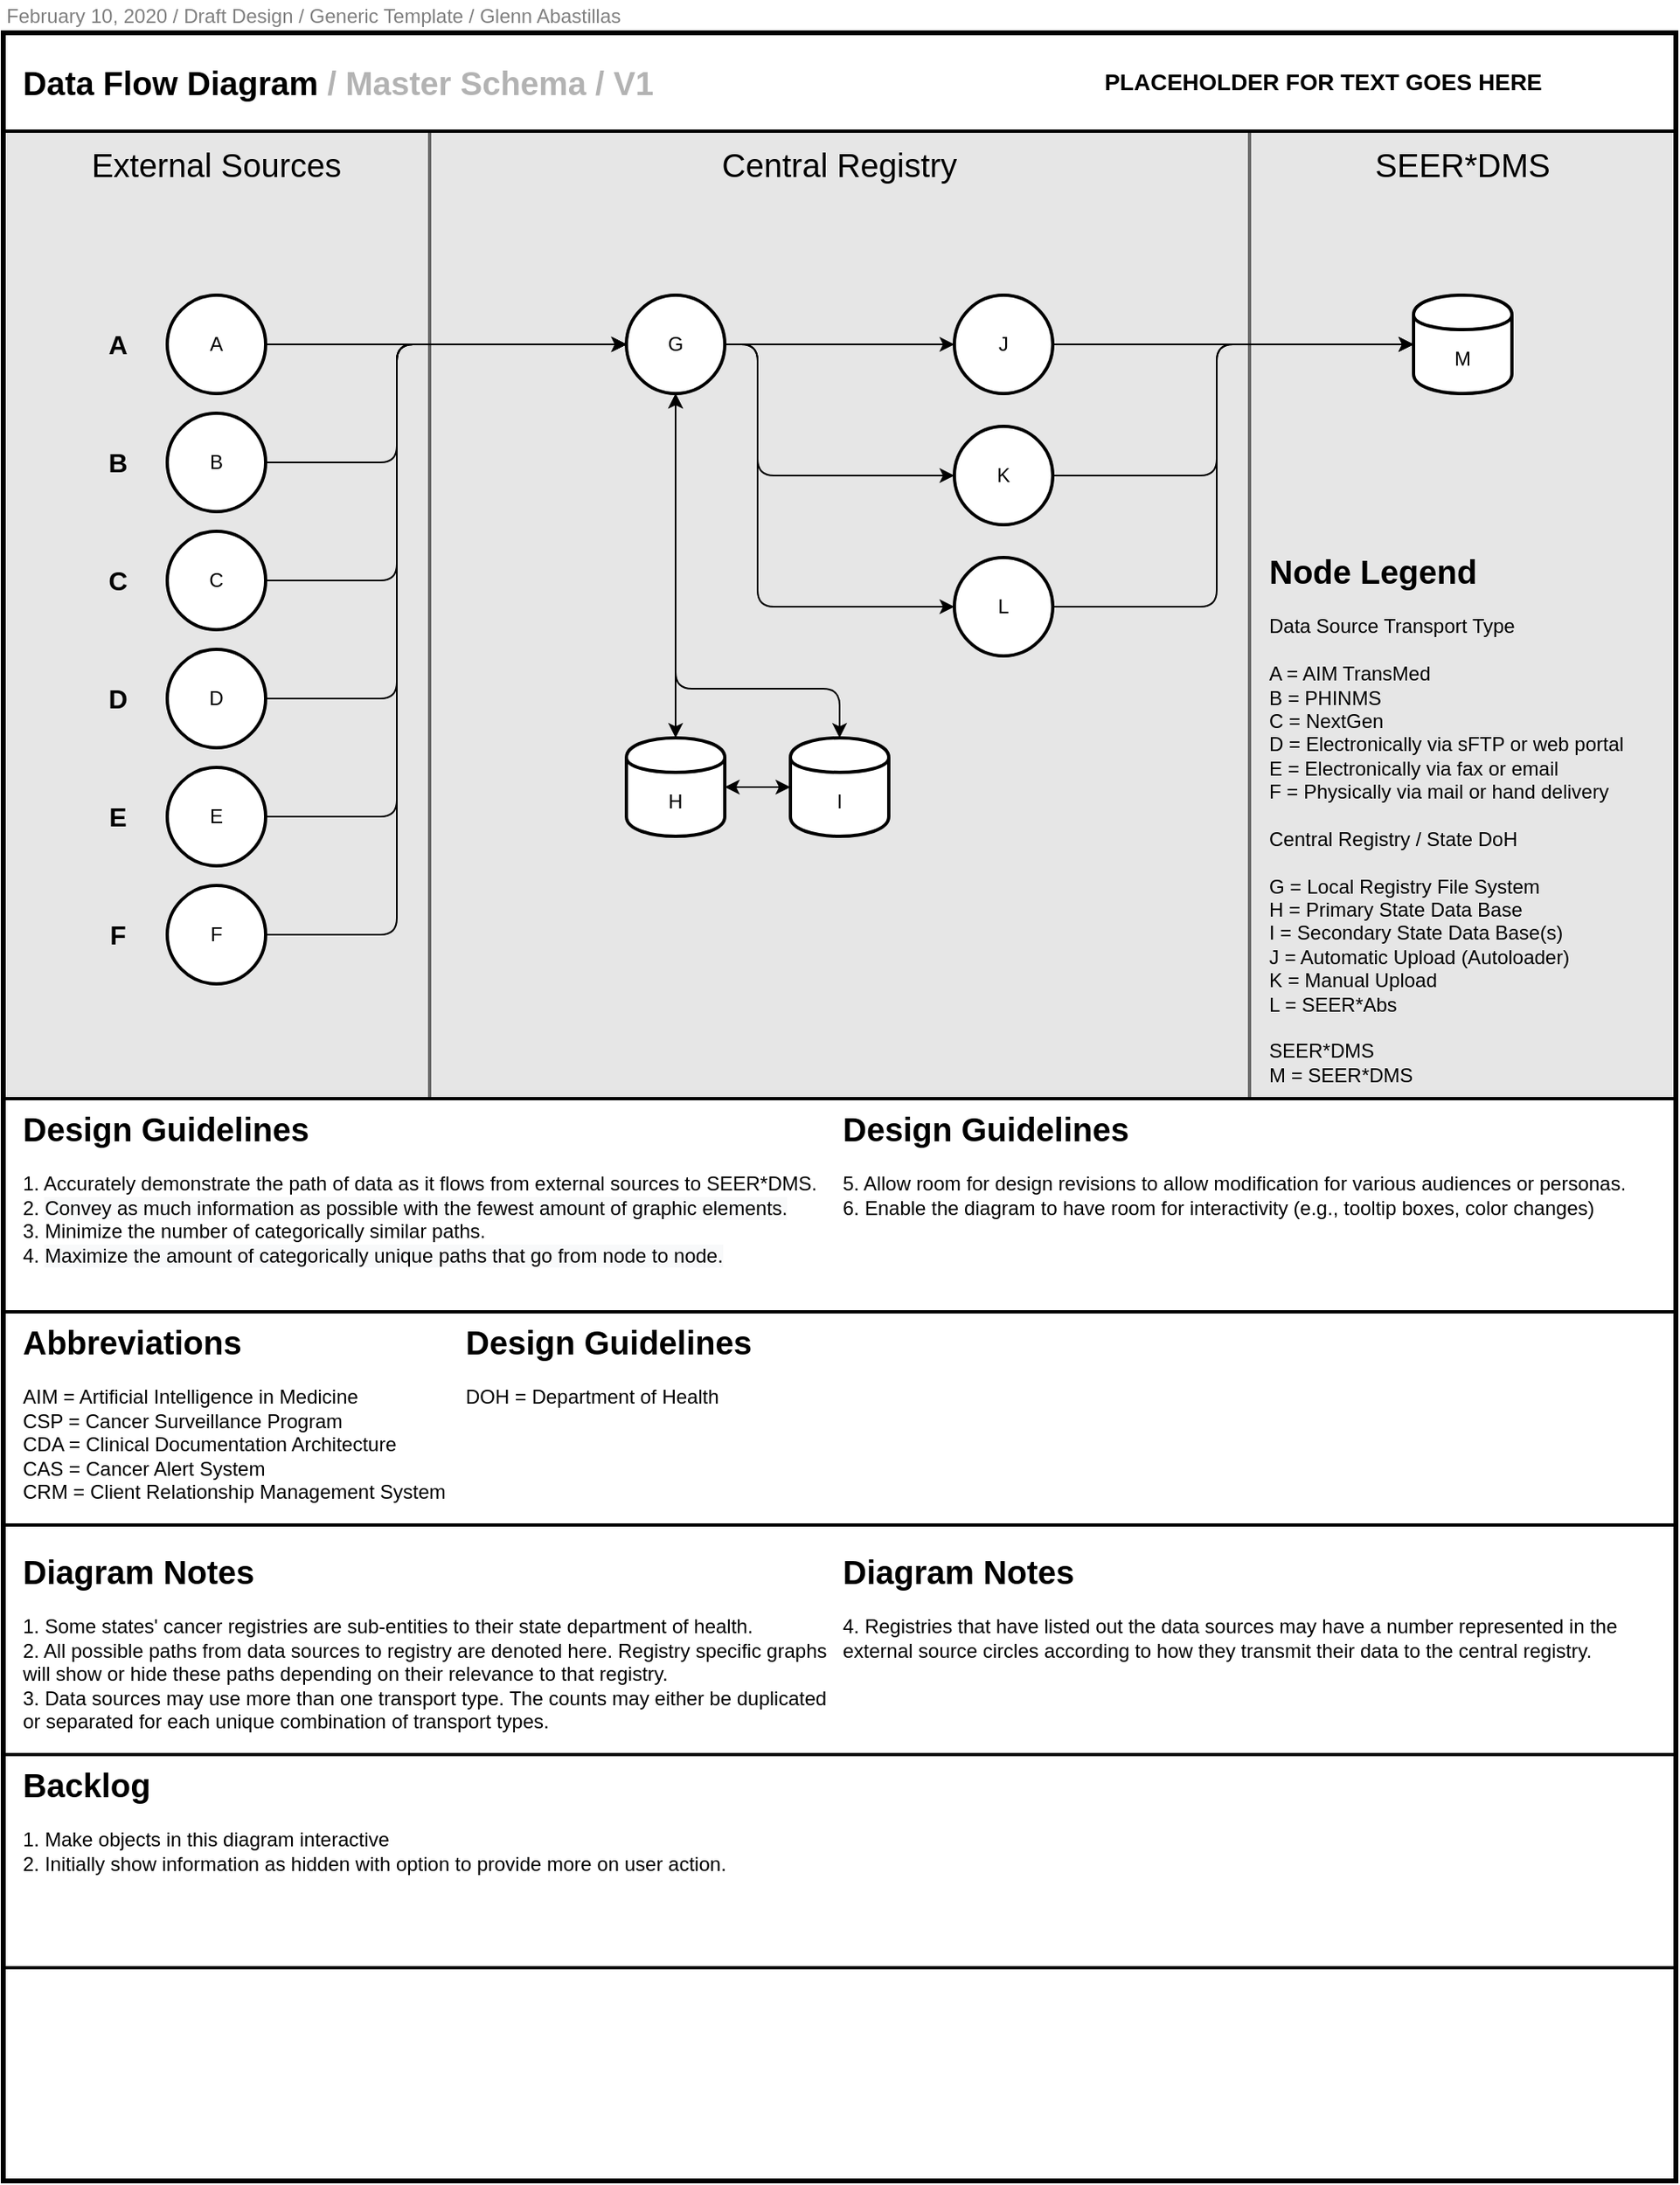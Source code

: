 <mxfile type="github" version="12.6.7" pages="7">
  <diagram id="4_loe-rSwXjhO66IxARF" name="master_schema">
    <mxGraphModel grid="1" shadow="0" math="0" pageHeight="850" pageWidth="1100" pageScale="1" page="1" fold="1" arrows="1" connect="1" tooltips="1" guides="1" gridSize="10" dy="610" dx="1140">
      <root>
        <mxCell id="0"/>
        <mxCell id="2Q-l-OiIUTWmhhpuc4lq-6" value="Regions" style="" parent="0"/>
        <mxCell id="2Q-l-OiIUTWmhhpuc4lq-7" value="" style="rounded=0;whiteSpace=wrap;html=1;strokeWidth=2;fillColor=#E6E6E6;fontSize=14;align=left;strokeColor=#666666;fontColor=#333333;" parent="2Q-l-OiIUTWmhhpuc4lq-6" vertex="1">
          <mxGeometry as="geometry" height="590" width="260" y="100" x="40"/>
        </mxCell>
        <mxCell id="2Q-l-OiIUTWmhhpuc4lq-8" value="" style="rounded=0;whiteSpace=wrap;html=1;strokeWidth=2;fillColor=#E6E6E6;fontSize=14;align=left;strokeColor=#666666;fontColor=#333333;" parent="2Q-l-OiIUTWmhhpuc4lq-6" vertex="1">
          <mxGeometry as="geometry" height="590" width="500" y="100" x="300"/>
        </mxCell>
        <mxCell id="2Q-l-OiIUTWmhhpuc4lq-9" value="" style="rounded=0;whiteSpace=wrap;html=1;strokeWidth=2;fillColor=#E6E6E6;fontSize=14;align=left;strokeColor=#666666;fontColor=#333333;" parent="2Q-l-OiIUTWmhhpuc4lq-6" vertex="1">
          <mxGeometry as="geometry" height="590" width="260" y="100" x="800"/>
        </mxCell>
        <mxCell id="1" value="Frame" style="locked=1;" parent="0"/>
        <mxCell id="EVoNSvgZZDJ8XkAlmknF-9" value="" style="rounded=0;whiteSpace=wrap;html=1;strokeWidth=3;fillColor=none;" parent="1" vertex="1">
          <mxGeometry as="geometry" height="1310" width="1020" y="40" x="40"/>
        </mxCell>
        <mxCell id="2Q-l-OiIUTWmhhpuc4lq-21" value="" style="rounded=0;whiteSpace=wrap;html=1;strokeWidth=2;fillColor=none;" parent="1" vertex="1">
          <mxGeometry as="geometry" height="130" width="1020" y="820" x="40"/>
        </mxCell>
        <mxCell id="EVoNSvgZZDJ8XkAlmknF-19" value="" style="rounded=0;whiteSpace=wrap;html=1;strokeWidth=2;fillColor=none;" parent="1" vertex="1">
          <mxGeometry as="geometry" height="60" width="1020" y="40" x="40"/>
        </mxCell>
        <mxCell id="EVoNSvgZZDJ8XkAlmknF-20" value="&lt;div align=&quot;left&quot; style=&quot;font-size: 20px&quot;&gt;Data Flow Diagram &lt;font color=&quot;#b3b3b3&quot;&gt;/ Master Schema / V1&lt;/font&gt;&lt;/div&gt;" style="rounded=0;whiteSpace=wrap;html=1;strokeWidth=4;fillColor=none;align=left;fontSize=20;fontStyle=1;strokeColor=none;" parent="1" vertex="1">
          <mxGeometry as="geometry" height="40" width="510" y="50" x="50"/>
        </mxCell>
        <mxCell id="EVoNSvgZZDJ8XkAlmknF-21" value="&lt;div align=&quot;center&quot; style=&quot;font-size: 14px&quot;&gt;PLACEHOLDER FOR TEXT GOES HERE&lt;/div&gt;" style="rounded=0;whiteSpace=wrap;html=1;strokeWidth=4;fillColor=none;align=center;fontSize=20;fontStyle=1;strokeColor=none;" parent="1" vertex="1">
          <mxGeometry as="geometry" height="40" width="390" y="50" x="650"/>
        </mxCell>
        <mxCell id="EVoNSvgZZDJ8XkAlmknF-33" value="" style="rounded=0;whiteSpace=wrap;html=1;strokeWidth=2;fillColor=none;" parent="1" vertex="1">
          <mxGeometry as="geometry" height="130" width="1020" y="690" x="40"/>
        </mxCell>
        <mxCell id="2Q-l-OiIUTWmhhpuc4lq-1" value="&lt;div align=&quot;left&quot; style=&quot;font-size: 20px&quot;&gt;&lt;font style=&quot;font-size: 20px&quot;&gt;&lt;b&gt;Design Guidelines&lt;/b&gt;&lt;/font&gt;&lt;/div&gt;&lt;div align=&quot;left&quot; style=&quot;font-size: 12px&quot;&gt;&lt;font style=&quot;font-size: 12px&quot;&gt;&lt;span style=&quot;font-size: 12px&quot;&gt;&lt;br&gt;&lt;/span&gt;&lt;/font&gt;&lt;/div&gt;&lt;div align=&quot;left&quot; style=&quot;font-size: 12px&quot;&gt;&lt;font style=&quot;font-size: 12px&quot;&gt;&lt;span style=&quot;font-size: 12px&quot;&gt;1. Accurately demonstrate the path of data as it flows from external sources to SEER*DMS.&lt;/span&gt;&lt;/font&gt;&lt;/div&gt;&lt;div align=&quot;left&quot; style=&quot;font-size: 12px&quot;&gt;&lt;font style=&quot;font-size: 12px&quot;&gt;&lt;span style=&quot;font-size: 12px&quot;&gt;2. &lt;span style=&quot;display: inline ; float: none ; background-color: rgb(248 , 249 , 250) ; color: rgb(0 , 0 , 0) ; font-family: &amp;#34;helvetica&amp;#34; ; font-size: 12px ; font-style: normal ; font-variant: normal ; font-weight: 400 ; letter-spacing: normal ; text-align: left ; text-decoration: none ; text-indent: 0px ; text-transform: none ; white-space: normal ; word-spacing: 0px&quot;&gt;Convey as much information as possible with the fewest amount of graphic elements.&lt;/span&gt;&lt;/span&gt;&lt;/font&gt;&lt;/div&gt;&lt;div align=&quot;left&quot; style=&quot;font-size: 12px&quot;&gt;&lt;font style=&quot;font-size: 12px&quot;&gt;&lt;span style=&quot;font-size: 12px&quot;&gt;3. Minimize the number of categorically similar paths.&lt;/span&gt;&lt;/font&gt;&lt;/div&gt;&lt;div align=&quot;left&quot; style=&quot;font-size: 12px&quot;&gt;&lt;font style=&quot;font-size: 12px&quot;&gt;&lt;span style=&quot;font-size: 12px&quot;&gt;4.&amp;nbsp;&lt;span style=&quot;background-color: rgb(248 , 249 , 250) ; color: rgb(0 , 0 , 0) ; display: inline ; float: none ; font-family: &amp;#34;helvetica&amp;#34; ; font-size: 12px ; font-style: normal ; font-variant: normal ; font-weight: 400 ; letter-spacing: normal ; text-align: left ; text-decoration: none ; text-indent: 0px ; text-transform: none ; white-space: normal ; word-spacing: 0px&quot;&gt;&lt;/span&gt;&lt;span style=&quot;display: inline ; float: none ; background-color: rgb(248 , 249 , 250) ; color: rgb(0 , 0 , 0) ; font-family: &amp;#34;helvetica&amp;#34; ; font-size: 12px ; font-style: normal ; font-variant: normal ; font-weight: 400 ; letter-spacing: normal ; text-align: left ; text-decoration: none ; text-indent: 0px ; text-transform: none ; white-space: normal ; word-spacing: 0px&quot;&gt;Maximize the amount of categorically unique paths that go from node to node.&lt;/span&gt;&lt;/span&gt;&lt;/font&gt;&lt;/div&gt;&lt;div align=&quot;left&quot; style=&quot;font-size: 12px&quot;&gt;&lt;span style=&quot;font-size: 12px&quot;&gt;&lt;/span&gt;&lt;font style=&quot;font-size: 12px&quot;&gt;&lt;/font&gt;&lt;/div&gt;" style="rounded=0;whiteSpace=wrap;html=1;strokeWidth=4;fillColor=none;align=left;fontSize=12;fontStyle=0;strokeColor=none;verticalAlign=top;" parent="1" vertex="1">
          <mxGeometry as="geometry" height="130" width="500" y="690" x="50"/>
        </mxCell>
        <mxCell id="2Q-l-OiIUTWmhhpuc4lq-10" value="External Sources" style="rounded=0;whiteSpace=wrap;html=1;strokeWidth=4;fillColor=none;align=center;fontSize=20;fontStyle=0;strokeColor=none;" parent="1" vertex="1">
          <mxGeometry as="geometry" height="40" width="260" y="100" x="40"/>
        </mxCell>
        <mxCell id="2Q-l-OiIUTWmhhpuc4lq-11" value="Central Registry" style="rounded=0;whiteSpace=wrap;html=1;strokeWidth=4;fillColor=none;align=center;fontSize=20;fontStyle=0;strokeColor=none;" parent="1" vertex="1">
          <mxGeometry as="geometry" height="40" width="500" y="100" x="300"/>
        </mxCell>
        <mxCell id="2Q-l-OiIUTWmhhpuc4lq-12" value="SEER*DMS" style="rounded=0;whiteSpace=wrap;html=1;strokeWidth=4;fillColor=none;align=center;fontSize=20;fontStyle=0;strokeColor=none;" parent="1" vertex="1">
          <mxGeometry as="geometry" height="40" width="260" y="100" x="800"/>
        </mxCell>
        <mxCell id="2Q-l-OiIUTWmhhpuc4lq-13" value="&lt;div style=&quot;font-size: 12px&quot;&gt;&lt;font color=&quot;#808080&quot;&gt;February 10, 2020 / Draft Design / Generic Template / Glenn Abastillas&lt;/font&gt;&lt;/div&gt;" style="rounded=0;whiteSpace=wrap;html=1;strokeWidth=4;fillColor=none;align=left;fontSize=12;fontStyle=0;strokeColor=none;" parent="1" vertex="1">
          <mxGeometry as="geometry" height="20" width="390" y="20" x="40"/>
        </mxCell>
        <mxCell id="2Q-l-OiIUTWmhhpuc4lq-14" value="&lt;div align=&quot;left&quot; style=&quot;font-size: 20px&quot;&gt;&lt;font color=&quot;transparent&quot; style=&quot;font-size: 20px&quot;&gt;&lt;b&gt;Design Guidelines&lt;/b&gt;&lt;/font&gt;&lt;/div&gt;&lt;div align=&quot;left&quot; style=&quot;font-size: 12px&quot;&gt;&lt;font style=&quot;font-size: 12px&quot;&gt;&lt;span style=&quot;font-size: 12px&quot;&gt;&lt;font color=&quot;transparent&quot;&gt;&lt;/font&gt;&lt;br&gt;&lt;/span&gt;&lt;/font&gt;&lt;/div&gt;&lt;div align=&quot;left&quot; style=&quot;font-size: 12px&quot;&gt;&lt;font style=&quot;font-size: 12px&quot;&gt;&lt;span style=&quot;font-size: 12px&quot;&gt;5. Allow room for design revisions to allow modification for various audiences or personas.&lt;/span&gt;&lt;/font&gt;&lt;/div&gt;&lt;div align=&quot;left&quot; style=&quot;font-size: 12px&quot;&gt;&lt;font style=&quot;font-size: 12px&quot;&gt;&lt;span style=&quot;font-size: 12px&quot;&gt;6. Enable the diagram to have room for interactivity (e.g., tooltip boxes, color changes)&lt;/span&gt;&lt;/font&gt;&lt;br&gt;&lt;/div&gt;&lt;div align=&quot;left&quot; style=&quot;font-size: 12px&quot;&gt;&lt;/div&gt;&lt;div align=&quot;left&quot; style=&quot;font-size: 12px&quot;&gt;&lt;span style=&quot;font-size: 12px&quot;&gt;&lt;/span&gt;&lt;font style=&quot;font-size: 12px&quot;&gt;&lt;/font&gt;&lt;/div&gt;" style="rounded=0;whiteSpace=wrap;html=1;strokeWidth=4;fillColor=none;align=left;fontSize=12;fontStyle=0;strokeColor=none;verticalAlign=top;" parent="1" vertex="1">
          <mxGeometry as="geometry" height="130" width="500" y="690" x="550"/>
        </mxCell>
        <mxCell id="2Q-l-OiIUTWmhhpuc4lq-15" value="&lt;div align=&quot;left&quot; style=&quot;font-size: 20px&quot;&gt;&lt;b&gt;Node Legend&lt;/b&gt;&lt;/div&gt;&lt;div align=&quot;left&quot; style=&quot;font-size: 12px&quot;&gt;&lt;font style=&quot;font-size: 12px&quot;&gt;&lt;span style=&quot;font-size: 12px&quot;&gt;&lt;font color=&quot;transparent&quot;&gt;&lt;/font&gt;&lt;font color=&quot;#000000&quot;&gt;&lt;/font&gt;&lt;b&gt;&lt;/b&gt;&lt;b&gt;&lt;/b&gt;&lt;br&gt;&lt;/span&gt;&lt;/font&gt;&lt;/div&gt;&lt;div align=&quot;left&quot; style=&quot;font-size: 12px&quot;&gt;&lt;font style=&quot;font-size: 12px&quot;&gt;&lt;span style=&quot;font-size: 12px&quot;&gt;Data Source Transport Type&lt;/span&gt;&lt;/font&gt;&lt;/div&gt;&lt;div align=&quot;left&quot; style=&quot;font-size: 12px&quot;&gt;&lt;font style=&quot;font-size: 12px&quot;&gt;&lt;span style=&quot;font-size: 12px&quot;&gt;&lt;br&gt;&lt;/span&gt;&lt;/font&gt;&lt;/div&gt;&lt;div align=&quot;left&quot; style=&quot;font-size: 12px&quot;&gt;&lt;font style=&quot;font-size: 12px&quot;&gt;&lt;span style=&quot;font-size: 12px&quot;&gt;A = AIM TransMed&lt;/span&gt;&lt;/font&gt;&lt;/div&gt;&lt;div align=&quot;left&quot; style=&quot;font-size: 12px&quot;&gt;&lt;font style=&quot;font-size: 12px&quot;&gt;&lt;span style=&quot;font-size: 12px&quot;&gt;B = PHINMS&lt;/span&gt;&lt;/font&gt;&lt;/div&gt;&lt;div align=&quot;left&quot; style=&quot;font-size: 12px&quot;&gt;&lt;font style=&quot;font-size: 12px&quot;&gt;&lt;span style=&quot;font-size: 12px&quot;&gt;C = NextGen&lt;/span&gt;&lt;/font&gt;&lt;/div&gt;&lt;div align=&quot;left&quot; style=&quot;font-size: 12px&quot;&gt;&lt;font style=&quot;font-size: 12px&quot;&gt;&lt;span style=&quot;font-size: 12px&quot;&gt;D = Electronically via sFTP or web portal&lt;/span&gt;&lt;/font&gt;&lt;/div&gt;&lt;div align=&quot;left&quot; style=&quot;font-size: 12px&quot;&gt;&lt;font style=&quot;font-size: 12px&quot;&gt;&lt;span style=&quot;font-size: 12px&quot;&gt;E = Electronically via fax or email&lt;/span&gt;&lt;/font&gt;&lt;/div&gt;&lt;div align=&quot;left&quot; style=&quot;font-size: 12px&quot;&gt;&lt;font style=&quot;font-size: 12px&quot;&gt;&lt;span style=&quot;font-size: 12px&quot;&gt;F = Physically via mail or hand delivery&lt;/span&gt;&lt;/font&gt;&lt;/div&gt;&lt;div align=&quot;left&quot; style=&quot;font-size: 12px&quot;&gt;&lt;br&gt;&lt;/div&gt;&lt;div align=&quot;left&quot; style=&quot;font-size: 12px&quot;&gt;Central Registry / State DoH&lt;/div&gt;&lt;div align=&quot;left&quot; style=&quot;font-size: 12px&quot;&gt;&lt;br&gt;&lt;/div&gt;&lt;div align=&quot;left&quot; style=&quot;font-size: 12px&quot;&gt;G = Local Registry File System&lt;/div&gt;&lt;div align=&quot;left&quot; style=&quot;font-size: 12px&quot;&gt;H = Primary State Data Base&lt;/div&gt;&lt;div align=&quot;left&quot; style=&quot;font-size: 12px&quot;&gt;I = Secondary State Data Base(s)&lt;/div&gt;&lt;div align=&quot;left&quot; style=&quot;font-size: 12px&quot;&gt;J = Automatic Upload (Autoloader)&lt;/div&gt;&lt;div align=&quot;left&quot; style=&quot;font-size: 12px&quot;&gt;K = Manual Upload&lt;/div&gt;&lt;div align=&quot;left&quot; style=&quot;font-size: 12px&quot;&gt;L = SEER*Abs&lt;/div&gt;&lt;div align=&quot;left&quot; style=&quot;font-size: 12px&quot;&gt;&lt;br&gt;&lt;/div&gt;&lt;div align=&quot;left&quot; style=&quot;font-size: 12px&quot;&gt;SEER*DMS&lt;/div&gt;&lt;div align=&quot;left&quot; style=&quot;font-size: 12px&quot;&gt;M = SEER*DMS&lt;/div&gt;" style="rounded=0;whiteSpace=wrap;html=1;strokeWidth=4;fillColor=none;align=left;fontSize=12;fontStyle=0;strokeColor=none;verticalAlign=top;" parent="1" vertex="1">
          <mxGeometry as="geometry" height="330" width="240" y="350" x="810"/>
        </mxCell>
        <mxCell id="2Q-l-OiIUTWmhhpuc4lq-17" value="&lt;div align=&quot;left&quot; style=&quot;font-size: 20px&quot;&gt;&lt;font style=&quot;font-size: 20px&quot;&gt;&lt;b&gt;Abbreviations&lt;/b&gt;&lt;/font&gt;&lt;/div&gt;&lt;div align=&quot;left&quot; style=&quot;font-size: 12px&quot;&gt;&lt;font style=&quot;font-size: 12px&quot;&gt;&lt;span style=&quot;font-size: 12px&quot;&gt;&lt;br&gt;&lt;/span&gt;&lt;/font&gt;&lt;/div&gt;&lt;div align=&quot;left&quot; style=&quot;font-size: 12px&quot;&gt;&lt;font style=&quot;font-size: 12px&quot;&gt;&lt;span style=&quot;font-size: 12px&quot;&gt;AIM = Artificial Intelligence in Medicine&lt;/span&gt;&lt;/font&gt;&lt;/div&gt;&lt;div align=&quot;left&quot; style=&quot;font-size: 12px&quot;&gt;&lt;font style=&quot;font-size: 12px&quot;&gt;&lt;span style=&quot;font-size: 12px&quot;&gt;CSP = Cancer Surveillance Program&lt;/span&gt;&lt;/font&gt;&lt;/div&gt;&lt;div align=&quot;left&quot; style=&quot;font-size: 12px&quot;&gt;&lt;font style=&quot;font-size: 12px&quot;&gt;&lt;span style=&quot;font-size: 12px&quot;&gt;CDA = Clinical Documentation Architecture&lt;/span&gt;&lt;/font&gt;&lt;/div&gt;&lt;div align=&quot;left&quot; style=&quot;font-size: 12px&quot;&gt;&lt;font style=&quot;font-size: 12px&quot;&gt;&lt;span style=&quot;font-size: 12px&quot;&gt;CAS = Cancer Alert System&lt;/span&gt;&lt;/font&gt;&lt;/div&gt;&lt;div align=&quot;left&quot; style=&quot;font-size: 12px&quot;&gt;&lt;font style=&quot;font-size: 12px&quot;&gt;&lt;span style=&quot;font-size: 12px&quot;&gt;CRM = Client Relationship Management System&lt;/span&gt;&lt;/font&gt;&lt;/div&gt;&lt;div align=&quot;left&quot; style=&quot;font-size: 12px&quot;&gt;&lt;font style=&quot;font-size: 12px&quot;&gt;&lt;span style=&quot;font-size: 12px&quot;&gt;&lt;br&gt;&lt;/span&gt;&lt;/font&gt;&lt;/div&gt;" style="rounded=0;whiteSpace=wrap;html=1;strokeWidth=4;fillColor=none;align=left;fontSize=12;fontStyle=0;strokeColor=none;verticalAlign=top;" parent="1" vertex="1">
          <mxGeometry as="geometry" height="130" width="270" y="820" x="50"/>
        </mxCell>
        <mxCell id="2Q-l-OiIUTWmhhpuc4lq-18" value="&lt;div align=&quot;left&quot; style=&quot;font-size: 20px&quot;&gt;&lt;font color=&quot;transparent&quot; style=&quot;font-size: 20px&quot;&gt;&lt;b&gt;Design Guidelines&lt;/b&gt;&lt;/font&gt;&lt;/div&gt;&lt;div align=&quot;left&quot; style=&quot;font-size: 12px&quot;&gt;&lt;font style=&quot;font-size: 12px&quot;&gt;&lt;span style=&quot;font-size: 12px&quot;&gt;&lt;font color=&quot;transparent&quot;&gt;&lt;/font&gt;&lt;br&gt;&lt;/span&gt;&lt;/font&gt;&lt;/div&gt;&lt;div align=&quot;left&quot; style=&quot;font-size: 12px&quot;&gt;&lt;font style=&quot;font-size: 12px&quot;&gt;&lt;span style=&quot;font-size: 12px&quot;&gt;DOH = Department of Health&lt;/span&gt;&lt;/font&gt;&lt;/div&gt;&lt;div align=&quot;left&quot; style=&quot;font-size: 12px&quot;&gt;&lt;br&gt;&lt;/div&gt;&lt;div align=&quot;left&quot; style=&quot;font-size: 12px&quot;&gt;&lt;/div&gt;&lt;div align=&quot;left&quot; style=&quot;font-size: 12px&quot;&gt;&lt;span style=&quot;font-size: 12px&quot;&gt;&lt;/span&gt;&lt;font style=&quot;font-size: 12px&quot;&gt;&lt;/font&gt;&lt;/div&gt;" style="rounded=0;whiteSpace=wrap;html=1;strokeWidth=4;fillColor=none;align=left;fontSize=12;fontStyle=0;strokeColor=none;verticalAlign=top;" parent="1" vertex="1">
          <mxGeometry as="geometry" height="130" width="320" y="820" x="320"/>
        </mxCell>
        <mxCell id="2Q-l-OiIUTWmhhpuc4lq-24" value="&lt;div align=&quot;left&quot; style=&quot;font-size: 20px&quot;&gt;&lt;font style=&quot;font-size: 20px&quot;&gt;&lt;b&gt;Diagram Notes&lt;/b&gt;&lt;/font&gt;&lt;/div&gt;&lt;div align=&quot;left&quot; style=&quot;font-size: 12px&quot;&gt;&lt;br&gt;&lt;/div&gt;&lt;div align=&quot;left&quot; style=&quot;font-size: 12px&quot;&gt;1. Some states&#39; cancer registries are sub-entities to their state department of health.&lt;/div&gt;&lt;div align=&quot;left&quot; style=&quot;font-size: 12px&quot;&gt;2. All possible paths from data sources to registry are denoted here. Registry specific graphs will show or hide these paths depending on their relevance to that registry.&lt;/div&gt;&lt;div align=&quot;left&quot; style=&quot;font-size: 12px&quot;&gt;3. Data sources may use more than one transport type. The counts may either be duplicated or separated for each unique combination of transport types.&lt;/div&gt;" style="rounded=0;whiteSpace=wrap;html=1;strokeWidth=4;fillColor=none;align=left;fontSize=12;fontStyle=0;strokeColor=none;verticalAlign=top;" parent="1" vertex="1">
          <mxGeometry as="geometry" height="130" width="500" y="960" x="50"/>
        </mxCell>
        <mxCell id="bzMBqXjmh7wFLPKVr_n8-1" value="" style="rounded=0;whiteSpace=wrap;html=1;strokeWidth=2;fillColor=none;" parent="1" vertex="1">
          <mxGeometry as="geometry" height="130" width="1020" y="1090" x="40"/>
        </mxCell>
        <mxCell id="bzMBqXjmh7wFLPKVr_n8-2" value="" style="rounded=0;whiteSpace=wrap;html=1;strokeWidth=2;fillColor=none;" parent="1" vertex="1">
          <mxGeometry as="geometry" height="130" width="1020" y="1220" x="40"/>
        </mxCell>
        <mxCell id="bzMBqXjmh7wFLPKVr_n8-3" value="&lt;div align=&quot;left&quot; style=&quot;font-size: 20px&quot;&gt;&lt;font style=&quot;font-size: 20px&quot;&gt;&lt;b&gt;Backlog&lt;/b&gt;&lt;/font&gt;&lt;/div&gt;&lt;div align=&quot;left&quot; style=&quot;font-size: 12px&quot;&gt;&lt;br&gt;&lt;/div&gt;&lt;div align=&quot;left&quot; style=&quot;font-size: 12px&quot;&gt;1. Make objects in this diagram interactive&lt;/div&gt;&lt;div align=&quot;left&quot; style=&quot;font-size: 12px&quot;&gt;2. Initially show information as hidden with option to provide more on user action.&lt;br&gt;&lt;/div&gt;" style="rounded=0;whiteSpace=wrap;html=1;strokeWidth=4;fillColor=none;align=left;fontSize=12;fontStyle=0;strokeColor=none;verticalAlign=top;" parent="1" vertex="1">
          <mxGeometry as="geometry" height="130" width="500" y="1090" x="50"/>
        </mxCell>
        <mxCell id="ex1dDvEXJQjtsMXo7GpL-1" value="&lt;div align=&quot;left&quot; style=&quot;font-size: 20px&quot;&gt;&lt;font color=&quot;transparent&quot; style=&quot;font-size: 20px&quot;&gt;&lt;b&gt;Diagram Notes&lt;/b&gt;&lt;/font&gt;&lt;/div&gt;&lt;div align=&quot;left&quot; style=&quot;font-size: 12px&quot;&gt;&lt;font color=&quot;transparent&quot;&gt;&lt;/font&gt;&lt;br&gt;&lt;/div&gt;&lt;div align=&quot;left&quot; style=&quot;font-size: 12px&quot;&gt;4. Registries that have listed out the data sources may have a number represented in the external source circles according to how they transmit their data to the central registry.&lt;/div&gt;" style="rounded=0;whiteSpace=wrap;html=1;strokeWidth=4;fillColor=none;align=left;fontSize=12;fontStyle=0;strokeColor=none;verticalAlign=top;" parent="1" vertex="1">
          <mxGeometry as="geometry" height="130" width="500" y="960" x="550"/>
        </mxCell>
        <mxCell id="EVoNSvgZZDJ8XkAlmknF-10" value="Nodes" style="locked=1;" parent="0"/>
        <mxCell id="EVoNSvgZZDJ8XkAlmknF-11" value="A" style="ellipse;whiteSpace=wrap;html=1;strokeWidth=2;flipV=1;" parent="EVoNSvgZZDJ8XkAlmknF-10" vertex="1">
          <mxGeometry as="geometry" height="60" width="60" y="200" x="140"/>
        </mxCell>
        <mxCell id="EVoNSvgZZDJ8XkAlmknF-12" value="G" style="ellipse;whiteSpace=wrap;html=1;strokeWidth=2;" parent="EVoNSvgZZDJ8XkAlmknF-10" vertex="1">
          <mxGeometry as="geometry" height="60" width="60" y="200" x="420"/>
        </mxCell>
        <mxCell id="EVoNSvgZZDJ8XkAlmknF-14" value="K" style="ellipse;whiteSpace=wrap;html=1;strokeWidth=2;" parent="EVoNSvgZZDJ8XkAlmknF-10" vertex="1">
          <mxGeometry as="geometry" height="60" width="60" y="280" x="620"/>
        </mxCell>
        <mxCell id="EVoNSvgZZDJ8XkAlmknF-16" value="J" style="ellipse;whiteSpace=wrap;html=1;strokeWidth=2;" parent="EVoNSvgZZDJ8XkAlmknF-10" vertex="1">
          <mxGeometry as="geometry" height="60" width="60" y="200" x="620"/>
        </mxCell>
        <mxCell id="EVoNSvgZZDJ8XkAlmknF-22" value="B" style="ellipse;whiteSpace=wrap;html=1;strokeWidth=2;flipV=1;" parent="EVoNSvgZZDJ8XkAlmknF-10" vertex="1">
          <mxGeometry as="geometry" height="60" width="60" y="272" x="140"/>
        </mxCell>
        <mxCell id="EVoNSvgZZDJ8XkAlmknF-23" value="C" style="ellipse;whiteSpace=wrap;html=1;strokeWidth=2;flipV=1;" parent="EVoNSvgZZDJ8XkAlmknF-10" vertex="1">
          <mxGeometry as="geometry" height="60" width="60" y="344" x="140"/>
        </mxCell>
        <mxCell id="EVoNSvgZZDJ8XkAlmknF-24" value="D" style="ellipse;whiteSpace=wrap;html=1;strokeWidth=2;flipV=1;" parent="EVoNSvgZZDJ8XkAlmknF-10" vertex="1">
          <mxGeometry as="geometry" height="60" width="60" y="416" x="140"/>
        </mxCell>
        <mxCell id="EVoNSvgZZDJ8XkAlmknF-25" value="E" style="ellipse;whiteSpace=wrap;html=1;strokeWidth=2;flipV=1;" parent="EVoNSvgZZDJ8XkAlmknF-10" vertex="1">
          <mxGeometry as="geometry" height="60" width="60" y="488" x="140"/>
        </mxCell>
        <mxCell id="2Q-l-OiIUTWmhhpuc4lq-5" value="F" style="ellipse;whiteSpace=wrap;html=1;strokeWidth=2;flipV=1;" parent="EVoNSvgZZDJ8XkAlmknF-10" vertex="1">
          <mxGeometry as="geometry" height="60" width="60" y="560" x="140"/>
        </mxCell>
        <mxCell id="2Q-l-OiIUTWmhhpuc4lq-65" value="&lt;div align=&quot;center&quot;&gt;H&lt;/div&gt;" style="shape=cylinder;whiteSpace=wrap;html=1;boundedLbl=1;backgroundOutline=1;strokeWidth=2;fillColor=#ffffff;fontSize=12;align=center;" parent="EVoNSvgZZDJ8XkAlmknF-10" vertex="1">
          <mxGeometry as="geometry" height="60" width="60" y="470" x="420"/>
        </mxCell>
        <mxCell id="2Q-l-OiIUTWmhhpuc4lq-67" value="&lt;div align=&quot;center&quot;&gt;M&lt;/div&gt;" style="shape=cylinder;whiteSpace=wrap;html=1;boundedLbl=1;backgroundOutline=1;strokeWidth=2;fillColor=#ffffff;fontSize=12;align=center;" parent="EVoNSvgZZDJ8XkAlmknF-10" vertex="1">
          <mxGeometry as="geometry" height="60" width="60" y="200" x="900"/>
        </mxCell>
        <mxCell id="jLOSVoLkFXz3dYN2JFB8-4" value="&lt;div align=&quot;center&quot;&gt;I&lt;/div&gt;" style="shape=cylinder;whiteSpace=wrap;html=1;boundedLbl=1;backgroundOutline=1;strokeWidth=2;fillColor=#FFFFFF;fontSize=12;align=center;strokeColor=#000000;" parent="EVoNSvgZZDJ8XkAlmknF-10" vertex="1">
          <mxGeometry as="geometry" height="60" width="60" y="470" x="520"/>
        </mxCell>
        <mxCell id="ex1dDvEXJQjtsMXo7GpL-2" value="A" style="ellipse;whiteSpace=wrap;html=1;strokeWidth=2;flipV=1;fillColor=none;strokeColor=none;fontSize=16;fontStyle=1" parent="EVoNSvgZZDJ8XkAlmknF-10" vertex="1">
          <mxGeometry as="geometry" height="60" width="60" y="200" x="80"/>
        </mxCell>
        <mxCell id="ex1dDvEXJQjtsMXo7GpL-3" value="B" style="ellipse;whiteSpace=wrap;html=1;strokeWidth=2;flipV=1;fillColor=none;strokeColor=none;fontSize=16;fontStyle=1" parent="EVoNSvgZZDJ8XkAlmknF-10" vertex="1">
          <mxGeometry as="geometry" height="60" width="60" y="272" x="80"/>
        </mxCell>
        <mxCell id="ex1dDvEXJQjtsMXo7GpL-4" value="C" style="ellipse;whiteSpace=wrap;html=1;strokeWidth=2;flipV=1;fillColor=none;strokeColor=none;fontSize=16;fontStyle=1" parent="EVoNSvgZZDJ8XkAlmknF-10" vertex="1">
          <mxGeometry as="geometry" height="60" width="60" y="344" x="80"/>
        </mxCell>
        <mxCell id="ex1dDvEXJQjtsMXo7GpL-5" value="D" style="ellipse;whiteSpace=wrap;html=1;strokeWidth=2;flipV=1;fillColor=none;strokeColor=none;fontSize=16;fontStyle=1" parent="EVoNSvgZZDJ8XkAlmknF-10" vertex="1">
          <mxGeometry as="geometry" height="60" width="60" y="416" x="80"/>
        </mxCell>
        <mxCell id="ex1dDvEXJQjtsMXo7GpL-6" value="E" style="ellipse;whiteSpace=wrap;html=1;strokeWidth=2;flipV=1;fillColor=none;strokeColor=none;fontSize=16;fontStyle=1" parent="EVoNSvgZZDJ8XkAlmknF-10" vertex="1">
          <mxGeometry as="geometry" height="60" width="60" y="488" x="80"/>
        </mxCell>
        <mxCell id="ex1dDvEXJQjtsMXo7GpL-7" value="F" style="ellipse;whiteSpace=wrap;html=1;strokeWidth=2;flipV=1;fillColor=none;strokeColor=none;fontSize=16;fontStyle=1" parent="EVoNSvgZZDJ8XkAlmknF-10" vertex="1">
          <mxGeometry as="geometry" height="60" width="60" y="560" x="80"/>
        </mxCell>
        <mxCell id="Pqd6oS0x_HnnGYvnKCt--1" value="L" style="ellipse;whiteSpace=wrap;html=1;strokeWidth=2;" parent="EVoNSvgZZDJ8XkAlmknF-10" vertex="1">
          <mxGeometry as="geometry" height="60" width="60" y="360" x="620"/>
        </mxCell>
        <mxCell id="2Q-l-OiIUTWmhhpuc4lq-42" value="edges_to_registry" style="locked=1;" parent="0"/>
        <mxCell id="2Q-l-OiIUTWmhhpuc4lq-50" style="edgeStyle=elbowEdgeStyle;orthogonalLoop=1;jettySize=auto;html=1;exitX=1;exitY=0.5;exitDx=0;exitDy=0;fontSize=12;rounded=1;" parent="2Q-l-OiIUTWmhhpuc4lq-42" edge="1">
          <mxGeometry as="geometry" relative="1">
            <mxPoint as="sourcePoint" y="230" x="200"/>
            <mxPoint as="targetPoint" y="230" x="420"/>
          </mxGeometry>
        </mxCell>
        <mxCell id="2Q-l-OiIUTWmhhpuc4lq-51" style="edgeStyle=elbowEdgeStyle;orthogonalLoop=1;jettySize=auto;html=1;exitX=1;exitY=0.5;exitDx=0;exitDy=0;fontSize=12;rounded=1;" parent="2Q-l-OiIUTWmhhpuc4lq-42" edge="1" target="EVoNSvgZZDJ8XkAlmknF-12">
          <mxGeometry as="geometry" relative="1">
            <mxPoint as="targetPoint" y="230" x="520"/>
            <mxPoint as="sourcePoint" y="302" x="200"/>
            <Array as="points">
              <mxPoint y="270" x="280"/>
            </Array>
          </mxGeometry>
        </mxCell>
        <mxCell id="2Q-l-OiIUTWmhhpuc4lq-52" style="edgeStyle=elbowEdgeStyle;orthogonalLoop=1;jettySize=auto;html=1;exitX=1;exitY=0.5;exitDx=0;exitDy=0;entryX=0;entryY=0.5;entryDx=0;entryDy=0;fontSize=12;rounded=1;" parent="2Q-l-OiIUTWmhhpuc4lq-42" edge="1" target="EVoNSvgZZDJ8XkAlmknF-12">
          <mxGeometry as="geometry" relative="1">
            <mxPoint as="sourcePoint" y="374" x="200"/>
            <mxPoint as="targetPoint" y="230" x="520"/>
            <Array as="points">
              <mxPoint y="310" x="280"/>
            </Array>
          </mxGeometry>
        </mxCell>
        <mxCell id="2Q-l-OiIUTWmhhpuc4lq-53" style="edgeStyle=elbowEdgeStyle;orthogonalLoop=1;jettySize=auto;html=1;exitX=1;exitY=0.5;exitDx=0;exitDy=0;fontSize=12;rounded=1;entryX=0;entryY=0.5;entryDx=0;entryDy=0;" parent="2Q-l-OiIUTWmhhpuc4lq-42" edge="1" target="EVoNSvgZZDJ8XkAlmknF-12">
          <mxGeometry as="geometry" relative="1">
            <mxPoint as="targetPoint" y="230" x="520"/>
            <mxPoint as="sourcePoint" y="446" x="200"/>
            <Array as="points">
              <mxPoint y="340" x="280"/>
            </Array>
          </mxGeometry>
        </mxCell>
        <mxCell id="2Q-l-OiIUTWmhhpuc4lq-54" style="edgeStyle=elbowEdgeStyle;orthogonalLoop=1;jettySize=auto;html=1;exitX=1;exitY=0.5;exitDx=0;exitDy=0;fontSize=12;rounded=1;" parent="2Q-l-OiIUTWmhhpuc4lq-42" edge="1">
          <mxGeometry as="geometry" relative="1">
            <mxPoint as="targetPoint" y="230" x="420"/>
            <mxPoint as="sourcePoint" y="518" x="200"/>
            <Array as="points">
              <mxPoint y="380" x="280"/>
            </Array>
          </mxGeometry>
        </mxCell>
        <mxCell id="2Q-l-OiIUTWmhhpuc4lq-55" style="edgeStyle=elbowEdgeStyle;orthogonalLoop=1;jettySize=auto;html=1;exitX=1;exitY=0.5;exitDx=0;exitDy=0;fontSize=12;rounded=1;" parent="2Q-l-OiIUTWmhhpuc4lq-42" edge="1">
          <mxGeometry as="geometry" relative="1">
            <mxPoint as="targetPoint" y="230" x="420"/>
            <mxPoint as="sourcePoint" y="590" x="200"/>
            <Array as="points">
              <mxPoint y="410" x="280"/>
            </Array>
          </mxGeometry>
        </mxCell>
        <mxCell id="2Q-l-OiIUTWmhhpuc4lq-56" value="edges_in_registry" style="locked=1;" parent="0"/>
        <mxCell id="2Q-l-OiIUTWmhhpuc4lq-59" style="edgeStyle=none;rounded=0;orthogonalLoop=1;jettySize=auto;html=1;exitX=1;exitY=0.5;exitDx=0;exitDy=0;entryX=0;entryY=0.5;entryDx=0;entryDy=0;fontSize=12;startArrow=classic;startFill=1;" parent="2Q-l-OiIUTWmhhpuc4lq-56" edge="1">
          <mxGeometry as="geometry" relative="1">
            <mxPoint as="sourcePoint" y="350" x="580"/>
            <mxPoint as="targetPoint" y="350" x="580"/>
          </mxGeometry>
        </mxCell>
        <mxCell id="jLOSVoLkFXz3dYN2JFB8-5" style="rounded=1;orthogonalLoop=1;jettySize=auto;html=1;exitX=0.5;exitY=1;exitDx=0;exitDy=0;fontSize=12;entryX=0.5;entryY=0;entryDx=0;entryDy=0;edgeStyle=elbowEdgeStyle;elbow=vertical;startArrow=classic;startFill=1;" parent="2Q-l-OiIUTWmhhpuc4lq-56" edge="1" target="2Q-l-OiIUTWmhhpuc4lq-65">
          <mxGeometry as="geometry" relative="1">
            <mxPoint as="sourcePoint" y="260" x="450"/>
            <mxPoint as="targetPoint" y="320" x="450"/>
            <Array as="points">
              <mxPoint y="440" x="460"/>
            </Array>
          </mxGeometry>
        </mxCell>
        <mxCell id="jLOSVoLkFXz3dYN2JFB8-6" style="edgeStyle=elbowEdgeStyle;rounded=1;comic=0;jumpStyle=none;orthogonalLoop=1;jettySize=auto;elbow=vertical;html=1;exitX=1;exitY=0.5;exitDx=0;exitDy=0;shadow=0;startArrow=none;startFill=0;fontSize=12;" parent="2Q-l-OiIUTWmhhpuc4lq-56" edge="1">
          <mxGeometry as="geometry" relative="1">
            <mxPoint as="sourcePoint" y="230" x="480"/>
            <mxPoint as="targetPoint" y="230" x="620"/>
            <Array as="points">
              <mxPoint y="230" x="570"/>
              <mxPoint y="335" x="680"/>
            </Array>
          </mxGeometry>
        </mxCell>
        <mxCell id="jLOSVoLkFXz3dYN2JFB8-7" style="edgeStyle=elbowEdgeStyle;rounded=1;comic=0;jumpStyle=none;orthogonalLoop=1;jettySize=auto;elbow=vertical;html=1;exitX=1;exitY=0.5;exitDx=0;exitDy=0;entryX=0;entryY=0.5;entryDx=0;entryDy=0;shadow=0;startArrow=classic;startFill=1;strokeColor=#000000;fontSize=24;fontColor=none;" parent="2Q-l-OiIUTWmhhpuc4lq-56" edge="1" target="jLOSVoLkFXz3dYN2JFB8-4" source="2Q-l-OiIUTWmhhpuc4lq-65">
          <mxGeometry as="geometry" relative="1"/>
        </mxCell>
        <mxCell id="jLOSVoLkFXz3dYN2JFB8-8" style="edgeStyle=elbowEdgeStyle;rounded=1;comic=0;jumpStyle=none;orthogonalLoop=1;jettySize=auto;elbow=vertical;html=1;exitX=0.5;exitY=1;exitDx=0;exitDy=0;entryX=0.5;entryY=0;entryDx=0;entryDy=0;shadow=0;startArrow=classic;startFill=1;strokeColor=#000000;fontSize=24;fontColor=none;" parent="2Q-l-OiIUTWmhhpuc4lq-56" edge="1" target="jLOSVoLkFXz3dYN2JFB8-4" source="EVoNSvgZZDJ8XkAlmknF-12">
          <mxGeometry as="geometry" relative="1">
            <Array as="points">
              <mxPoint y="440" x="500"/>
            </Array>
          </mxGeometry>
        </mxCell>
        <mxCell id="jLOSVoLkFXz3dYN2JFB8-9" style="edgeStyle=elbowEdgeStyle;rounded=1;comic=0;jumpStyle=arc;orthogonalLoop=1;jettySize=auto;html=1;exitX=1;exitY=0.5;exitDx=0;exitDy=0;entryX=0;entryY=0.5;entryDx=0;entryDy=0;shadow=0;startArrow=none;startFill=0;strokeColor=#000000;fontSize=24;fontColor=none;" parent="2Q-l-OiIUTWmhhpuc4lq-56" edge="1" target="EVoNSvgZZDJ8XkAlmknF-14" source="EVoNSvgZZDJ8XkAlmknF-12">
          <mxGeometry as="geometry" relative="1">
            <Array as="points">
              <mxPoint y="270" x="500"/>
            </Array>
          </mxGeometry>
        </mxCell>
        <mxCell id="Pqd6oS0x_HnnGYvnKCt--2" style="edgeStyle=elbowEdgeStyle;rounded=1;comic=0;jumpStyle=none;orthogonalLoop=1;jettySize=auto;html=1;exitX=1;exitY=0.5;exitDx=0;exitDy=0;entryX=0;entryY=0.5;entryDx=0;entryDy=0;shadow=0;startArrow=none;startFill=0;strokeColor=#000000;fontSize=24;fontColor=none;" parent="2Q-l-OiIUTWmhhpuc4lq-56" edge="1" target="Pqd6oS0x_HnnGYvnKCt--1" source="EVoNSvgZZDJ8XkAlmknF-12">
          <mxGeometry as="geometry" relative="1">
            <Array as="points">
              <mxPoint y="310" x="500"/>
            </Array>
            <mxPoint as="sourcePoint" y="261.213" x="438.787"/>
            <mxPoint as="targetPoint" y="450" x="630"/>
          </mxGeometry>
        </mxCell>
        <mxCell id="2Q-l-OiIUTWmhhpuc4lq-60" value="edges_to_seerdms" style="locked=1;" parent="0"/>
        <mxCell id="2Q-l-OiIUTWmhhpuc4lq-61" style="edgeStyle=elbowEdgeStyle;rounded=1;orthogonalLoop=1;jettySize=auto;html=1;exitX=1;exitY=0.5;exitDx=0;exitDy=0;entryX=0;entryY=0.5;entryDx=0;entryDy=0;startArrow=none;startFill=0;fontSize=12;" parent="2Q-l-OiIUTWmhhpuc4lq-60" edge="1" source="EVoNSvgZZDJ8XkAlmknF-14">
          <mxGeometry as="geometry" relative="1">
            <mxPoint as="sourcePoint" y="590" x="640"/>
            <mxPoint as="targetPoint" y="230" x="900"/>
            <Array as="points">
              <mxPoint y="410" x="780"/>
            </Array>
          </mxGeometry>
        </mxCell>
        <mxCell id="2Q-l-OiIUTWmhhpuc4lq-64" style="edgeStyle=elbowEdgeStyle;rounded=1;orthogonalLoop=1;jettySize=auto;html=1;exitX=1;exitY=0.5;exitDx=0;exitDy=0;startArrow=none;startFill=0;fontSize=12;" parent="2Q-l-OiIUTWmhhpuc4lq-60" edge="1" source="EVoNSvgZZDJ8XkAlmknF-16">
          <mxGeometry as="geometry" relative="1">
            <mxPoint as="targetPoint" y="230" x="900"/>
            <mxPoint as="sourcePoint" y="470" x="640"/>
            <Array as="points">
              <mxPoint y="350" x="780"/>
            </Array>
          </mxGeometry>
        </mxCell>
        <mxCell id="Pqd6oS0x_HnnGYvnKCt--3" style="edgeStyle=elbowEdgeStyle;rounded=1;orthogonalLoop=1;jettySize=auto;html=1;exitX=1;exitY=0.5;exitDx=0;exitDy=0;entryX=0;entryY=0.5;entryDx=0;entryDy=0;startArrow=none;startFill=0;fontSize=12;" parent="2Q-l-OiIUTWmhhpuc4lq-60" edge="1" target="2Q-l-OiIUTWmhhpuc4lq-67" source="Pqd6oS0x_HnnGYvnKCt--1">
          <mxGeometry as="geometry" relative="1">
            <mxPoint as="sourcePoint" y="450" x="690"/>
            <mxPoint as="targetPoint" y="240" x="910"/>
            <Array as="points">
              <mxPoint y="410" x="780"/>
            </Array>
          </mxGeometry>
        </mxCell>
      </root>
    </mxGraphModel>
  </diagram>
  <diagram id="Ya77ZEPeJviUbr4vMSOA" name="master_graphic_definitions">
    <mxGraphModel grid="1" shadow="0" math="0" pageHeight="850" pageWidth="1100" pageScale="1" page="1" fold="1" arrows="1" connect="1" tooltips="1" guides="1" gridSize="10" dy="610" dx="1249">
      <root>
        <mxCell id="9LEPkugGFJtijjJ_8Q-n-0"/>
        <mxCell id="9LEPkugGFJtijjJ_8Q-n-1" value="Regions" style="locked=1;" parent="9LEPkugGFJtijjJ_8Q-n-0"/>
        <mxCell id="9LEPkugGFJtijjJ_8Q-n-2" value="" style="rounded=0;whiteSpace=wrap;html=1;strokeWidth=2;fillColor=#FFFFFF;fontSize=14;align=left;strokeColor=#000000;fontColor=#000000;" parent="9LEPkugGFJtijjJ_8Q-n-1" vertex="1">
          <mxGeometry as="geometry" height="590" width="260" y="100" x="40"/>
        </mxCell>
        <mxCell id="9LEPkugGFJtijjJ_8Q-n-3" value="" style="rounded=0;whiteSpace=wrap;html=1;strokeWidth=2;fillColor=#FFFFFF;fontSize=14;align=left;strokeColor=#000000;fontColor=#000000;" parent="9LEPkugGFJtijjJ_8Q-n-1" vertex="1">
          <mxGeometry as="geometry" height="590" width="500" y="100" x="300"/>
        </mxCell>
        <mxCell id="9LEPkugGFJtijjJ_8Q-n-4" value="" style="rounded=0;whiteSpace=wrap;html=1;strokeWidth=2;fillColor=#FFFFFF;fontSize=14;align=left;strokeColor=#000000;fontColor=#000000;" parent="9LEPkugGFJtijjJ_8Q-n-1" vertex="1">
          <mxGeometry as="geometry" height="590" width="260" y="100" x="800"/>
        </mxCell>
        <mxCell id="9LEPkugGFJtijjJ_8Q-n-5" value="" style="rounded=1;whiteSpace=wrap;html=1;strokeWidth=2;fillColor=#f5f5f5;fontSize=14;align=left;strokeColor=#666666;fontColor=#333333;opacity=50;" parent="9LEPkugGFJtijjJ_8Q-n-1" vertex="1">
          <mxGeometry as="geometry" height="490" width="300" y="160" x="400"/>
        </mxCell>
        <mxCell id="9LEPkugGFJtijjJ_8Q-n-6" value="Frame" style="locked=1;" parent="9LEPkugGFJtijjJ_8Q-n-0"/>
        <mxCell id="9LEPkugGFJtijjJ_8Q-n-7" value="" style="rounded=0;whiteSpace=wrap;html=1;strokeWidth=2;fillColor=none;" parent="9LEPkugGFJtijjJ_8Q-n-6" vertex="1">
          <mxGeometry as="geometry" height="130" width="1020" y="820" x="40"/>
        </mxCell>
        <mxCell id="9LEPkugGFJtijjJ_8Q-n-8" value="" style="rounded=0;whiteSpace=wrap;html=1;strokeWidth=3;fillColor=none;" parent="9LEPkugGFJtijjJ_8Q-n-6" vertex="1">
          <mxGeometry as="geometry" height="1050" width="1020" y="40" x="40"/>
        </mxCell>
        <mxCell id="9LEPkugGFJtijjJ_8Q-n-9" value="" style="rounded=0;whiteSpace=wrap;html=1;strokeWidth=2;fillColor=none;" parent="9LEPkugGFJtijjJ_8Q-n-6" vertex="1">
          <mxGeometry as="geometry" height="60" width="1020" y="40" x="40"/>
        </mxCell>
        <mxCell id="9LEPkugGFJtijjJ_8Q-n-10" value="&lt;div align=&quot;left&quot; style=&quot;font-size: 20px&quot;&gt;Data Flow Diagram &lt;font color=&quot;#b3b3b3&quot;&gt;/ Master Schema / V1&lt;/font&gt;&lt;/div&gt;" style="rounded=0;whiteSpace=wrap;html=1;strokeWidth=4;fillColor=none;align=left;fontSize=20;fontStyle=1;strokeColor=none;" parent="9LEPkugGFJtijjJ_8Q-n-6" vertex="1">
          <mxGeometry as="geometry" height="40" width="510" y="50" x="50"/>
        </mxCell>
        <mxCell id="9LEPkugGFJtijjJ_8Q-n-11" value="&lt;div align=&quot;center&quot; style=&quot;font-size: 14px&quot;&gt;PLACEHOLDER FOR TEXT GOES HERE&lt;/div&gt;" style="rounded=0;whiteSpace=wrap;html=1;strokeWidth=4;fillColor=none;align=center;fontSize=20;fontStyle=1;strokeColor=none;" parent="9LEPkugGFJtijjJ_8Q-n-6" vertex="1">
          <mxGeometry as="geometry" height="40" width="390" y="50" x="650"/>
        </mxCell>
        <mxCell id="9LEPkugGFJtijjJ_8Q-n-12" value="" style="rounded=0;whiteSpace=wrap;html=1;strokeWidth=2;fillColor=none;" parent="9LEPkugGFJtijjJ_8Q-n-6" vertex="1">
          <mxGeometry as="geometry" height="130" width="1020" y="690" x="40"/>
        </mxCell>
        <mxCell id="9LEPkugGFJtijjJ_8Q-n-13" value="&lt;div align=&quot;left&quot; style=&quot;font-size: 20px&quot;&gt;&lt;font style=&quot;font-size: 20px&quot;&gt;&lt;b&gt;Design Guidelines&lt;/b&gt;&lt;/font&gt;&lt;/div&gt;&lt;div align=&quot;left&quot; style=&quot;font-size: 12px&quot;&gt;&lt;font style=&quot;font-size: 12px&quot;&gt;&lt;span style=&quot;font-size: 12px&quot;&gt;&lt;br&gt;&lt;/span&gt;&lt;/font&gt;&lt;/div&gt;&lt;div align=&quot;left&quot; style=&quot;font-size: 12px&quot;&gt;&lt;font style=&quot;font-size: 12px&quot;&gt;&lt;span style=&quot;font-size: 12px&quot;&gt;1. Accurately demonstrate the path of data as it flows from external sources to SEER*DMS.&lt;/span&gt;&lt;/font&gt;&lt;/div&gt;&lt;div align=&quot;left&quot; style=&quot;font-size: 12px&quot;&gt;&lt;font style=&quot;font-size: 12px&quot;&gt;&lt;span style=&quot;font-size: 12px&quot;&gt;2. &lt;span style=&quot;display: inline ; float: none ; background-color: rgb(248 , 249 , 250) ; color: rgb(0 , 0 , 0) ; font-family: &amp;#34;helvetica&amp;#34; ; font-size: 12px ; font-style: normal ; font-variant: normal ; font-weight: 400 ; letter-spacing: normal ; text-align: left ; text-decoration: none ; text-indent: 0px ; text-transform: none ; white-space: normal ; word-spacing: 0px&quot;&gt;Convey as much information as possible with the fewest amount of graphic elements.&lt;/span&gt;&lt;/span&gt;&lt;/font&gt;&lt;/div&gt;&lt;div align=&quot;left&quot; style=&quot;font-size: 12px&quot;&gt;&lt;font style=&quot;font-size: 12px&quot;&gt;&lt;span style=&quot;font-size: 12px&quot;&gt;3. Minimize the number of categorically similar paths.&lt;/span&gt;&lt;/font&gt;&lt;/div&gt;&lt;div align=&quot;left&quot; style=&quot;font-size: 12px&quot;&gt;&lt;font style=&quot;font-size: 12px&quot;&gt;&lt;span style=&quot;font-size: 12px&quot;&gt;4.&amp;nbsp;&lt;span style=&quot;background-color: rgb(248 , 249 , 250) ; color: rgb(0 , 0 , 0) ; display: inline ; float: none ; font-family: &amp;#34;helvetica&amp;#34; ; font-size: 12px ; font-style: normal ; font-variant: normal ; font-weight: 400 ; letter-spacing: normal ; text-align: left ; text-decoration: none ; text-indent: 0px ; text-transform: none ; white-space: normal ; word-spacing: 0px&quot;&gt;&lt;/span&gt;&lt;span style=&quot;display: inline ; float: none ; background-color: rgb(248 , 249 , 250) ; color: rgb(0 , 0 , 0) ; font-family: &amp;#34;helvetica&amp;#34; ; font-size: 12px ; font-style: normal ; font-variant: normal ; font-weight: 400 ; letter-spacing: normal ; text-align: left ; text-decoration: none ; text-indent: 0px ; text-transform: none ; white-space: normal ; word-spacing: 0px&quot;&gt;Maximize the amount of categorically unique paths that go from node to node.&lt;/span&gt;&lt;/span&gt;&lt;/font&gt;&lt;/div&gt;&lt;div align=&quot;left&quot; style=&quot;font-size: 12px&quot;&gt;&lt;span style=&quot;font-size: 12px&quot;&gt;&lt;/span&gt;&lt;font style=&quot;font-size: 12px&quot;&gt;&lt;/font&gt;&lt;/div&gt;" style="rounded=0;whiteSpace=wrap;html=1;strokeWidth=4;fillColor=none;align=left;fontSize=12;fontStyle=0;strokeColor=none;verticalAlign=top;" parent="9LEPkugGFJtijjJ_8Q-n-6" vertex="1">
          <mxGeometry as="geometry" height="130" width="500" y="690" x="50"/>
        </mxCell>
        <mxCell id="9LEPkugGFJtijjJ_8Q-n-14" value="External Sources" style="rounded=0;whiteSpace=wrap;html=1;strokeWidth=4;fillColor=none;align=center;fontSize=20;fontStyle=0;strokeColor=none;" parent="9LEPkugGFJtijjJ_8Q-n-6" vertex="1">
          <mxGeometry as="geometry" height="40" width="260" y="100" x="40"/>
        </mxCell>
        <mxCell id="9LEPkugGFJtijjJ_8Q-n-15" value="Central Registry" style="rounded=0;whiteSpace=wrap;html=1;strokeWidth=4;fillColor=none;align=center;fontSize=20;fontStyle=0;strokeColor=none;" parent="9LEPkugGFJtijjJ_8Q-n-6" vertex="1">
          <mxGeometry as="geometry" height="40" width="500" y="100" x="300"/>
        </mxCell>
        <mxCell id="9LEPkugGFJtijjJ_8Q-n-16" value="SEER*DMS" style="rounded=0;whiteSpace=wrap;html=1;strokeWidth=4;fillColor=none;align=center;fontSize=20;fontStyle=0;strokeColor=none;" parent="9LEPkugGFJtijjJ_8Q-n-6" vertex="1">
          <mxGeometry as="geometry" height="40" width="260" y="100" x="800"/>
        </mxCell>
        <mxCell id="9LEPkugGFJtijjJ_8Q-n-17" value="&lt;div style=&quot;font-size: 12px&quot;&gt;&lt;font color=&quot;#808080&quot;&gt;February 10, 2020 / Draft Design / Generic Template / Glenn Abastillas&lt;/font&gt;&lt;/div&gt;" style="rounded=0;whiteSpace=wrap;html=1;strokeWidth=4;fillColor=none;align=left;fontSize=12;fontStyle=0;strokeColor=none;" parent="9LEPkugGFJtijjJ_8Q-n-6" vertex="1">
          <mxGeometry as="geometry" height="20" width="390" y="20" x="40"/>
        </mxCell>
        <mxCell id="9LEPkugGFJtijjJ_8Q-n-18" value="&lt;div align=&quot;left&quot; style=&quot;font-size: 20px&quot;&gt;&lt;font color=&quot;transparent&quot; style=&quot;font-size: 20px&quot;&gt;&lt;b&gt;Design Guidelines&lt;/b&gt;&lt;/font&gt;&lt;/div&gt;&lt;div align=&quot;left&quot; style=&quot;font-size: 12px&quot;&gt;&lt;font style=&quot;font-size: 12px&quot;&gt;&lt;span style=&quot;font-size: 12px&quot;&gt;&lt;font color=&quot;transparent&quot;&gt;&lt;/font&gt;&lt;br&gt;&lt;/span&gt;&lt;/font&gt;&lt;/div&gt;&lt;div align=&quot;left&quot; style=&quot;font-size: 12px&quot;&gt;&lt;font style=&quot;font-size: 12px&quot;&gt;&lt;span style=&quot;font-size: 12px&quot;&gt;5. Allow room for design revisions to allow modification for various audiences or personas.&lt;/span&gt;&lt;/font&gt;&lt;/div&gt;&lt;div align=&quot;left&quot; style=&quot;font-size: 12px&quot;&gt;&lt;font style=&quot;font-size: 12px&quot;&gt;&lt;span style=&quot;font-size: 12px&quot;&gt;6. Enable the diagram to have room for interactivity (e.g., tooltip boxes, color changes)&lt;/span&gt;&lt;/font&gt;&lt;br&gt;&lt;/div&gt;&lt;div align=&quot;left&quot; style=&quot;font-size: 12px&quot;&gt;&lt;/div&gt;&lt;div align=&quot;left&quot; style=&quot;font-size: 12px&quot;&gt;&lt;span style=&quot;font-size: 12px&quot;&gt;&lt;/span&gt;&lt;font style=&quot;font-size: 12px&quot;&gt;&lt;/font&gt;&lt;/div&gt;" style="rounded=0;whiteSpace=wrap;html=1;strokeWidth=4;fillColor=none;align=left;fontSize=12;fontStyle=0;strokeColor=none;verticalAlign=top;" parent="9LEPkugGFJtijjJ_8Q-n-6" vertex="1">
          <mxGeometry as="geometry" height="130" width="500" y="690" x="550"/>
        </mxCell>
        <mxCell id="9LEPkugGFJtijjJ_8Q-n-19" value="&lt;div align=&quot;left&quot; style=&quot;font-size: 20px&quot;&gt;&lt;b&gt;Node Legend&lt;/b&gt;&lt;/div&gt;&lt;div align=&quot;left&quot; style=&quot;font-size: 12px&quot;&gt;&lt;font style=&quot;font-size: 12px&quot;&gt;&lt;span style=&quot;font-size: 12px&quot;&gt;&lt;font color=&quot;transparent&quot;&gt;&lt;/font&gt;&lt;font color=&quot;#000000&quot;&gt;&lt;/font&gt;&lt;b&gt;&lt;/b&gt;&lt;b&gt;&lt;/b&gt;&lt;br&gt;&lt;/span&gt;&lt;/font&gt;&lt;/div&gt;&lt;div align=&quot;left&quot; style=&quot;font-size: 12px&quot;&gt;&lt;font style=&quot;font-size: 12px&quot;&gt;&lt;span style=&quot;font-size: 12px&quot;&gt;Data Source Transport Type&lt;/span&gt;&lt;/font&gt;&lt;/div&gt;&lt;div align=&quot;left&quot; style=&quot;font-size: 12px&quot;&gt;&lt;font style=&quot;font-size: 12px&quot;&gt;&lt;span style=&quot;font-size: 12px&quot;&gt;&lt;br&gt;&lt;/span&gt;&lt;/font&gt;&lt;/div&gt;&lt;div align=&quot;left&quot; style=&quot;font-size: 12px&quot;&gt;&lt;font style=&quot;font-size: 12px&quot;&gt;&lt;span style=&quot;font-size: 12px&quot;&gt;A = AIM TransMed&lt;/span&gt;&lt;/font&gt;&lt;/div&gt;&lt;div align=&quot;left&quot; style=&quot;font-size: 12px&quot;&gt;&lt;font style=&quot;font-size: 12px&quot;&gt;&lt;span style=&quot;font-size: 12px&quot;&gt;B = PHINMS&lt;/span&gt;&lt;/font&gt;&lt;/div&gt;&lt;div align=&quot;left&quot; style=&quot;font-size: 12px&quot;&gt;&lt;font style=&quot;font-size: 12px&quot;&gt;&lt;span style=&quot;font-size: 12px&quot;&gt;C = NextGen&lt;/span&gt;&lt;/font&gt;&lt;/div&gt;&lt;div align=&quot;left&quot; style=&quot;font-size: 12px&quot;&gt;&lt;font style=&quot;font-size: 12px&quot;&gt;&lt;span style=&quot;font-size: 12px&quot;&gt;D = Electronically via sFTP or web portal&lt;/span&gt;&lt;/font&gt;&lt;/div&gt;&lt;div align=&quot;left&quot; style=&quot;font-size: 12px&quot;&gt;&lt;font style=&quot;font-size: 12px&quot;&gt;&lt;span style=&quot;font-size: 12px&quot;&gt;E = Electronically via fax or email&lt;/span&gt;&lt;/font&gt;&lt;/div&gt;&lt;div align=&quot;left&quot; style=&quot;font-size: 12px&quot;&gt;&lt;font style=&quot;font-size: 12px&quot;&gt;&lt;span style=&quot;font-size: 12px&quot;&gt;F = Physically via mail or hand delivery&lt;/span&gt;&lt;/font&gt;&lt;/div&gt;&lt;div align=&quot;left&quot; style=&quot;font-size: 12px&quot;&gt;&lt;br&gt;&lt;/div&gt;&lt;div align=&quot;left&quot; style=&quot;font-size: 12px&quot;&gt;Central Registry / State DoH&lt;/div&gt;&lt;div align=&quot;left&quot; style=&quot;font-size: 12px&quot;&gt;&lt;br&gt;&lt;/div&gt;&lt;div align=&quot;left&quot; style=&quot;font-size: 12px&quot;&gt;G = Local Registry File System&lt;/div&gt;&lt;div align=&quot;left&quot; style=&quot;font-size: 12px&quot;&gt;H = Primary State Data Base&lt;/div&gt;&lt;div align=&quot;left&quot; style=&quot;font-size: 12px&quot;&gt;I = Secondary State Data Base(s)&lt;/div&gt;&lt;div align=&quot;left&quot; style=&quot;font-size: 12px&quot;&gt;J = Autoloader Folder&lt;/div&gt;&lt;div align=&quot;left&quot; style=&quot;font-size: 12px&quot;&gt;K = SEER*Abs&lt;/div&gt;&lt;div align=&quot;left&quot; style=&quot;font-size: 12px&quot;&gt;&lt;br&gt;&lt;/div&gt;&lt;div align=&quot;left&quot; style=&quot;font-size: 12px&quot;&gt;SEER*DMS&lt;/div&gt;&lt;div align=&quot;left&quot; style=&quot;font-size: 12px&quot;&gt;L = SEER*DMS&lt;/div&gt;" style="rounded=0;whiteSpace=wrap;html=1;strokeWidth=4;fillColor=none;align=left;fontSize=12;fontStyle=0;strokeColor=none;verticalAlign=top;" parent="9LEPkugGFJtijjJ_8Q-n-6" vertex="1">
          <mxGeometry as="geometry" height="330" width="240" y="350" x="810"/>
        </mxCell>
        <mxCell id="9LEPkugGFJtijjJ_8Q-n-20" value="&lt;div align=&quot;left&quot; style=&quot;font-size: 20px&quot;&gt;&lt;font style=&quot;font-size: 20px&quot;&gt;&lt;b&gt;Abbreviations&lt;/b&gt;&lt;/font&gt;&lt;/div&gt;&lt;div align=&quot;left&quot; style=&quot;font-size: 12px&quot;&gt;&lt;font style=&quot;font-size: 12px&quot;&gt;&lt;span style=&quot;font-size: 12px&quot;&gt;&lt;br&gt;&lt;/span&gt;&lt;/font&gt;&lt;/div&gt;&lt;div align=&quot;left&quot; style=&quot;font-size: 12px&quot;&gt;&lt;font style=&quot;font-size: 12px&quot;&gt;&lt;span style=&quot;font-size: 12px&quot;&gt;AIM = Artificial Intelligence in Medicine&lt;/span&gt;&lt;/font&gt;&lt;/div&gt;&lt;div align=&quot;left&quot; style=&quot;font-size: 12px&quot;&gt;&lt;font style=&quot;font-size: 12px&quot;&gt;&lt;span style=&quot;font-size: 12px&quot;&gt;CSP = Cancer Surveillance Program&lt;/span&gt;&lt;/font&gt;&lt;/div&gt;&lt;div align=&quot;left&quot; style=&quot;font-size: 12px&quot;&gt;&lt;font style=&quot;font-size: 12px&quot;&gt;&lt;span style=&quot;font-size: 12px&quot;&gt;CDA = Clinical Documentation Architecture&lt;/span&gt;&lt;/font&gt;&lt;/div&gt;&lt;div align=&quot;left&quot; style=&quot;font-size: 12px&quot;&gt;&lt;font style=&quot;font-size: 12px&quot;&gt;&lt;span style=&quot;font-size: 12px&quot;&gt;CAS = Cancer Alert System&lt;/span&gt;&lt;/font&gt;&lt;/div&gt;&lt;div align=&quot;left&quot; style=&quot;font-size: 12px&quot;&gt;&lt;font style=&quot;font-size: 12px&quot;&gt;&lt;span style=&quot;font-size: 12px&quot;&gt;CRM = Client Relationship Management System&lt;/span&gt;&lt;/font&gt;&lt;/div&gt;&lt;div align=&quot;left&quot; style=&quot;font-size: 12px&quot;&gt;&lt;font style=&quot;font-size: 12px&quot;&gt;&lt;span style=&quot;font-size: 12px&quot;&gt;&lt;br&gt;&lt;/span&gt;&lt;/font&gt;&lt;/div&gt;" style="rounded=0;whiteSpace=wrap;html=1;strokeWidth=4;fillColor=none;align=left;fontSize=12;fontStyle=0;strokeColor=none;verticalAlign=top;" parent="9LEPkugGFJtijjJ_8Q-n-6" vertex="1">
          <mxGeometry as="geometry" height="130" width="270" y="820" x="50"/>
        </mxCell>
        <mxCell id="9LEPkugGFJtijjJ_8Q-n-21" value="&lt;div align=&quot;left&quot; style=&quot;font-size: 20px&quot;&gt;&lt;font color=&quot;transparent&quot; style=&quot;font-size: 20px&quot;&gt;&lt;b&gt;Design Guidelines&lt;/b&gt;&lt;/font&gt;&lt;/div&gt;&lt;div align=&quot;left&quot; style=&quot;font-size: 12px&quot;&gt;&lt;font style=&quot;font-size: 12px&quot;&gt;&lt;span style=&quot;font-size: 12px&quot;&gt;&lt;font color=&quot;transparent&quot;&gt;&lt;/font&gt;&lt;br&gt;&lt;/span&gt;&lt;/font&gt;&lt;/div&gt;&lt;div align=&quot;left&quot; style=&quot;font-size: 12px&quot;&gt;&lt;font style=&quot;font-size: 12px&quot;&gt;&lt;span style=&quot;font-size: 12px&quot;&gt;DOH = Department of Health&lt;/span&gt;&lt;/font&gt;&lt;/div&gt;&lt;div align=&quot;left&quot; style=&quot;font-size: 12px&quot;&gt;&lt;br&gt;&lt;/div&gt;&lt;div align=&quot;left&quot; style=&quot;font-size: 12px&quot;&gt;&lt;/div&gt;&lt;div align=&quot;left&quot; style=&quot;font-size: 12px&quot;&gt;&lt;span style=&quot;font-size: 12px&quot;&gt;&lt;/span&gt;&lt;font style=&quot;font-size: 12px&quot;&gt;&lt;/font&gt;&lt;/div&gt;" style="rounded=0;whiteSpace=wrap;html=1;strokeWidth=4;fillColor=none;align=left;fontSize=12;fontStyle=0;strokeColor=none;verticalAlign=top;" parent="9LEPkugGFJtijjJ_8Q-n-6" vertex="1">
          <mxGeometry as="geometry" height="130" width="320" y="820" x="320"/>
        </mxCell>
        <mxCell id="9LEPkugGFJtijjJ_8Q-n-22" value="State Department of Health" style="rounded=0;whiteSpace=wrap;html=1;strokeWidth=4;fillColor=none;align=center;fontSize=20;fontStyle=0;strokeColor=none;" parent="9LEPkugGFJtijjJ_8Q-n-6" vertex="1">
          <mxGeometry as="geometry" height="40" width="500" y="160" x="300"/>
        </mxCell>
        <mxCell id="9LEPkugGFJtijjJ_8Q-n-23" value="&lt;div align=&quot;left&quot; style=&quot;font-size: 20px&quot;&gt;&lt;font style=&quot;font-size: 20px&quot;&gt;&lt;b&gt;Diagram Notes&lt;/b&gt;&lt;/font&gt;&lt;/div&gt;&lt;div align=&quot;left&quot; style=&quot;font-size: 12px&quot;&gt;&lt;br&gt;&lt;/div&gt;&lt;div align=&quot;left&quot; style=&quot;font-size: 12px&quot;&gt;1. Some states&#39; cancer registries are sub-entities to their state department of health.&lt;/div&gt;&lt;div align=&quot;left&quot; style=&quot;font-size: 12px&quot;&gt;2. All possible paths from data sources to registry are denoted here. Registry specific graphs will show or hide these paths depending on their relevance to that registry.&lt;/div&gt;&lt;div align=&quot;left&quot; style=&quot;font-size: 12px&quot;&gt;3. Data sources may use more than one transport type. The counts may either be duplicated or separated for each unique combination of transport types.&lt;/div&gt;" style="rounded=0;whiteSpace=wrap;html=1;strokeWidth=4;fillColor=none;align=left;fontSize=12;fontStyle=0;strokeColor=none;verticalAlign=top;" parent="9LEPkugGFJtijjJ_8Q-n-6" vertex="1">
          <mxGeometry as="geometry" height="130" width="500" y="960" x="50"/>
        </mxCell>
        <mxCell id="9LEPkugGFJtijjJ_8Q-n-24" value="Nodes" style="locked=1;" parent="9LEPkugGFJtijjJ_8Q-n-0"/>
        <mxCell id="9LEPkugGFJtijjJ_8Q-n-25" value="A" style="ellipse;whiteSpace=wrap;html=1;strokeWidth=2;flipV=1;" parent="9LEPkugGFJtijjJ_8Q-n-24" vertex="1">
          <mxGeometry as="geometry" height="60" width="60" y="200" x="140"/>
        </mxCell>
        <mxCell id="9LEPkugGFJtijjJ_8Q-n-26" value="G" style="ellipse;whiteSpace=wrap;html=1;strokeWidth=2;" parent="9LEPkugGFJtijjJ_8Q-n-24" vertex="1">
          <mxGeometry as="geometry" height="60" width="60" y="200" x="420"/>
        </mxCell>
        <mxCell id="9LEPkugGFJtijjJ_8Q-n-27" value="K" style="ellipse;whiteSpace=wrap;html=1;strokeWidth=2;" parent="9LEPkugGFJtijjJ_8Q-n-24" vertex="1">
          <mxGeometry as="geometry" height="60" width="60" y="410" x="620"/>
        </mxCell>
        <mxCell id="9LEPkugGFJtijjJ_8Q-n-28" value="J" style="ellipse;whiteSpace=wrap;html=1;strokeWidth=2;" parent="9LEPkugGFJtijjJ_8Q-n-24" vertex="1">
          <mxGeometry as="geometry" height="60" width="60" y="200" x="620"/>
        </mxCell>
        <mxCell id="9LEPkugGFJtijjJ_8Q-n-29" value="B" style="ellipse;whiteSpace=wrap;html=1;strokeWidth=2;flipV=1;" parent="9LEPkugGFJtijjJ_8Q-n-24" vertex="1">
          <mxGeometry as="geometry" height="60" width="60" y="272" x="140"/>
        </mxCell>
        <mxCell id="9LEPkugGFJtijjJ_8Q-n-30" value="C" style="ellipse;whiteSpace=wrap;html=1;strokeWidth=2;flipV=1;" parent="9LEPkugGFJtijjJ_8Q-n-24" vertex="1">
          <mxGeometry as="geometry" height="60" width="60" y="344" x="140"/>
        </mxCell>
        <mxCell id="9LEPkugGFJtijjJ_8Q-n-31" value="D" style="ellipse;whiteSpace=wrap;html=1;strokeWidth=2;flipV=1;" parent="9LEPkugGFJtijjJ_8Q-n-24" vertex="1">
          <mxGeometry as="geometry" height="60" width="60" y="416" x="140"/>
        </mxCell>
        <mxCell id="9LEPkugGFJtijjJ_8Q-n-32" value="E" style="ellipse;whiteSpace=wrap;html=1;strokeWidth=2;flipV=1;strokeColor=#E6E6E6;fontColor=#E6E6E6;" parent="9LEPkugGFJtijjJ_8Q-n-24" vertex="1">
          <mxGeometry as="geometry" height="60" width="60" y="488" x="140"/>
        </mxCell>
        <mxCell id="9LEPkugGFJtijjJ_8Q-n-33" value="F" style="ellipse;whiteSpace=wrap;html=1;strokeWidth=2;flipV=1;strokeColor=#E6E6E6;fontColor=#E6E6E6;" parent="9LEPkugGFJtijjJ_8Q-n-24" vertex="1">
          <mxGeometry as="geometry" height="60" width="60" y="560" x="140"/>
        </mxCell>
        <mxCell id="9LEPkugGFJtijjJ_8Q-n-34" value="&lt;div align=&quot;center&quot;&gt;H&lt;/div&gt;" style="shape=cylinder;whiteSpace=wrap;html=1;boundedLbl=1;backgroundOutline=1;strokeWidth=2;fillColor=#ffffff;fontSize=12;align=center;" parent="9LEPkugGFJtijjJ_8Q-n-24" vertex="1">
          <mxGeometry as="geometry" height="60" width="60" y="320" x="480"/>
        </mxCell>
        <mxCell id="9LEPkugGFJtijjJ_8Q-n-35" value="&lt;div align=&quot;center&quot;&gt;L&lt;/div&gt;" style="shape=cylinder;whiteSpace=wrap;html=1;boundedLbl=1;backgroundOutline=1;strokeWidth=2;fillColor=#ffffff;fontSize=12;align=center;" parent="9LEPkugGFJtijjJ_8Q-n-24" vertex="1">
          <mxGeometry as="geometry" height="60" width="60" y="200" x="900"/>
        </mxCell>
        <mxCell id="9LEPkugGFJtijjJ_8Q-n-36" value="&lt;div align=&quot;center&quot;&gt;I&lt;/div&gt;" style="shape=cylinder;whiteSpace=wrap;html=1;boundedLbl=1;backgroundOutline=1;strokeWidth=2;fillColor=#FFFFFF;fontSize=12;align=center;strokeColor=#000000;" parent="9LEPkugGFJtijjJ_8Q-n-24" vertex="1">
          <mxGeometry as="geometry" height="60" width="60" y="320" x="580"/>
        </mxCell>
        <mxCell id="xmRMcGqJbbg6_4kMnP_L-0" value="A" style="ellipse;whiteSpace=wrap;html=1;strokeWidth=2;flipV=1;fillColor=none;strokeColor=none;fontSize=16;fontStyle=1" parent="9LEPkugGFJtijjJ_8Q-n-24" vertex="1">
          <mxGeometry as="geometry" height="60" width="60" y="200" x="80"/>
        </mxCell>
        <mxCell id="xmRMcGqJbbg6_4kMnP_L-1" value="B" style="ellipse;whiteSpace=wrap;html=1;strokeWidth=2;flipV=1;fillColor=none;strokeColor=none;fontSize=16;fontStyle=1" parent="9LEPkugGFJtijjJ_8Q-n-24" vertex="1">
          <mxGeometry as="geometry" height="60" width="60" y="272" x="80"/>
        </mxCell>
        <mxCell id="xmRMcGqJbbg6_4kMnP_L-2" value="C" style="ellipse;whiteSpace=wrap;html=1;strokeWidth=2;flipV=1;fillColor=none;strokeColor=none;fontSize=16;fontStyle=1" parent="9LEPkugGFJtijjJ_8Q-n-24" vertex="1">
          <mxGeometry as="geometry" height="60" width="60" y="344" x="80"/>
        </mxCell>
        <mxCell id="xmRMcGqJbbg6_4kMnP_L-3" value="D" style="ellipse;whiteSpace=wrap;html=1;strokeWidth=2;flipV=1;fillColor=none;strokeColor=none;fontSize=16;fontStyle=1" parent="9LEPkugGFJtijjJ_8Q-n-24" vertex="1">
          <mxGeometry as="geometry" height="60" width="60" y="416" x="80"/>
        </mxCell>
        <mxCell id="xmRMcGqJbbg6_4kMnP_L-4" value="E" style="ellipse;whiteSpace=wrap;html=1;strokeWidth=2;flipV=1;fillColor=none;strokeColor=none;fontSize=16;fontStyle=1" parent="9LEPkugGFJtijjJ_8Q-n-24" vertex="1">
          <mxGeometry as="geometry" height="60" width="60" y="488" x="80"/>
        </mxCell>
        <mxCell id="xmRMcGqJbbg6_4kMnP_L-5" value="F" style="ellipse;whiteSpace=wrap;html=1;strokeWidth=2;flipV=1;fillColor=none;strokeColor=none;fontSize=16;fontStyle=1" parent="9LEPkugGFJtijjJ_8Q-n-24" vertex="1">
          <mxGeometry as="geometry" height="60" width="60" y="560" x="80"/>
        </mxCell>
        <mxCell id="9LEPkugGFJtijjJ_8Q-n-37" value="edges_to_registry" style="locked=1;" parent="9LEPkugGFJtijjJ_8Q-n-0"/>
        <mxCell id="9LEPkugGFJtijjJ_8Q-n-43" style="edgeStyle=elbowEdgeStyle;orthogonalLoop=1;jettySize=auto;html=1;exitX=1;exitY=0.5;exitDx=0;exitDy=0;fontSize=12;rounded=1;strokeColor=#E6E6E6;" parent="9LEPkugGFJtijjJ_8Q-n-37" edge="1">
          <mxGeometry as="geometry" relative="1">
            <mxPoint as="targetPoint" y="230" x="420"/>
            <mxPoint as="sourcePoint" y="590" x="200"/>
            <Array as="points">
              <mxPoint y="410" x="280"/>
            </Array>
          </mxGeometry>
        </mxCell>
        <mxCell id="9LEPkugGFJtijjJ_8Q-n-42" style="edgeStyle=elbowEdgeStyle;orthogonalLoop=1;jettySize=auto;html=1;exitX=1;exitY=0.5;exitDx=0;exitDy=0;fontSize=12;rounded=1;strokeColor=#E6E6E6;" parent="9LEPkugGFJtijjJ_8Q-n-37" edge="1">
          <mxGeometry as="geometry" relative="1">
            <mxPoint as="targetPoint" y="230" x="420"/>
            <mxPoint as="sourcePoint" y="518" x="200"/>
            <Array as="points">
              <mxPoint y="380" x="280"/>
            </Array>
          </mxGeometry>
        </mxCell>
        <mxCell id="9LEPkugGFJtijjJ_8Q-n-38" style="edgeStyle=elbowEdgeStyle;orthogonalLoop=1;jettySize=auto;html=1;exitX=1;exitY=0.5;exitDx=0;exitDy=0;fontSize=12;rounded=1;strokeWidth=10;strokeColor=#66CC00;endArrow=none;endFill=0;" parent="9LEPkugGFJtijjJ_8Q-n-37" edge="1">
          <mxGeometry as="geometry" relative="1">
            <mxPoint as="sourcePoint" y="230" x="200"/>
            <mxPoint as="targetPoint" y="230" x="420"/>
          </mxGeometry>
        </mxCell>
        <mxCell id="9LEPkugGFJtijjJ_8Q-n-39" style="edgeStyle=elbowEdgeStyle;orthogonalLoop=1;jettySize=auto;html=1;exitX=1;exitY=0.5;exitDx=0;exitDy=0;fontSize=12;rounded=1;" parent="9LEPkugGFJtijjJ_8Q-n-37" edge="1" target="9LEPkugGFJtijjJ_8Q-n-26">
          <mxGeometry as="geometry" relative="1">
            <mxPoint as="targetPoint" y="230" x="520"/>
            <mxPoint as="sourcePoint" y="302" x="200"/>
            <Array as="points">
              <mxPoint y="270" x="280"/>
            </Array>
          </mxGeometry>
        </mxCell>
        <mxCell id="9LEPkugGFJtijjJ_8Q-n-40" style="edgeStyle=elbowEdgeStyle;orthogonalLoop=1;jettySize=auto;html=1;exitX=1;exitY=0.5;exitDx=0;exitDy=0;entryX=0;entryY=0.5;entryDx=0;entryDy=0;fontSize=12;rounded=1;" parent="9LEPkugGFJtijjJ_8Q-n-37" edge="1" target="9LEPkugGFJtijjJ_8Q-n-26">
          <mxGeometry as="geometry" relative="1">
            <mxPoint as="sourcePoint" y="374" x="200"/>
            <mxPoint as="targetPoint" y="230" x="520"/>
            <Array as="points">
              <mxPoint y="310" x="280"/>
            </Array>
          </mxGeometry>
        </mxCell>
        <mxCell id="9LEPkugGFJtijjJ_8Q-n-41" style="edgeStyle=elbowEdgeStyle;orthogonalLoop=1;jettySize=auto;html=1;exitX=1;exitY=0.5;exitDx=0;exitDy=0;fontSize=12;rounded=1;entryX=0;entryY=0.5;entryDx=0;entryDy=0;" parent="9LEPkugGFJtijjJ_8Q-n-37" edge="1" target="9LEPkugGFJtijjJ_8Q-n-26">
          <mxGeometry as="geometry" relative="1">
            <mxPoint as="targetPoint" y="230" x="520"/>
            <mxPoint as="sourcePoint" y="446" x="200"/>
            <Array as="points">
              <mxPoint y="340" x="280"/>
            </Array>
          </mxGeometry>
        </mxCell>
        <mxCell id="9LEPkugGFJtijjJ_8Q-n-44" value="edges_in_registry" style="locked=1;" parent="9LEPkugGFJtijjJ_8Q-n-0"/>
        <mxCell id="9LEPkugGFJtijjJ_8Q-n-45" style="edgeStyle=none;rounded=0;orthogonalLoop=1;jettySize=auto;html=1;exitX=1;exitY=0.5;exitDx=0;exitDy=0;entryX=0;entryY=0.5;entryDx=0;entryDy=0;fontSize=12;startArrow=classic;startFill=1;" parent="9LEPkugGFJtijjJ_8Q-n-44" edge="1">
          <mxGeometry as="geometry" relative="1">
            <mxPoint as="sourcePoint" y="350" x="580"/>
            <mxPoint as="targetPoint" y="350" x="580"/>
          </mxGeometry>
        </mxCell>
        <mxCell id="9LEPkugGFJtijjJ_8Q-n-46" style="rounded=1;orthogonalLoop=1;jettySize=auto;html=1;exitX=0.5;exitY=1;exitDx=0;exitDy=0;fontSize=12;entryX=0.5;entryY=0;entryDx=0;entryDy=0;edgeStyle=elbowEdgeStyle;elbow=vertical;startArrow=classic;startFill=1;" parent="9LEPkugGFJtijjJ_8Q-n-44" edge="1" target="9LEPkugGFJtijjJ_8Q-n-34">
          <mxGeometry as="geometry" relative="1">
            <mxPoint as="sourcePoint" y="260" x="450"/>
            <mxPoint as="targetPoint" y="320" x="450"/>
          </mxGeometry>
        </mxCell>
        <mxCell id="9LEPkugGFJtijjJ_8Q-n-47" style="edgeStyle=elbowEdgeStyle;rounded=1;comic=0;jumpStyle=none;orthogonalLoop=1;jettySize=auto;elbow=vertical;html=1;exitX=1;exitY=0.5;exitDx=0;exitDy=0;shadow=0;startArrow=none;startFill=0;fontSize=12;" parent="9LEPkugGFJtijjJ_8Q-n-44" edge="1">
          <mxGeometry as="geometry" relative="1">
            <mxPoint as="sourcePoint" y="230" x="480"/>
            <mxPoint as="targetPoint" y="230" x="620"/>
            <Array as="points">
              <mxPoint y="230" x="570"/>
              <mxPoint y="335" x="680"/>
            </Array>
          </mxGeometry>
        </mxCell>
        <mxCell id="9LEPkugGFJtijjJ_8Q-n-48" style="edgeStyle=elbowEdgeStyle;rounded=1;comic=0;jumpStyle=none;orthogonalLoop=1;jettySize=auto;elbow=vertical;html=1;exitX=1;exitY=0.5;exitDx=0;exitDy=0;entryX=0;entryY=0.5;entryDx=0;entryDy=0;shadow=0;startArrow=classic;startFill=1;strokeColor=#000000;fontSize=24;fontColor=none;" parent="9LEPkugGFJtijjJ_8Q-n-44" edge="1" target="9LEPkugGFJtijjJ_8Q-n-36" source="9LEPkugGFJtijjJ_8Q-n-34">
          <mxGeometry as="geometry" relative="1"/>
        </mxCell>
        <mxCell id="9LEPkugGFJtijjJ_8Q-n-49" style="edgeStyle=elbowEdgeStyle;rounded=1;comic=0;jumpStyle=none;orthogonalLoop=1;jettySize=auto;elbow=vertical;html=1;exitX=0.5;exitY=1;exitDx=0;exitDy=0;entryX=0.5;entryY=0;entryDx=0;entryDy=0;shadow=0;startArrow=classic;startFill=1;strokeColor=#000000;fontSize=24;fontColor=none;" parent="9LEPkugGFJtijjJ_8Q-n-44" edge="1" target="9LEPkugGFJtijjJ_8Q-n-36" source="9LEPkugGFJtijjJ_8Q-n-26">
          <mxGeometry as="geometry" relative="1"/>
        </mxCell>
        <mxCell id="9LEPkugGFJtijjJ_8Q-n-50" style="edgeStyle=elbowEdgeStyle;rounded=1;comic=0;jumpStyle=none;orthogonalLoop=1;jettySize=auto;elbow=vertical;html=1;exitX=0;exitY=1;exitDx=0;exitDy=0;entryX=0;entryY=0.5;entryDx=0;entryDy=0;shadow=0;startArrow=none;startFill=0;strokeColor=#000000;fontSize=24;fontColor=none;" parent="9LEPkugGFJtijjJ_8Q-n-44" edge="1" target="9LEPkugGFJtijjJ_8Q-n-27" source="9LEPkugGFJtijjJ_8Q-n-26">
          <mxGeometry as="geometry" relative="1">
            <Array as="points">
              <mxPoint y="440" x="520"/>
            </Array>
          </mxGeometry>
        </mxCell>
        <mxCell id="9LEPkugGFJtijjJ_8Q-n-51" value="edges_to_seerdms" style="locked=1;" parent="9LEPkugGFJtijjJ_8Q-n-0"/>
        <mxCell id="9LEPkugGFJtijjJ_8Q-n-52" style="edgeStyle=elbowEdgeStyle;rounded=1;orthogonalLoop=1;jettySize=auto;html=1;exitX=1;exitY=0.5;exitDx=0;exitDy=0;entryX=0;entryY=0.5;entryDx=0;entryDy=0;startArrow=none;startFill=0;fontSize=12;" parent="9LEPkugGFJtijjJ_8Q-n-51" edge="1" source="9LEPkugGFJtijjJ_8Q-n-27">
          <mxGeometry as="geometry" relative="1">
            <mxPoint as="sourcePoint" y="590" x="640"/>
            <mxPoint as="targetPoint" y="230" x="900"/>
            <Array as="points">
              <mxPoint y="410" x="780"/>
            </Array>
          </mxGeometry>
        </mxCell>
        <mxCell id="9LEPkugGFJtijjJ_8Q-n-53" style="edgeStyle=elbowEdgeStyle;rounded=1;orthogonalLoop=1;jettySize=auto;html=1;exitX=1;exitY=0.5;exitDx=0;exitDy=0;startArrow=none;startFill=0;fontSize=12;" parent="9LEPkugGFJtijjJ_8Q-n-51" edge="1" source="9LEPkugGFJtijjJ_8Q-n-28">
          <mxGeometry as="geometry" relative="1">
            <mxPoint as="targetPoint" y="230" x="900"/>
            <mxPoint as="sourcePoint" y="470" x="640"/>
            <Array as="points">
              <mxPoint y="350" x="780"/>
            </Array>
          </mxGeometry>
        </mxCell>
        <mxCell id="9LEPkugGFJtijjJ_8Q-n-54" value="color" parent="9LEPkugGFJtijjJ_8Q-n-0"/>
        <mxCell id="9LEPkugGFJtijjJ_8Q-n-58" style="rounded=1;comic=0;jumpStyle=none;orthogonalLoop=1;jettySize=auto;elbow=vertical;html=1;exitX=0.5;exitY=1;exitDx=0;exitDy=0;entryX=0;entryY=0;entryDx=0;entryDy=0;shadow=0;startArrow=none;startFill=0;strokeColor=#000000;fontSize=24;fontColor=none;" parent="9LEPkugGFJtijjJ_8Q-n-54" edge="1" target="9LEPkugGFJtijjJ_8Q-n-25" source="9LEPkugGFJtijjJ_8Q-n-56">
          <mxGeometry as="geometry" relative="1"/>
        </mxCell>
        <mxCell id="9LEPkugGFJtijjJ_8Q-n-56" value="&lt;font style=&quot;font-size: 10px&quot;&gt;Default Font/Outline&lt;/font&gt;&lt;br&gt;#000000" style="text;html=1;strokeColor=none;fillColor=none;align=center;verticalAlign=middle;whiteSpace=wrap;rounded=0;fontSize=24;fontColor=none;fontStyle=1" parent="9LEPkugGFJtijjJ_8Q-n-54" vertex="1">
          <mxGeometry as="geometry" height="40" width="120" y="140" x="60"/>
        </mxCell>
        <mxCell id="9LEPkugGFJtijjJ_8Q-n-60" style="edgeStyle=none;rounded=1;comic=0;jumpStyle=none;orthogonalLoop=1;jettySize=auto;html=1;exitX=0.5;exitY=0;exitDx=0;exitDy=0;shadow=0;startArrow=none;startFill=0;strokeColor=#000000;fontSize=24;fontColor=none;noJump=0;" parent="9LEPkugGFJtijjJ_8Q-n-54" edge="1" source="9LEPkugGFJtijjJ_8Q-n-59">
          <mxGeometry as="geometry" relative="1">
            <mxPoint as="targetPoint" y="540" x="560"/>
          </mxGeometry>
        </mxCell>
        <mxCell id="9LEPkugGFJtijjJ_8Q-n-59" value="&lt;font color=&quot;#e6e6e6&quot; style=&quot;font-size: 10px&quot;&gt;DOH Background&lt;/font&gt;&lt;font color=&quot;#e6e6e6&quot;&gt;&lt;br&gt;#E6E6E6&lt;/font&gt;" style="text;html=1;strokeColor=#B3B3B3;fillColor=#ffffff;align=center;verticalAlign=middle;whiteSpace=wrap;rounded=0;fontSize=24;fontColor=none;fontStyle=1" parent="9LEPkugGFJtijjJ_8Q-n-54" vertex="1">
          <mxGeometry as="geometry" height="60" width="120" y="580" x="540"/>
        </mxCell>
        <mxCell id="9LEPkugGFJtijjJ_8Q-n-61" value="&lt;font style=&quot;font-size: 10px&quot;&gt;Default &lt;font style=&quot;font-size: 10px&quot;&gt;Shape Fill&lt;/font&gt;&lt;/font&gt;&lt;br&gt;#FFFFFF" style="text;html=1;strokeColor=none;fillColor=#666666;align=center;verticalAlign=middle;whiteSpace=wrap;rounded=0;fontSize=24;fontColor=#FFFFFF;fontStyle=1" parent="9LEPkugGFJtijjJ_8Q-n-54" vertex="1">
          <mxGeometry as="geometry" height="60" width="120" y="620" x="230"/>
        </mxCell>
        <mxCell id="9LEPkugGFJtijjJ_8Q-n-64" style="edgeStyle=none;rounded=1;comic=0;jumpStyle=none;orthogonalLoop=1;jettySize=auto;html=1;exitX=0;exitY=0.5;exitDx=0;exitDy=0;shadow=0;startArrow=none;startFill=0;strokeColor=#000000;fontSize=24;fontColor=none;" parent="9LEPkugGFJtijjJ_8Q-n-54" edge="1" source="9LEPkugGFJtijjJ_8Q-n-61">
          <mxGeometry as="geometry" relative="1">
            <mxPoint as="sourcePoint" y="630" x="170"/>
            <mxPoint as="targetPoint" y="600" x="170"/>
          </mxGeometry>
        </mxCell>
        <mxCell id="9LEPkugGFJtijjJ_8Q-n-66" style="edgeStyle=none;rounded=1;comic=0;jumpStyle=none;orthogonalLoop=1;jettySize=auto;html=1;exitX=0.5;exitY=1;exitDx=0;exitDy=0;shadow=0;startArrow=none;startFill=0;endArrow=classic;endFill=1;strokeColor=#000000;strokeWidth=1;fontSize=24;fontColor=#FFFFFF;" parent="9LEPkugGFJtijjJ_8Q-n-54" edge="1" source="9LEPkugGFJtijjJ_8Q-n-65">
          <mxGeometry as="geometry" relative="1">
            <mxPoint as="targetPoint" y="230" x="250"/>
          </mxGeometry>
        </mxCell>
        <mxCell id="9LEPkugGFJtijjJ_8Q-n-65" value="&lt;font color=&quot;#66cc00&quot; style=&quot;font-size: 10px&quot;&gt;High Reportability&lt;/font&gt;&lt;font color=&quot;#66cc00&quot;&gt;&lt;br&gt;#66CC00&lt;/font&gt;" style="text;html=1;strokeColor=none;fillColor=#ffffff;align=center;verticalAlign=middle;whiteSpace=wrap;rounded=0;fontSize=24;fontColor=none;fontStyle=1" parent="9LEPkugGFJtijjJ_8Q-n-54" vertex="1">
          <mxGeometry as="geometry" height="40" width="120" y="140" x="210"/>
        </mxCell>
        <mxCell id="CRHjwYGVZ3TxqPORMJsg-1" style="edgeStyle=none;rounded=1;comic=0;jumpStyle=none;orthogonalLoop=1;jettySize=auto;html=1;exitX=0;exitY=0.5;exitDx=0;exitDy=0;entryX=1;entryY=1;entryDx=0;entryDy=0;shadow=0;startArrow=none;startFill=0;endArrow=classic;endFill=1;strokeColor=#000000;strokeWidth=1;fontSize=24;fontColor=#E6E6E6;" parent="9LEPkugGFJtijjJ_8Q-n-54" edge="1" source="CRHjwYGVZ3TxqPORMJsg-2">
          <mxGeometry as="geometry" relative="1">
            <mxPoint as="targetPoint" y="539.213" x="191.213"/>
          </mxGeometry>
        </mxCell>
        <mxCell id="CRHjwYGVZ3TxqPORMJsg-2" value="&lt;font color=&quot;#e6e6e6&quot;&gt;&lt;font style=&quot;font-size: 10px&quot;&gt;Inactive Nodes/Routes&lt;/font&gt;&lt;br&gt;#E6E6E6&lt;/font&gt;" style="text;html=1;strokeColor=#CCCCCC;fillColor=#ffffff;align=center;verticalAlign=middle;whiteSpace=wrap;rounded=0;fontSize=24;fontColor=none;fontStyle=1" parent="9LEPkugGFJtijjJ_8Q-n-54" vertex="1">
          <mxGeometry as="geometry" height="60" width="120" y="530" x="340"/>
        </mxCell>
        <mxCell id="CRHjwYGVZ3TxqPORMJsg-3" style="rounded=1;comic=0;jumpStyle=none;orthogonalLoop=1;jettySize=auto;html=1;exitX=0;exitY=0.5;exitDx=0;exitDy=0;shadow=0;startArrow=none;startFill=0;strokeColor=#000000;fontSize=24;fontColor=none;" parent="9LEPkugGFJtijjJ_8Q-n-54" edge="1" source="CRHjwYGVZ3TxqPORMJsg-2">
          <mxGeometry as="geometry" relative="1">
            <mxPoint as="sourcePoint" y="660" x="240"/>
            <mxPoint as="targetPoint" y="590" x="250"/>
          </mxGeometry>
        </mxCell>
        <mxCell id="CRHjwYGVZ3TxqPORMJsg-6" value="fonts" parent="9LEPkugGFJtijjJ_8Q-n-0"/>
        <mxCell id="CRHjwYGVZ3TxqPORMJsg-8" style="edgeStyle=none;rounded=1;comic=0;jumpStyle=none;orthogonalLoop=1;jettySize=auto;html=1;exitX=0;exitY=0.5;exitDx=0;exitDy=0;shadow=0;startArrow=none;startFill=0;endArrow=classic;endFill=1;strokeColor=#000000;strokeWidth=1;fontSize=24;fontColor=#000000;entryX=0.5;entryY=1;entryDx=0;entryDy=0;" parent="CRHjwYGVZ3TxqPORMJsg-6" edge="1" target="9LEPkugGFJtijjJ_8Q-n-15" source="CRHjwYGVZ3TxqPORMJsg-7">
          <mxGeometry as="geometry" relative="1">
            <mxPoint as="targetPoint" y="120" x="610"/>
            <Array as="points"/>
          </mxGeometry>
        </mxCell>
        <mxCell id="CRHjwYGVZ3TxqPORMJsg-7" value="Helvetica" style="text;html=1;strokeColor=none;fillColor=#ffffff;align=center;verticalAlign=middle;whiteSpace=wrap;rounded=0;fontSize=24;fontColor=none;fontStyle=1" parent="CRHjwYGVZ3TxqPORMJsg-6" vertex="1">
          <mxGeometry as="geometry" height="40" width="120" y="150" x="670"/>
        </mxCell>
      </root>
    </mxGraphModel>
  </diagram>
  <diagram id="K9j6LWxsAvnWeGpmDCol" name="HI">
    <mxGraphModel grid="1" shadow="0" math="0" pageHeight="850" pageWidth="1100" pageScale="1" page="1" fold="1" arrows="1" connect="1" tooltips="1" guides="1" gridSize="10" dy="610" dx="1249">
      <root>
        <mxCell id="l84Jx9or4iU0nZ0LyciH-0"/>
        <mxCell id="l84Jx9or4iU0nZ0LyciH-1" value="Regions" style="locked=1;" parent="l84Jx9or4iU0nZ0LyciH-0"/>
        <mxCell id="l84Jx9or4iU0nZ0LyciH-2" value="" style="rounded=0;whiteSpace=wrap;html=1;strokeWidth=2;fillColor=#E6E6E6;fontSize=14;align=left;strokeColor=#000000;fontColor=#333333;" parent="l84Jx9or4iU0nZ0LyciH-1" vertex="1">
          <mxGeometry as="geometry" height="590" width="260" y="100" x="40"/>
        </mxCell>
        <mxCell id="l84Jx9or4iU0nZ0LyciH-3" value="" style="rounded=0;whiteSpace=wrap;html=1;strokeWidth=2;fillColor=#E6E6E6;fontSize=14;align=left;strokeColor=#000000;fontColor=#333333;" parent="l84Jx9or4iU0nZ0LyciH-1" vertex="1">
          <mxGeometry as="geometry" height="590" width="500" y="100" x="300"/>
        </mxCell>
        <mxCell id="l84Jx9or4iU0nZ0LyciH-4" value="" style="rounded=0;whiteSpace=wrap;html=1;strokeWidth=2;fillColor=#E6E6E6;fontSize=14;align=left;strokeColor=#000000;fontColor=#333333;" parent="l84Jx9or4iU0nZ0LyciH-1" vertex="1">
          <mxGeometry as="geometry" height="590" width="260" y="100" x="800"/>
        </mxCell>
        <mxCell id="l84Jx9or4iU0nZ0LyciH-6" value="Frame" style="locked=1;" parent="l84Jx9or4iU0nZ0LyciH-0"/>
        <mxCell id="l84Jx9or4iU0nZ0LyciH-7" value="" style="rounded=0;whiteSpace=wrap;html=1;strokeWidth=3;fillColor=none;" parent="l84Jx9or4iU0nZ0LyciH-6" vertex="1">
          <mxGeometry as="geometry" height="1040" width="1020" y="40" x="40"/>
        </mxCell>
        <mxCell id="l84Jx9or4iU0nZ0LyciH-8" value="" style="rounded=0;whiteSpace=wrap;html=1;strokeWidth=2;fillColor=none;" parent="l84Jx9or4iU0nZ0LyciH-6" vertex="1">
          <mxGeometry as="geometry" height="130" width="1020" y="820" x="40"/>
        </mxCell>
        <mxCell id="l84Jx9or4iU0nZ0LyciH-9" value="" style="rounded=0;whiteSpace=wrap;html=1;strokeWidth=2;fillColor=none;" parent="l84Jx9or4iU0nZ0LyciH-6" vertex="1">
          <mxGeometry as="geometry" height="60" width="1020" y="40" x="40"/>
        </mxCell>
        <mxCell id="l84Jx9or4iU0nZ0LyciH-10" value="Hawai&#39;i Tumor Registry" style="rounded=0;whiteSpace=wrap;html=1;strokeWidth=4;fillColor=none;align=left;fontSize=20;fontStyle=1;strokeColor=none;" parent="l84Jx9or4iU0nZ0LyciH-6" vertex="1">
          <mxGeometry as="geometry" height="40" width="510" y="50" x="50"/>
        </mxCell>
        <mxCell id="l84Jx9or4iU0nZ0LyciH-11" value="&lt;span style=&quot;display: inline ; float: none ; background-color: rgb(248 , 249 , 250) ; color: rgb(0 , 0 , 0) ; font-family: &amp;#34;helvetica&amp;#34; ; font-size: 12px ; font-style: normal ; font-variant: normal ; font-weight: normal ; letter-spacing: normal ; line-height: 1.2 ; overflow-wrap: normal ; text-align: left ; text-decoration: none ; text-indent: 0px ; text-transform: none ; white-space: normal ; word-spacing: 0px&quot;&gt; &lt;/span&gt;&lt;a style=&quot;color: rgb(0 , 102 , 204) ; font-family: &amp;#34;helvetica&amp;#34; ; font-size: 12px ; font-style: normal ; font-variant: normal ; font-weight: 400 ; letter-spacing: normal ; text-align: left ; text-decoration: underline ; text-indent: 0px ; text-transform: none ; white-space: normal ; word-spacing: 0px&quot; href=&quot;https://www.uhcancercenter.org/research/shared-resources/hawaii-tumor-registry&quot;&gt;https://www.uhcancercenter.org/research/shared-resources/hawaii-tumor-registry&lt;/a&gt;" style="rounded=0;whiteSpace=wrap;html=1;strokeWidth=4;fillColor=none;align=center;fontSize=20;fontStyle=1;strokeColor=none;" parent="l84Jx9or4iU0nZ0LyciH-6" vertex="1">
          <mxGeometry as="geometry" height="40" width="480" y="50" x="560"/>
        </mxCell>
        <mxCell id="l84Jx9or4iU0nZ0LyciH-12" value="" style="rounded=0;whiteSpace=wrap;html=1;strokeWidth=2;fillColor=none;" parent="l84Jx9or4iU0nZ0LyciH-6" vertex="1">
          <mxGeometry as="geometry" height="130" width="1020" y="690" x="40"/>
        </mxCell>
        <mxCell id="l84Jx9or4iU0nZ0LyciH-13" value="&lt;div align=&quot;left&quot; style=&quot;font-size: 20px&quot;&gt;&lt;font style=&quot;font-size: 20px&quot;&gt;&lt;b&gt;Design Guidelines&lt;/b&gt;&lt;/font&gt;&lt;/div&gt;&lt;div align=&quot;left&quot; style=&quot;font-size: 12px&quot;&gt;&lt;font style=&quot;font-size: 12px&quot;&gt;&lt;span style=&quot;font-size: 12px&quot;&gt;&lt;br&gt;&lt;/span&gt;&lt;/font&gt;&lt;/div&gt;&lt;div align=&quot;left&quot; style=&quot;font-size: 12px&quot;&gt;&lt;font style=&quot;font-size: 12px&quot;&gt;&lt;span style=&quot;font-size: 12px&quot;&gt;1. Accurately demonstrate the path of data as it flows from external sources to SEER*DMS.&lt;/span&gt;&lt;/font&gt;&lt;/div&gt;&lt;div align=&quot;left&quot; style=&quot;font-size: 12px&quot;&gt;&lt;font style=&quot;font-size: 12px&quot;&gt;&lt;span style=&quot;font-size: 12px&quot;&gt;2. &lt;span style=&quot;display: inline ; float: none ; background-color: rgb(248 , 249 , 250) ; color: rgb(0 , 0 , 0) ; font-family: &amp;#34;helvetica&amp;#34; ; font-size: 12px ; font-style: normal ; font-variant: normal ; font-weight: 400 ; letter-spacing: normal ; text-align: left ; text-decoration: none ; text-indent: 0px ; text-transform: none ; white-space: normal ; word-spacing: 0px&quot;&gt;Convey as much information as possible with the fewest amount of graphic elements.&lt;/span&gt;&lt;/span&gt;&lt;/font&gt;&lt;/div&gt;&lt;div align=&quot;left&quot; style=&quot;font-size: 12px&quot;&gt;&lt;font style=&quot;font-size: 12px&quot;&gt;&lt;span style=&quot;font-size: 12px&quot;&gt;3. Minimize the number of categorically similar paths.&lt;/span&gt;&lt;/font&gt;&lt;/div&gt;&lt;div align=&quot;left&quot; style=&quot;font-size: 12px&quot;&gt;&lt;font style=&quot;font-size: 12px&quot;&gt;&lt;span style=&quot;font-size: 12px&quot;&gt;4.&amp;nbsp;&lt;span style=&quot;background-color: rgb(248 , 249 , 250) ; color: rgb(0 , 0 , 0) ; display: inline ; float: none ; font-family: &amp;#34;helvetica&amp;#34; ; font-size: 12px ; font-style: normal ; font-variant: normal ; font-weight: 400 ; letter-spacing: normal ; text-align: left ; text-decoration: none ; text-indent: 0px ; text-transform: none ; white-space: normal ; word-spacing: 0px&quot;&gt;&lt;/span&gt;&lt;span style=&quot;display: inline ; float: none ; background-color: rgb(248 , 249 , 250) ; color: rgb(0 , 0 , 0) ; font-family: &amp;#34;helvetica&amp;#34; ; font-size: 12px ; font-style: normal ; font-variant: normal ; font-weight: 400 ; letter-spacing: normal ; text-align: left ; text-decoration: none ; text-indent: 0px ; text-transform: none ; white-space: normal ; word-spacing: 0px&quot;&gt;Maximize the amount of categorically unique paths that go from node to node.&lt;/span&gt;&lt;/span&gt;&lt;/font&gt;&lt;/div&gt;&lt;div align=&quot;left&quot; style=&quot;font-size: 12px&quot;&gt;&lt;span style=&quot;font-size: 12px&quot;&gt;&lt;/span&gt;&lt;font style=&quot;font-size: 12px&quot;&gt;&lt;/font&gt;&lt;/div&gt;" style="rounded=0;whiteSpace=wrap;html=1;strokeWidth=4;fillColor=none;align=left;fontSize=12;fontStyle=0;strokeColor=none;verticalAlign=top;" parent="l84Jx9or4iU0nZ0LyciH-6" vertex="1">
          <mxGeometry as="geometry" height="130" width="500" y="690" x="50"/>
        </mxCell>
        <mxCell id="l84Jx9or4iU0nZ0LyciH-14" value="External Sources" style="rounded=0;whiteSpace=wrap;html=1;strokeWidth=4;fillColor=none;align=center;fontSize=20;fontStyle=0;strokeColor=none;" parent="l84Jx9or4iU0nZ0LyciH-6" vertex="1">
          <mxGeometry as="geometry" height="40" width="260" y="100" x="40"/>
        </mxCell>
        <mxCell id="l84Jx9or4iU0nZ0LyciH-15" value="Registry" style="rounded=0;whiteSpace=wrap;html=1;strokeWidth=4;fillColor=none;align=center;fontSize=20;fontStyle=0;strokeColor=none;" parent="l84Jx9or4iU0nZ0LyciH-6" vertex="1">
          <mxGeometry as="geometry" height="40" width="500" y="100" x="300"/>
        </mxCell>
        <mxCell id="l84Jx9or4iU0nZ0LyciH-16" value="SEER*DMS" style="rounded=0;whiteSpace=wrap;html=1;strokeWidth=4;fillColor=none;align=center;fontSize=20;fontStyle=0;strokeColor=none;" parent="l84Jx9or4iU0nZ0LyciH-6" vertex="1">
          <mxGeometry as="geometry" height="40" width="260" y="100" x="800"/>
        </mxCell>
        <mxCell id="l84Jx9or4iU0nZ0LyciH-17" value="&lt;div style=&quot;font-size: 12px&quot;&gt;&lt;font color=&quot;#808080&quot;&gt;February 10, 2020 / Draft Design / Generic Template / Glenn Abastillas&lt;/font&gt;&lt;/div&gt;" style="rounded=0;whiteSpace=wrap;html=1;strokeWidth=4;fillColor=none;align=left;fontSize=12;fontStyle=0;strokeColor=none;" parent="l84Jx9or4iU0nZ0LyciH-6" vertex="1">
          <mxGeometry as="geometry" height="20" width="390" y="20" x="40"/>
        </mxCell>
        <mxCell id="l84Jx9or4iU0nZ0LyciH-18" value="&lt;div align=&quot;left&quot; style=&quot;font-size: 20px&quot;&gt;&lt;font color=&quot;transparent&quot; style=&quot;font-size: 20px&quot;&gt;&lt;b&gt;Design Guidelines&lt;/b&gt;&lt;/font&gt;&lt;/div&gt;&lt;div align=&quot;left&quot; style=&quot;font-size: 12px&quot;&gt;&lt;font style=&quot;font-size: 12px&quot;&gt;&lt;span style=&quot;font-size: 12px&quot;&gt;&lt;font color=&quot;transparent&quot;&gt;&lt;/font&gt;&lt;br&gt;&lt;/span&gt;&lt;/font&gt;&lt;/div&gt;&lt;div align=&quot;left&quot; style=&quot;font-size: 12px&quot;&gt;&lt;font style=&quot;font-size: 12px&quot;&gt;&lt;span style=&quot;font-size: 12px&quot;&gt;5. Allow room for design revisions to allow modification for various audiences or personas.&lt;/span&gt;&lt;/font&gt;&lt;/div&gt;&lt;div align=&quot;left&quot; style=&quot;font-size: 12px&quot;&gt;&lt;font style=&quot;font-size: 12px&quot;&gt;&lt;span style=&quot;font-size: 12px&quot;&gt;6. Enable the diagram to have room for interactivity (e.g., tooltip boxes, color changes)&lt;/span&gt;&lt;/font&gt;&lt;br&gt;&lt;/div&gt;&lt;div align=&quot;left&quot; style=&quot;font-size: 12px&quot;&gt;&lt;/div&gt;&lt;div align=&quot;left&quot; style=&quot;font-size: 12px&quot;&gt;&lt;span style=&quot;font-size: 12px&quot;&gt;&lt;/span&gt;&lt;font style=&quot;font-size: 12px&quot;&gt;&lt;/font&gt;&lt;/div&gt;" style="rounded=0;whiteSpace=wrap;html=1;strokeWidth=4;fillColor=none;align=left;fontSize=12;fontStyle=0;strokeColor=none;verticalAlign=top;" parent="l84Jx9or4iU0nZ0LyciH-6" vertex="1">
          <mxGeometry as="geometry" height="130" width="500" y="690" x="550"/>
        </mxCell>
        <mxCell id="l84Jx9or4iU0nZ0LyciH-19" value="&lt;div align=&quot;left&quot; style=&quot;font-size: 20px&quot;&gt;&lt;b&gt;Node Legend&lt;/b&gt;&lt;/div&gt;&lt;div align=&quot;left&quot; style=&quot;font-size: 12px&quot;&gt;&lt;font style=&quot;font-size: 12px&quot;&gt;&lt;span style=&quot;font-size: 12px&quot;&gt;&lt;font color=&quot;transparent&quot;&gt;&lt;/font&gt;&lt;font color=&quot;#000000&quot;&gt;&lt;/font&gt;&lt;b&gt;&lt;/b&gt;&lt;b&gt;&lt;/b&gt;&lt;br&gt;&lt;/span&gt;&lt;/font&gt;&lt;/div&gt;&lt;div align=&quot;left&quot; style=&quot;font-size: 12px&quot;&gt;&lt;font style=&quot;font-size: 12px&quot;&gt;&lt;span style=&quot;font-size: 12px&quot;&gt;Data Source Transport Type&lt;/span&gt;&lt;/font&gt;&lt;/div&gt;&lt;div align=&quot;left&quot; style=&quot;font-size: 12px&quot;&gt;&lt;font style=&quot;font-size: 12px&quot;&gt;&lt;span style=&quot;font-size: 12px&quot;&gt;&lt;br&gt;&lt;/span&gt;&lt;/font&gt;&lt;/div&gt;&lt;div align=&quot;left&quot; style=&quot;font-size: 12px&quot;&gt;&lt;font style=&quot;font-size: 12px&quot;&gt;&lt;span style=&quot;font-size: 12px&quot;&gt;A = AIM TransMed&lt;/span&gt;&lt;/font&gt;&lt;/div&gt;&lt;div align=&quot;left&quot; style=&quot;font-size: 12px&quot;&gt;&lt;font style=&quot;font-size: 12px&quot;&gt;&lt;span style=&quot;font-size: 12px&quot;&gt;B = PHINMS&lt;/span&gt;&lt;/font&gt;&lt;/div&gt;&lt;div align=&quot;left&quot; style=&quot;font-size: 12px&quot;&gt;&lt;font style=&quot;font-size: 12px&quot;&gt;&lt;span style=&quot;font-size: 12px&quot;&gt;C = NextGen&lt;/span&gt;&lt;/font&gt;&lt;/div&gt;&lt;div align=&quot;left&quot; style=&quot;font-size: 12px&quot;&gt;&lt;font style=&quot;font-size: 12px&quot;&gt;&lt;span style=&quot;font-size: 12px&quot;&gt;D = Electronically via sFTP or web portal&lt;/span&gt;&lt;/font&gt;&lt;/div&gt;&lt;div align=&quot;left&quot; style=&quot;font-size: 12px&quot;&gt;&lt;font style=&quot;font-size: 12px&quot;&gt;&lt;span style=&quot;font-size: 12px&quot;&gt;E = Electronically via fax or email&lt;/span&gt;&lt;/font&gt;&lt;/div&gt;&lt;div align=&quot;left&quot; style=&quot;font-size: 12px&quot;&gt;&lt;font style=&quot;font-size: 12px&quot;&gt;&lt;span style=&quot;font-size: 12px&quot;&gt;F = Physically via mail or hand delivery&lt;/span&gt;&lt;/font&gt;&lt;/div&gt;&lt;div align=&quot;left&quot; style=&quot;font-size: 12px&quot;&gt;&lt;br&gt;&lt;/div&gt;&lt;div align=&quot;left&quot; style=&quot;font-size: 12px&quot;&gt;Central Registry / State DoH&lt;/div&gt;&lt;div align=&quot;left&quot; style=&quot;font-size: 12px&quot;&gt;&lt;br&gt;&lt;/div&gt;&lt;div align=&quot;left&quot; style=&quot;font-size: 12px&quot;&gt;G = Local Registry File System&lt;/div&gt;&lt;div align=&quot;left&quot; style=&quot;font-size: 12px&quot;&gt;H = Primary State Data Base&lt;/div&gt;&lt;div align=&quot;left&quot; style=&quot;font-size: 12px&quot;&gt;I = Secondary State Data Base(s)&lt;/div&gt;&lt;div align=&quot;left&quot; style=&quot;font-size: 12px&quot;&gt;J = Autoloader Folder&lt;/div&gt;&lt;div align=&quot;left&quot; style=&quot;font-size: 12px&quot;&gt;K = SEER*Abs&lt;/div&gt;&lt;div align=&quot;left&quot; style=&quot;font-size: 12px&quot;&gt;&lt;br&gt;&lt;/div&gt;&lt;div align=&quot;left&quot; style=&quot;font-size: 12px&quot;&gt;SEER*DMS&lt;/div&gt;&lt;div align=&quot;left&quot; style=&quot;font-size: 12px&quot;&gt;L = SEER*DMS&lt;/div&gt;" style="rounded=0;whiteSpace=wrap;html=1;strokeWidth=4;fillColor=none;align=left;fontSize=12;fontStyle=0;strokeColor=none;verticalAlign=top;" parent="l84Jx9or4iU0nZ0LyciH-6" vertex="1">
          <mxGeometry as="geometry" height="330" width="240" y="350" x="810"/>
        </mxCell>
        <mxCell id="l84Jx9or4iU0nZ0LyciH-20" value="&lt;div align=&quot;left&quot; style=&quot;font-size: 20px&quot;&gt;&lt;font style=&quot;font-size: 20px&quot;&gt;&lt;b&gt;Abbreviations&lt;/b&gt;&lt;/font&gt;&lt;/div&gt;&lt;div align=&quot;left&quot; style=&quot;font-size: 12px&quot;&gt;&lt;font style=&quot;font-size: 12px&quot;&gt;&lt;span style=&quot;font-size: 12px&quot;&gt;&lt;br&gt;&lt;/span&gt;&lt;/font&gt;&lt;/div&gt;&lt;div align=&quot;left&quot; style=&quot;font-size: 12px&quot;&gt;&lt;font style=&quot;font-size: 12px&quot;&gt;&lt;span style=&quot;font-size: 12px&quot;&gt;AIM = Artificial Intelligence in Medicine&lt;/span&gt;&lt;/font&gt;&lt;/div&gt;&lt;div align=&quot;left&quot; style=&quot;font-size: 12px&quot;&gt;&lt;font style=&quot;font-size: 12px&quot;&gt;&lt;span style=&quot;font-size: 12px&quot;&gt;CSP = Cancer Surveillance Program&lt;/span&gt;&lt;/font&gt;&lt;/div&gt;&lt;div align=&quot;left&quot; style=&quot;font-size: 12px&quot;&gt;&lt;font style=&quot;font-size: 12px&quot;&gt;&lt;span style=&quot;font-size: 12px&quot;&gt;CDA = Clinical Documentation Architecture&lt;/span&gt;&lt;/font&gt;&lt;/div&gt;&lt;div align=&quot;left&quot; style=&quot;font-size: 12px&quot;&gt;&lt;font style=&quot;font-size: 12px&quot;&gt;&lt;span style=&quot;font-size: 12px&quot;&gt;CAS = Cancer Alert System&lt;/span&gt;&lt;/font&gt;&lt;/div&gt;&lt;div align=&quot;left&quot; style=&quot;font-size: 12px&quot;&gt;&lt;font style=&quot;font-size: 12px&quot;&gt;&lt;span style=&quot;font-size: 12px&quot;&gt;CRM = Client Relationship Management System&lt;/span&gt;&lt;/font&gt;&lt;/div&gt;&lt;div align=&quot;left&quot; style=&quot;font-size: 12px&quot;&gt;&lt;font style=&quot;font-size: 12px&quot;&gt;&lt;span style=&quot;font-size: 12px&quot;&gt;&lt;br&gt;&lt;/span&gt;&lt;/font&gt;&lt;/div&gt;" style="rounded=0;whiteSpace=wrap;html=1;strokeWidth=4;fillColor=none;align=left;fontSize=12;fontStyle=0;strokeColor=none;verticalAlign=top;" parent="l84Jx9or4iU0nZ0LyciH-6" vertex="1">
          <mxGeometry as="geometry" height="130" width="270" y="820" x="50"/>
        </mxCell>
        <mxCell id="l84Jx9or4iU0nZ0LyciH-21" value="&lt;div align=&quot;left&quot; style=&quot;font-size: 20px&quot;&gt;&lt;font color=&quot;transparent&quot; style=&quot;font-size: 20px&quot;&gt;&lt;b&gt;Design Guidelines&lt;/b&gt;&lt;/font&gt;&lt;/div&gt;&lt;div align=&quot;left&quot; style=&quot;font-size: 12px&quot;&gt;&lt;font style=&quot;font-size: 12px&quot;&gt;&lt;span style=&quot;font-size: 12px&quot;&gt;&lt;font color=&quot;transparent&quot;&gt;&lt;/font&gt;&lt;br&gt;&lt;/span&gt;&lt;/font&gt;&lt;/div&gt;&lt;div align=&quot;left&quot; style=&quot;font-size: 12px&quot;&gt;&lt;font style=&quot;font-size: 12px&quot;&gt;&lt;span style=&quot;font-size: 12px&quot;&gt;DOH = Department of Health&lt;/span&gt;&lt;/font&gt;&lt;/div&gt;&lt;div align=&quot;left&quot; style=&quot;font-size: 12px&quot;&gt;&lt;br&gt;&lt;/div&gt;&lt;div align=&quot;left&quot; style=&quot;font-size: 12px&quot;&gt;&lt;/div&gt;&lt;div align=&quot;left&quot; style=&quot;font-size: 12px&quot;&gt;&lt;span style=&quot;font-size: 12px&quot;&gt;&lt;/span&gt;&lt;font style=&quot;font-size: 12px&quot;&gt;&lt;/font&gt;&lt;/div&gt;" style="rounded=0;whiteSpace=wrap;html=1;strokeWidth=4;fillColor=none;align=left;fontSize=12;fontStyle=0;strokeColor=none;verticalAlign=top;" parent="l84Jx9or4iU0nZ0LyciH-6" vertex="1">
          <mxGeometry as="geometry" height="130" width="320" y="820" x="320"/>
        </mxCell>
        <mxCell id="l84Jx9or4iU0nZ0LyciH-23" value="&lt;div align=&quot;left&quot; style=&quot;font-size: 20px&quot;&gt;&lt;font style=&quot;font-size: 20px&quot;&gt;&lt;b&gt;Diagram Notes&lt;/b&gt;&lt;/font&gt;&lt;/div&gt;&lt;div align=&quot;left&quot; style=&quot;font-size: 12px&quot;&gt;&lt;br&gt;&lt;/div&gt;&lt;div align=&quot;left&quot; style=&quot;font-size: 12px&quot;&gt;1. Some states&#39; cancer registries are sub-entities to their state department of health.&lt;/div&gt;&lt;div align=&quot;left&quot; style=&quot;font-size: 12px&quot;&gt;2. All possible paths from data sources to registry are denoted here. Registry specific graphs will show or hide these paths depending on their relevance to that registry.&lt;/div&gt;&lt;div align=&quot;left&quot; style=&quot;font-size: 12px&quot;&gt;3. Data sources may use more than one transport type. The counts may either be duplicated or separated for each unique combination of transport types.&lt;/div&gt;" style="rounded=0;whiteSpace=wrap;html=1;strokeWidth=4;fillColor=none;align=left;fontSize=12;fontStyle=0;strokeColor=none;verticalAlign=top;" parent="l84Jx9or4iU0nZ0LyciH-6" vertex="1">
          <mxGeometry as="geometry" height="130" width="500" y="950" x="50"/>
        </mxCell>
        <mxCell id="JHjHzed24rs3TKWR_p8f-0" value="&lt;div align=&quot;left&quot; style=&quot;font-size: 20px&quot;&gt;&lt;font color=&quot;transparent&quot; style=&quot;font-size: 20px&quot;&gt;&lt;b&gt;Diagram Notes&lt;/b&gt;&lt;/font&gt;&lt;/div&gt;&lt;div align=&quot;left&quot; style=&quot;font-size: 12px&quot;&gt;&lt;font color=&quot;transparent&quot;&gt;&lt;/font&gt;&lt;br&gt;&lt;/div&gt;&lt;div align=&quot;left&quot; style=&quot;font-size: 12px&quot;&gt;4. Registries that have listed out the data sources may have a number represented in the external source circles according to how they transmit their data to the central registry.&lt;/div&gt;" style="rounded=0;whiteSpace=wrap;html=1;strokeWidth=4;fillColor=none;align=left;fontSize=12;fontStyle=0;strokeColor=none;verticalAlign=top;" parent="l84Jx9or4iU0nZ0LyciH-6" vertex="1">
          <mxGeometry as="geometry" height="130" width="500" y="950" x="550"/>
        </mxCell>
        <mxCell id="l84Jx9or4iU0nZ0LyciH-27" value="Nodes" style="locked=1;" parent="l84Jx9or4iU0nZ0LyciH-0"/>
        <mxCell id="l84Jx9or4iU0nZ0LyciH-28" value="A" style="ellipse;whiteSpace=wrap;html=1;strokeWidth=2;flipV=1;" parent="l84Jx9or4iU0nZ0LyciH-27" vertex="1">
          <mxGeometry as="geometry" height="60" width="60" y="200" x="140"/>
        </mxCell>
        <mxCell id="l84Jx9or4iU0nZ0LyciH-29" value="G" style="ellipse;whiteSpace=wrap;html=1;strokeWidth=2;" parent="l84Jx9or4iU0nZ0LyciH-27" vertex="1">
          <mxGeometry as="geometry" height="60" width="60" y="200" x="420"/>
        </mxCell>
        <mxCell id="l84Jx9or4iU0nZ0LyciH-30" value="K" style="ellipse;whiteSpace=wrap;html=1;strokeWidth=2;strokeColor=#E6E6E6;fontColor=#E6E6E6;" parent="l84Jx9or4iU0nZ0LyciH-27" vertex="1">
          <mxGeometry as="geometry" height="60" width="60" y="410" x="620"/>
        </mxCell>
        <mxCell id="l84Jx9or4iU0nZ0LyciH-31" value="J" style="ellipse;whiteSpace=wrap;html=1;strokeWidth=2;" parent="l84Jx9or4iU0nZ0LyciH-27" vertex="1">
          <mxGeometry as="geometry" height="60" width="60" y="200" x="620"/>
        </mxCell>
        <mxCell id="l84Jx9or4iU0nZ0LyciH-32" value="B" style="ellipse;whiteSpace=wrap;html=1;strokeWidth=2;flipV=1;" parent="l84Jx9or4iU0nZ0LyciH-27" vertex="1">
          <mxGeometry as="geometry" height="60" width="60" y="272" x="140"/>
        </mxCell>
        <mxCell id="l84Jx9or4iU0nZ0LyciH-33" value="C" style="ellipse;whiteSpace=wrap;html=1;strokeWidth=2;flipV=1;strokeColor=#E6E6E6;fontColor=#E6E6E6;" parent="l84Jx9or4iU0nZ0LyciH-27" vertex="1">
          <mxGeometry as="geometry" height="60" width="60" y="344" x="140"/>
        </mxCell>
        <mxCell id="l84Jx9or4iU0nZ0LyciH-34" value="D" style="ellipse;whiteSpace=wrap;html=1;strokeWidth=2;flipV=1;strokeColor=#E6E6E6;fontColor=#E6E6E6;" parent="l84Jx9or4iU0nZ0LyciH-27" vertex="1">
          <mxGeometry as="geometry" height="60" width="60" y="416" x="140"/>
        </mxCell>
        <mxCell id="l84Jx9or4iU0nZ0LyciH-35" value="E" style="ellipse;whiteSpace=wrap;html=1;strokeWidth=2;flipV=1;" parent="l84Jx9or4iU0nZ0LyciH-27" vertex="1">
          <mxGeometry as="geometry" height="60" width="60" y="488" x="140"/>
        </mxCell>
        <mxCell id="l84Jx9or4iU0nZ0LyciH-36" value="F" style="ellipse;whiteSpace=wrap;html=1;strokeWidth=2;flipV=1;strokeColor=#E6E6E6;fontColor=#E6E6E6;" parent="l84Jx9or4iU0nZ0LyciH-27" vertex="1">
          <mxGeometry as="geometry" height="60" width="60" y="560" x="140"/>
        </mxCell>
        <mxCell id="l84Jx9or4iU0nZ0LyciH-37" value="&lt;div align=&quot;center&quot;&gt;H&lt;/div&gt;" style="shape=cylinder;whiteSpace=wrap;html=1;boundedLbl=1;backgroundOutline=1;strokeWidth=2;fillColor=#ffffff;fontSize=12;align=center;" parent="l84Jx9or4iU0nZ0LyciH-27" vertex="1">
          <mxGeometry as="geometry" height="60" width="60" y="320" x="480"/>
        </mxCell>
        <mxCell id="l84Jx9or4iU0nZ0LyciH-38" value="&lt;div align=&quot;center&quot;&gt;L&lt;/div&gt;" style="shape=cylinder;whiteSpace=wrap;html=1;boundedLbl=1;backgroundOutline=1;strokeWidth=2;fillColor=#ffffff;fontSize=12;align=center;" parent="l84Jx9or4iU0nZ0LyciH-27" vertex="1">
          <mxGeometry as="geometry" height="60" width="60" y="200" x="900"/>
        </mxCell>
        <mxCell id="l84Jx9or4iU0nZ0LyciH-39" value="&lt;div align=&quot;center&quot;&gt;I&lt;/div&gt;" style="shape=cylinder;whiteSpace=wrap;html=1;boundedLbl=1;backgroundOutline=1;strokeWidth=2;fillColor=#FFFFFF;fontSize=12;align=center;strokeColor=#E6E6E6;fontColor=#E6E6E6;" parent="l84Jx9or4iU0nZ0LyciH-27" vertex="1">
          <mxGeometry as="geometry" height="60" width="60" y="320" x="580"/>
        </mxCell>
        <mxCell id="l84Jx9or4iU0nZ0LyciH-40" value="edges_to_registry" style="locked=1;" parent="l84Jx9or4iU0nZ0LyciH-0"/>
        <mxCell id="l84Jx9or4iU0nZ0LyciH-43" style="edgeStyle=elbowEdgeStyle;orthogonalLoop=1;jettySize=auto;html=1;exitX=1;exitY=0.5;exitDx=0;exitDy=0;entryX=0;entryY=0.5;entryDx=0;entryDy=0;fontSize=12;rounded=1;strokeColor=#E6E6E6;" parent="l84Jx9or4iU0nZ0LyciH-40" edge="1" target="l84Jx9or4iU0nZ0LyciH-29">
          <mxGeometry as="geometry" relative="1">
            <mxPoint as="sourcePoint" y="374" x="200"/>
            <mxPoint as="targetPoint" y="230" x="520"/>
            <Array as="points">
              <mxPoint y="310" x="280"/>
            </Array>
          </mxGeometry>
        </mxCell>
        <mxCell id="l84Jx9or4iU0nZ0LyciH-44" style="edgeStyle=elbowEdgeStyle;orthogonalLoop=1;jettySize=auto;html=1;exitX=1;exitY=0.5;exitDx=0;exitDy=0;fontSize=12;rounded=1;entryX=0;entryY=0.5;entryDx=0;entryDy=0;strokeColor=#E6E6E6;" parent="l84Jx9or4iU0nZ0LyciH-40" edge="1" target="l84Jx9or4iU0nZ0LyciH-29">
          <mxGeometry as="geometry" relative="1">
            <mxPoint as="targetPoint" y="230" x="520"/>
            <mxPoint as="sourcePoint" y="446" x="200"/>
            <Array as="points">
              <mxPoint y="340" x="280"/>
            </Array>
          </mxGeometry>
        </mxCell>
        <mxCell id="l84Jx9or4iU0nZ0LyciH-46" style="edgeStyle=elbowEdgeStyle;orthogonalLoop=1;jettySize=auto;html=1;exitX=1;exitY=0.5;exitDx=0;exitDy=0;fontSize=12;rounded=1;strokeColor=#E6E6E6;" parent="l84Jx9or4iU0nZ0LyciH-40" edge="1">
          <mxGeometry as="geometry" relative="1">
            <mxPoint as="targetPoint" y="230" x="420"/>
            <mxPoint as="sourcePoint" y="590" x="200"/>
            <Array as="points">
              <mxPoint y="410" x="280"/>
            </Array>
          </mxGeometry>
        </mxCell>
        <mxCell id="l84Jx9or4iU0nZ0LyciH-41" style="edgeStyle=elbowEdgeStyle;orthogonalLoop=1;jettySize=auto;html=1;exitX=1;exitY=0.5;exitDx=0;exitDy=0;fontSize=12;rounded=1;" parent="l84Jx9or4iU0nZ0LyciH-40" edge="1">
          <mxGeometry as="geometry" relative="1">
            <mxPoint as="sourcePoint" y="230" x="200"/>
            <mxPoint as="targetPoint" y="230" x="420"/>
          </mxGeometry>
        </mxCell>
        <mxCell id="l84Jx9or4iU0nZ0LyciH-42" style="edgeStyle=elbowEdgeStyle;orthogonalLoop=1;jettySize=auto;html=1;exitX=1;exitY=0.5;exitDx=0;exitDy=0;fontSize=12;rounded=1;" parent="l84Jx9or4iU0nZ0LyciH-40" edge="1" target="l84Jx9or4iU0nZ0LyciH-29">
          <mxGeometry as="geometry" relative="1">
            <mxPoint as="targetPoint" y="230" x="520"/>
            <mxPoint as="sourcePoint" y="302" x="200"/>
            <Array as="points">
              <mxPoint y="270" x="280"/>
            </Array>
          </mxGeometry>
        </mxCell>
        <mxCell id="l84Jx9or4iU0nZ0LyciH-45" style="edgeStyle=elbowEdgeStyle;orthogonalLoop=1;jettySize=auto;html=1;exitX=1;exitY=0.5;exitDx=0;exitDy=0;fontSize=12;rounded=1;" parent="l84Jx9or4iU0nZ0LyciH-40" edge="1">
          <mxGeometry as="geometry" relative="1">
            <mxPoint as="targetPoint" y="230" x="420"/>
            <mxPoint as="sourcePoint" y="518" x="200"/>
            <Array as="points">
              <mxPoint y="380" x="280"/>
            </Array>
          </mxGeometry>
        </mxCell>
        <mxCell id="l84Jx9or4iU0nZ0LyciH-47" value="edges_in_registry" style="locked=1;" parent="l84Jx9or4iU0nZ0LyciH-0"/>
        <mxCell id="l84Jx9or4iU0nZ0LyciH-48" style="edgeStyle=none;rounded=0;orthogonalLoop=1;jettySize=auto;html=1;exitX=1;exitY=0.5;exitDx=0;exitDy=0;entryX=0;entryY=0.5;entryDx=0;entryDy=0;fontSize=12;startArrow=classic;startFill=1;" parent="l84Jx9or4iU0nZ0LyciH-47" edge="1">
          <mxGeometry as="geometry" relative="1">
            <mxPoint as="sourcePoint" y="350" x="580"/>
            <mxPoint as="targetPoint" y="350" x="580"/>
          </mxGeometry>
        </mxCell>
        <mxCell id="l84Jx9or4iU0nZ0LyciH-50" style="edgeStyle=elbowEdgeStyle;rounded=1;comic=0;jumpStyle=none;orthogonalLoop=1;jettySize=auto;elbow=vertical;html=1;exitX=1;exitY=0.5;exitDx=0;exitDy=0;shadow=0;startArrow=none;startFill=0;fontSize=12;" parent="l84Jx9or4iU0nZ0LyciH-47" edge="1">
          <mxGeometry as="geometry" relative="1">
            <mxPoint as="sourcePoint" y="230" x="480"/>
            <mxPoint as="targetPoint" y="230" x="620"/>
            <Array as="points">
              <mxPoint y="230" x="570"/>
              <mxPoint y="335" x="680"/>
            </Array>
          </mxGeometry>
        </mxCell>
        <mxCell id="l84Jx9or4iU0nZ0LyciH-51" style="edgeStyle=elbowEdgeStyle;rounded=1;comic=0;jumpStyle=none;orthogonalLoop=1;jettySize=auto;elbow=vertical;html=1;exitX=1;exitY=0.5;exitDx=0;exitDy=0;entryX=0;entryY=0.5;entryDx=0;entryDy=0;shadow=0;startArrow=classic;startFill=1;strokeColor=#E6E6E6;fontSize=24;fontColor=none;" parent="l84Jx9or4iU0nZ0LyciH-47" edge="1" target="l84Jx9or4iU0nZ0LyciH-39" source="l84Jx9or4iU0nZ0LyciH-37">
          <mxGeometry as="geometry" relative="1"/>
        </mxCell>
        <mxCell id="l84Jx9or4iU0nZ0LyciH-52" style="edgeStyle=elbowEdgeStyle;rounded=1;comic=0;jumpStyle=none;orthogonalLoop=1;jettySize=auto;elbow=vertical;html=1;exitX=0.5;exitY=1;exitDx=0;exitDy=0;entryX=0.5;entryY=0;entryDx=0;entryDy=0;shadow=0;startArrow=classic;startFill=1;strokeColor=#E6E6E6;fontSize=24;fontColor=none;" parent="l84Jx9or4iU0nZ0LyciH-47" edge="1" target="l84Jx9or4iU0nZ0LyciH-39" source="l84Jx9or4iU0nZ0LyciH-29">
          <mxGeometry as="geometry" relative="1"/>
        </mxCell>
        <mxCell id="l84Jx9or4iU0nZ0LyciH-53" style="edgeStyle=elbowEdgeStyle;rounded=1;comic=0;jumpStyle=none;orthogonalLoop=1;jettySize=auto;elbow=vertical;html=1;exitX=0;exitY=1;exitDx=0;exitDy=0;entryX=0;entryY=0.5;entryDx=0;entryDy=0;shadow=0;startArrow=none;startFill=0;strokeColor=#E6E6E6;fontSize=24;fontColor=none;" parent="l84Jx9or4iU0nZ0LyciH-47" edge="1" target="l84Jx9or4iU0nZ0LyciH-30" source="l84Jx9or4iU0nZ0LyciH-29">
          <mxGeometry as="geometry" relative="1">
            <Array as="points">
              <mxPoint y="440" x="520"/>
            </Array>
          </mxGeometry>
        </mxCell>
        <mxCell id="l84Jx9or4iU0nZ0LyciH-49" style="rounded=1;orthogonalLoop=1;jettySize=auto;html=1;exitX=0.5;exitY=1;exitDx=0;exitDy=0;fontSize=12;entryX=0.5;entryY=0;entryDx=0;entryDy=0;edgeStyle=elbowEdgeStyle;elbow=vertical;startArrow=classic;startFill=1;" parent="l84Jx9or4iU0nZ0LyciH-47" edge="1" target="l84Jx9or4iU0nZ0LyciH-37">
          <mxGeometry as="geometry" relative="1">
            <mxPoint as="sourcePoint" y="260" x="450"/>
            <mxPoint as="targetPoint" y="320" x="450"/>
          </mxGeometry>
        </mxCell>
        <mxCell id="l84Jx9or4iU0nZ0LyciH-54" value="edges_to_seerdms" style="locked=1;" parent="l84Jx9or4iU0nZ0LyciH-0"/>
        <mxCell id="l84Jx9or4iU0nZ0LyciH-55" style="edgeStyle=elbowEdgeStyle;rounded=1;orthogonalLoop=1;jettySize=auto;html=1;exitX=1;exitY=0.5;exitDx=0;exitDy=0;entryX=0;entryY=0.5;entryDx=0;entryDy=0;startArrow=none;startFill=0;fontSize=12;strokeColor=#E6E6E6;" parent="l84Jx9or4iU0nZ0LyciH-54" edge="1" source="l84Jx9or4iU0nZ0LyciH-30">
          <mxGeometry as="geometry" relative="1">
            <mxPoint as="sourcePoint" y="590" x="640"/>
            <mxPoint as="targetPoint" y="230" x="900"/>
            <Array as="points">
              <mxPoint y="410" x="780"/>
            </Array>
          </mxGeometry>
        </mxCell>
        <mxCell id="l84Jx9or4iU0nZ0LyciH-56" style="edgeStyle=elbowEdgeStyle;rounded=1;orthogonalLoop=1;jettySize=auto;html=1;exitX=1;exitY=0.5;exitDx=0;exitDy=0;startArrow=none;startFill=0;fontSize=12;" parent="l84Jx9or4iU0nZ0LyciH-54" edge="1" source="l84Jx9or4iU0nZ0LyciH-31">
          <mxGeometry as="geometry" relative="1">
            <mxPoint as="targetPoint" y="230" x="900"/>
            <mxPoint as="sourcePoint" y="470" x="640"/>
            <Array as="points">
              <mxPoint y="350" x="780"/>
            </Array>
          </mxGeometry>
        </mxCell>
      </root>
    </mxGraphModel>
  </diagram>
  <diagram id="Wi4mc_yuh7oRkO8R9GaY" name="GA">
    <mxGraphModel grid="1" shadow="0" math="0" pageHeight="850" pageWidth="1100" pageScale="1" page="1" fold="1" arrows="1" connect="1" tooltips="1" guides="1" gridSize="10" dy="610" dx="1249">
      <root>
        <mxCell id="F6mwLHxZeuNcu1ROgI8w-0"/>
        <mxCell id="F6mwLHxZeuNcu1ROgI8w-1" value="Regions" style="locked=1;" parent="F6mwLHxZeuNcu1ROgI8w-0"/>
        <mxCell id="F6mwLHxZeuNcu1ROgI8w-2" value="" style="rounded=0;whiteSpace=wrap;html=1;strokeWidth=2;fillColor=#E6E6E6;fontSize=14;align=left;strokeColor=#000000;fontColor=#333333;" parent="F6mwLHxZeuNcu1ROgI8w-1" vertex="1">
          <mxGeometry as="geometry" height="590" width="260" y="100" x="40"/>
        </mxCell>
        <mxCell id="F6mwLHxZeuNcu1ROgI8w-3" value="" style="rounded=0;whiteSpace=wrap;html=1;strokeWidth=2;fillColor=#E6E6E6;fontSize=14;align=left;strokeColor=#000000;fontColor=#333333;" parent="F6mwLHxZeuNcu1ROgI8w-1" vertex="1">
          <mxGeometry as="geometry" height="590" width="500" y="100" x="300"/>
        </mxCell>
        <mxCell id="F6mwLHxZeuNcu1ROgI8w-4" value="" style="rounded=0;whiteSpace=wrap;html=1;strokeWidth=2;fillColor=#E6E6E6;fontSize=14;align=left;strokeColor=#000000;fontColor=#333333;" parent="F6mwLHxZeuNcu1ROgI8w-1" vertex="1">
          <mxGeometry as="geometry" height="590" width="260" y="100" x="800"/>
        </mxCell>
        <mxCell id="_vn_JajjE6xpVRXjyPKU-0" value="A" style="ellipse;whiteSpace=wrap;html=1;strokeWidth=2;flipV=1;fontStyle=1;fontSize=16;fontColor=#000000;fillColor=none;strokeColor=none;" parent="F6mwLHxZeuNcu1ROgI8w-1" vertex="1">
          <mxGeometry as="geometry" height="60" width="60" y="200" x="80"/>
        </mxCell>
        <mxCell id="_vn_JajjE6xpVRXjyPKU-1" value="B" style="ellipse;whiteSpace=wrap;html=1;strokeWidth=2;flipV=1;fontStyle=1;fontSize=16;fontColor=#000000;fillColor=none;strokeColor=none;" parent="F6mwLHxZeuNcu1ROgI8w-1" vertex="1">
          <mxGeometry as="geometry" height="60" width="60" y="272" x="80"/>
        </mxCell>
        <mxCell id="_vn_JajjE6xpVRXjyPKU-2" value="C" style="ellipse;whiteSpace=wrap;html=1;strokeWidth=2;flipV=1;strokeColor=none;fontColor=#000000;fillColor=none;fontSize=16;fontStyle=1" parent="F6mwLHxZeuNcu1ROgI8w-1" vertex="1">
          <mxGeometry as="geometry" height="60" width="60" y="344" x="80"/>
        </mxCell>
        <mxCell id="_vn_JajjE6xpVRXjyPKU-3" value="D" style="ellipse;whiteSpace=wrap;html=1;strokeWidth=2;flipV=1;strokeColor=none;fontColor=#000000;fontStyle=1;fontSize=16;fillColor=none;" parent="F6mwLHxZeuNcu1ROgI8w-1" vertex="1">
          <mxGeometry as="geometry" height="60" width="60" y="416" x="80"/>
        </mxCell>
        <mxCell id="_vn_JajjE6xpVRXjyPKU-4" value="E" style="ellipse;whiteSpace=wrap;html=1;strokeWidth=2;flipV=1;fontStyle=1;fontSize=16;fontColor=#000000;fillColor=none;strokeColor=none;" parent="F6mwLHxZeuNcu1ROgI8w-1" vertex="1">
          <mxGeometry as="geometry" height="60" width="60" y="488" x="80"/>
        </mxCell>
        <mxCell id="_vn_JajjE6xpVRXjyPKU-5" value="F" style="ellipse;whiteSpace=wrap;html=1;strokeWidth=2;flipV=1;strokeColor=none;fontColor=#000000;fontStyle=1;fontSize=16;fillColor=none;" parent="F6mwLHxZeuNcu1ROgI8w-1" vertex="1">
          <mxGeometry as="geometry" height="60" width="60" y="560" x="80"/>
        </mxCell>
        <mxCell id="F6mwLHxZeuNcu1ROgI8w-5" value="Frame" style="" parent="F6mwLHxZeuNcu1ROgI8w-0"/>
        <mxCell id="6BTxYqFghZXml3a2T93u-0" value="" style="rounded=0;whiteSpace=wrap;html=1;strokeWidth=3;fillColor=none;" parent="F6mwLHxZeuNcu1ROgI8w-5" vertex="1">
          <mxGeometry as="geometry" height="1040" width="1020" y="40" x="40"/>
        </mxCell>
        <mxCell id="F6mwLHxZeuNcu1ROgI8w-7" value="" style="rounded=0;whiteSpace=wrap;html=1;strokeWidth=2;fillColor=none;" parent="F6mwLHxZeuNcu1ROgI8w-5" vertex="1">
          <mxGeometry as="geometry" height="130" width="1020" y="820" x="40"/>
        </mxCell>
        <mxCell id="F6mwLHxZeuNcu1ROgI8w-8" value="" style="rounded=0;whiteSpace=wrap;html=1;strokeWidth=2;fillColor=none;" parent="F6mwLHxZeuNcu1ROgI8w-5" vertex="1">
          <mxGeometry as="geometry" height="60" width="1020" y="40" x="40"/>
        </mxCell>
        <mxCell id="F6mwLHxZeuNcu1ROgI8w-9" value="Georgia Comprehensive Cancer Registry" style="rounded=0;whiteSpace=wrap;html=1;strokeWidth=4;fillColor=none;align=left;fontSize=20;fontStyle=1;strokeColor=none;" parent="F6mwLHxZeuNcu1ROgI8w-5" vertex="1">
          <mxGeometry as="geometry" height="40" width="510" y="50" x="50"/>
        </mxCell>
        <mxCell id="F6mwLHxZeuNcu1ROgI8w-10" value="&lt;font style=&quot;font-size: 10px&quot;&gt;https://dph.georgia.gov/chronic-disease-prevention/georgia-comprehensive-cancer-registry&lt;/font&gt;" style="rounded=0;whiteSpace=wrap;html=1;strokeWidth=4;fillColor=none;align=center;fontSize=20;fontStyle=0;strokeColor=none;" parent="F6mwLHxZeuNcu1ROgI8w-5" vertex="1">
          <mxGeometry as="geometry" height="40" width="480" y="50" x="560"/>
        </mxCell>
        <mxCell id="F6mwLHxZeuNcu1ROgI8w-11" value="" style="rounded=0;whiteSpace=wrap;html=1;strokeWidth=2;fillColor=none;" parent="F6mwLHxZeuNcu1ROgI8w-5" vertex="1">
          <mxGeometry as="geometry" height="130" width="1020" y="690" x="40"/>
        </mxCell>
        <mxCell id="F6mwLHxZeuNcu1ROgI8w-12" value="&lt;div align=&quot;left&quot; style=&quot;font-size: 20px&quot;&gt;&lt;font style=&quot;font-size: 20px&quot;&gt;&lt;b&gt;Design Guidelines&lt;/b&gt;&lt;/font&gt;&lt;/div&gt;&lt;div align=&quot;left&quot; style=&quot;font-size: 12px&quot;&gt;&lt;font style=&quot;font-size: 12px&quot;&gt;&lt;span style=&quot;font-size: 12px&quot;&gt;&lt;br&gt;&lt;/span&gt;&lt;/font&gt;&lt;/div&gt;&lt;div align=&quot;left&quot; style=&quot;font-size: 12px&quot;&gt;&lt;font style=&quot;font-size: 12px&quot;&gt;&lt;span style=&quot;font-size: 12px&quot;&gt;1. Accurately demonstrate the path of data as it flows from external sources to SEER*DMS.&lt;/span&gt;&lt;/font&gt;&lt;/div&gt;&lt;div align=&quot;left&quot; style=&quot;font-size: 12px&quot;&gt;&lt;font style=&quot;font-size: 12px&quot;&gt;&lt;span style=&quot;font-size: 12px&quot;&gt;2. &lt;span style=&quot;display: inline ; float: none ; background-color: rgb(248 , 249 , 250) ; color: rgb(0 , 0 , 0) ; font-family: &amp;#34;helvetica&amp;#34; ; font-size: 12px ; font-style: normal ; font-variant: normal ; font-weight: 400 ; letter-spacing: normal ; text-align: left ; text-decoration: none ; text-indent: 0px ; text-transform: none ; white-space: normal ; word-spacing: 0px&quot;&gt;Convey as much information as possible with the fewest amount of graphic elements.&lt;/span&gt;&lt;/span&gt;&lt;/font&gt;&lt;/div&gt;&lt;div align=&quot;left&quot; style=&quot;font-size: 12px&quot;&gt;&lt;font style=&quot;font-size: 12px&quot;&gt;&lt;span style=&quot;font-size: 12px&quot;&gt;3. Minimize the number of categorically similar paths.&lt;/span&gt;&lt;/font&gt;&lt;/div&gt;&lt;div align=&quot;left&quot; style=&quot;font-size: 12px&quot;&gt;&lt;font style=&quot;font-size: 12px&quot;&gt;&lt;span style=&quot;font-size: 12px&quot;&gt;4.&amp;nbsp;&lt;span style=&quot;background-color: rgb(248 , 249 , 250) ; color: rgb(0 , 0 , 0) ; display: inline ; float: none ; font-family: &amp;#34;helvetica&amp;#34; ; font-size: 12px ; font-style: normal ; font-variant: normal ; font-weight: 400 ; letter-spacing: normal ; text-align: left ; text-decoration: none ; text-indent: 0px ; text-transform: none ; white-space: normal ; word-spacing: 0px&quot;&gt;&lt;/span&gt;&lt;span style=&quot;display: inline ; float: none ; background-color: rgb(248 , 249 , 250) ; color: rgb(0 , 0 , 0) ; font-family: &amp;#34;helvetica&amp;#34; ; font-size: 12px ; font-style: normal ; font-variant: normal ; font-weight: 400 ; letter-spacing: normal ; text-align: left ; text-decoration: none ; text-indent: 0px ; text-transform: none ; white-space: normal ; word-spacing: 0px&quot;&gt;Maximize the amount of categorically unique paths that go from node to node.&lt;/span&gt;&lt;/span&gt;&lt;/font&gt;&lt;/div&gt;&lt;div align=&quot;left&quot; style=&quot;font-size: 12px&quot;&gt;&lt;span style=&quot;font-size: 12px&quot;&gt;&lt;/span&gt;&lt;font style=&quot;font-size: 12px&quot;&gt;&lt;/font&gt;&lt;/div&gt;" style="rounded=0;whiteSpace=wrap;html=1;strokeWidth=4;fillColor=none;align=left;fontSize=12;fontStyle=0;strokeColor=none;verticalAlign=top;" parent="F6mwLHxZeuNcu1ROgI8w-5" vertex="1">
          <mxGeometry as="geometry" height="130" width="500" y="690" x="50"/>
        </mxCell>
        <mxCell id="F6mwLHxZeuNcu1ROgI8w-13" value="External Sources" style="rounded=0;whiteSpace=wrap;html=1;strokeWidth=4;fillColor=none;align=center;fontSize=20;fontStyle=0;strokeColor=none;" parent="F6mwLHxZeuNcu1ROgI8w-5" vertex="1">
          <mxGeometry as="geometry" height="40" width="260" y="100" x="40"/>
        </mxCell>
        <mxCell id="F6mwLHxZeuNcu1ROgI8w-14" value="Registry" style="rounded=0;whiteSpace=wrap;html=1;strokeWidth=4;fillColor=none;align=center;fontSize=20;fontStyle=0;strokeColor=none;" parent="F6mwLHxZeuNcu1ROgI8w-5" vertex="1">
          <mxGeometry as="geometry" height="40" width="500" y="100" x="300"/>
        </mxCell>
        <mxCell id="F6mwLHxZeuNcu1ROgI8w-15" value="SEER*DMS" style="rounded=0;whiteSpace=wrap;html=1;strokeWidth=4;fillColor=none;align=center;fontSize=20;fontStyle=0;strokeColor=none;" parent="F6mwLHxZeuNcu1ROgI8w-5" vertex="1">
          <mxGeometry as="geometry" height="40" width="260" y="100" x="800"/>
        </mxCell>
        <mxCell id="F6mwLHxZeuNcu1ROgI8w-16" value="&lt;div style=&quot;font-size: 12px&quot;&gt;&lt;font color=&quot;#808080&quot;&gt;February 10, 2020 / Draft Design / Generic Template / Glenn Abastillas&lt;/font&gt;&lt;/div&gt;" style="rounded=0;whiteSpace=wrap;html=1;strokeWidth=4;fillColor=none;align=left;fontSize=12;fontStyle=0;strokeColor=none;" parent="F6mwLHxZeuNcu1ROgI8w-5" vertex="1">
          <mxGeometry as="geometry" height="20" width="390" y="20" x="40"/>
        </mxCell>
        <mxCell id="F6mwLHxZeuNcu1ROgI8w-17" value="&lt;div align=&quot;left&quot; style=&quot;font-size: 20px&quot;&gt;&lt;font color=&quot;transparent&quot; style=&quot;font-size: 20px&quot;&gt;&lt;b&gt;Design Guidelines&lt;/b&gt;&lt;/font&gt;&lt;/div&gt;&lt;div align=&quot;left&quot; style=&quot;font-size: 12px&quot;&gt;&lt;font style=&quot;font-size: 12px&quot;&gt;&lt;span style=&quot;font-size: 12px&quot;&gt;&lt;font color=&quot;transparent&quot;&gt;&lt;/font&gt;&lt;br&gt;&lt;/span&gt;&lt;/font&gt;&lt;/div&gt;&lt;div align=&quot;left&quot; style=&quot;font-size: 12px&quot;&gt;&lt;font style=&quot;font-size: 12px&quot;&gt;&lt;span style=&quot;font-size: 12px&quot;&gt;5. Allow room for design revisions to allow modification for various audiences or personas.&lt;/span&gt;&lt;/font&gt;&lt;/div&gt;&lt;div align=&quot;left&quot; style=&quot;font-size: 12px&quot;&gt;&lt;font style=&quot;font-size: 12px&quot;&gt;&lt;span style=&quot;font-size: 12px&quot;&gt;6. Enable the diagram to have room for interactivity (e.g., tooltip boxes, color changes)&lt;/span&gt;&lt;/font&gt;&lt;br&gt;&lt;/div&gt;&lt;div align=&quot;left&quot; style=&quot;font-size: 12px&quot;&gt;&lt;/div&gt;&lt;div align=&quot;left&quot; style=&quot;font-size: 12px&quot;&gt;&lt;span style=&quot;font-size: 12px&quot;&gt;&lt;/span&gt;&lt;font style=&quot;font-size: 12px&quot;&gt;&lt;/font&gt;&lt;/div&gt;" style="rounded=0;whiteSpace=wrap;html=1;strokeWidth=4;fillColor=none;align=left;fontSize=12;fontStyle=0;strokeColor=none;verticalAlign=top;" parent="F6mwLHxZeuNcu1ROgI8w-5" vertex="1">
          <mxGeometry as="geometry" height="130" width="500" y="690" x="550"/>
        </mxCell>
        <mxCell id="F6mwLHxZeuNcu1ROgI8w-18" value="&lt;div align=&quot;left&quot; style=&quot;font-size: 20px&quot;&gt;&lt;b&gt;Node Legend&lt;/b&gt;&lt;/div&gt;&lt;div align=&quot;left&quot; style=&quot;font-size: 12px&quot;&gt;&lt;font style=&quot;font-size: 12px&quot;&gt;&lt;span style=&quot;font-size: 12px&quot;&gt;&lt;font color=&quot;transparent&quot;&gt;&lt;/font&gt;&lt;font color=&quot;#000000&quot;&gt;&lt;/font&gt;&lt;b&gt;&lt;/b&gt;&lt;b&gt;&lt;/b&gt;&lt;br&gt;&lt;/span&gt;&lt;/font&gt;&lt;/div&gt;&lt;div align=&quot;left&quot; style=&quot;font-size: 12px&quot;&gt;&lt;font style=&quot;font-size: 12px&quot;&gt;&lt;span style=&quot;font-size: 12px&quot;&gt;Data Source Transport Type&lt;/span&gt;&lt;/font&gt;&lt;/div&gt;&lt;div align=&quot;left&quot; style=&quot;font-size: 12px&quot;&gt;&lt;font style=&quot;font-size: 12px&quot;&gt;&lt;span style=&quot;font-size: 12px&quot;&gt;&lt;br&gt;&lt;/span&gt;&lt;/font&gt;&lt;/div&gt;&lt;div align=&quot;left&quot; style=&quot;font-size: 12px&quot;&gt;&lt;font style=&quot;font-size: 12px&quot;&gt;&lt;span style=&quot;font-size: 12px&quot;&gt;A = AIM TransMed&lt;/span&gt;&lt;/font&gt;&lt;/div&gt;&lt;div align=&quot;left&quot; style=&quot;font-size: 12px&quot;&gt;&lt;font style=&quot;font-size: 12px&quot;&gt;&lt;span style=&quot;font-size: 12px&quot;&gt;B = PHINMS&lt;/span&gt;&lt;/font&gt;&lt;/div&gt;&lt;div align=&quot;left&quot; style=&quot;font-size: 12px&quot;&gt;&lt;font style=&quot;font-size: 12px&quot;&gt;&lt;span style=&quot;font-size: 12px&quot;&gt;C = NextGen&lt;/span&gt;&lt;/font&gt;&lt;/div&gt;&lt;div align=&quot;left&quot; style=&quot;font-size: 12px&quot;&gt;&lt;font style=&quot;font-size: 12px&quot;&gt;&lt;span style=&quot;font-size: 12px&quot;&gt;D = Electronically via sFTP or web portal&lt;/span&gt;&lt;/font&gt;&lt;/div&gt;&lt;div align=&quot;left&quot; style=&quot;font-size: 12px&quot;&gt;&lt;font style=&quot;font-size: 12px&quot;&gt;&lt;span style=&quot;font-size: 12px&quot;&gt;E = Electronically via fax or email&lt;/span&gt;&lt;/font&gt;&lt;/div&gt;&lt;div align=&quot;left&quot; style=&quot;font-size: 12px&quot;&gt;&lt;font style=&quot;font-size: 12px&quot;&gt;&lt;span style=&quot;font-size: 12px&quot;&gt;F = Physically via mail or hand delivery&lt;/span&gt;&lt;/font&gt;&lt;/div&gt;&lt;div align=&quot;left&quot; style=&quot;font-size: 12px&quot;&gt;&lt;br&gt;&lt;/div&gt;&lt;div align=&quot;left&quot; style=&quot;font-size: 12px&quot;&gt;Central Registry / State DoH&lt;/div&gt;&lt;div align=&quot;left&quot; style=&quot;font-size: 12px&quot;&gt;&lt;br&gt;&lt;/div&gt;&lt;div align=&quot;left&quot; style=&quot;font-size: 12px&quot;&gt;G = Local Registry File System&lt;/div&gt;&lt;div align=&quot;left&quot; style=&quot;font-size: 12px&quot;&gt;H = Primary State Data Base&lt;/div&gt;&lt;div align=&quot;left&quot; style=&quot;font-size: 12px&quot;&gt;I = Secondary State Data Base(s)&lt;/div&gt;&lt;div align=&quot;left&quot; style=&quot;font-size: 12px&quot;&gt;J = Autoloader Folder&lt;/div&gt;&lt;div align=&quot;left&quot; style=&quot;font-size: 12px&quot;&gt;K = SEER*Abs&lt;/div&gt;&lt;div align=&quot;left&quot; style=&quot;font-size: 12px&quot;&gt;&lt;br&gt;&lt;/div&gt;&lt;div align=&quot;left&quot; style=&quot;font-size: 12px&quot;&gt;SEER*DMS&lt;/div&gt;&lt;div align=&quot;left&quot; style=&quot;font-size: 12px&quot;&gt;L = SEER*DMS&lt;/div&gt;" style="rounded=0;whiteSpace=wrap;html=1;strokeWidth=4;fillColor=none;align=left;fontSize=12;fontStyle=0;strokeColor=none;verticalAlign=top;" parent="F6mwLHxZeuNcu1ROgI8w-5" vertex="1">
          <mxGeometry as="geometry" height="330" width="240" y="350" x="810"/>
        </mxCell>
        <mxCell id="F6mwLHxZeuNcu1ROgI8w-19" value="&lt;div align=&quot;left&quot; style=&quot;font-size: 20px&quot;&gt;&lt;font style=&quot;font-size: 20px&quot;&gt;&lt;b&gt;Abbreviations&lt;/b&gt;&lt;/font&gt;&lt;/div&gt;&lt;div align=&quot;left&quot; style=&quot;font-size: 12px&quot;&gt;&lt;font style=&quot;font-size: 12px&quot;&gt;&lt;span style=&quot;font-size: 12px&quot;&gt;&lt;br&gt;&lt;/span&gt;&lt;/font&gt;&lt;/div&gt;&lt;div align=&quot;left&quot; style=&quot;font-size: 12px&quot;&gt;&lt;font style=&quot;font-size: 12px&quot;&gt;&lt;span style=&quot;font-size: 12px&quot;&gt;AIM = Artificial Intelligence in Medicine&lt;/span&gt;&lt;/font&gt;&lt;/div&gt;&lt;div align=&quot;left&quot; style=&quot;font-size: 12px&quot;&gt;&lt;font style=&quot;font-size: 12px&quot;&gt;&lt;span style=&quot;font-size: 12px&quot;&gt;CSP = Cancer Surveillance Program&lt;/span&gt;&lt;/font&gt;&lt;/div&gt;&lt;div align=&quot;left&quot; style=&quot;font-size: 12px&quot;&gt;&lt;font style=&quot;font-size: 12px&quot;&gt;&lt;span style=&quot;font-size: 12px&quot;&gt;CDA = Clinical Documentation Architecture&lt;/span&gt;&lt;/font&gt;&lt;/div&gt;&lt;div align=&quot;left&quot; style=&quot;font-size: 12px&quot;&gt;&lt;font style=&quot;font-size: 12px&quot;&gt;&lt;span style=&quot;font-size: 12px&quot;&gt;CAS = Cancer Alert System&lt;/span&gt;&lt;/font&gt;&lt;/div&gt;&lt;div align=&quot;left&quot; style=&quot;font-size: 12px&quot;&gt;&lt;font style=&quot;font-size: 12px&quot;&gt;&lt;span style=&quot;font-size: 12px&quot;&gt;CRM = Client Relationship Management System&lt;/span&gt;&lt;/font&gt;&lt;/div&gt;&lt;div align=&quot;left&quot; style=&quot;font-size: 12px&quot;&gt;&lt;font style=&quot;font-size: 12px&quot;&gt;&lt;span style=&quot;font-size: 12px&quot;&gt;&lt;br&gt;&lt;/span&gt;&lt;/font&gt;&lt;/div&gt;" style="rounded=0;whiteSpace=wrap;html=1;strokeWidth=4;fillColor=none;align=left;fontSize=12;fontStyle=0;strokeColor=none;verticalAlign=top;" parent="F6mwLHxZeuNcu1ROgI8w-5" vertex="1">
          <mxGeometry as="geometry" height="130" width="270" y="820" x="50"/>
        </mxCell>
        <mxCell id="F6mwLHxZeuNcu1ROgI8w-20" value="&lt;div align=&quot;left&quot; style=&quot;font-size: 20px&quot;&gt;&lt;font color=&quot;transparent&quot; style=&quot;font-size: 20px&quot;&gt;&lt;b&gt;Design Guidelines&lt;/b&gt;&lt;/font&gt;&lt;/div&gt;&lt;div align=&quot;left&quot; style=&quot;font-size: 12px&quot;&gt;&lt;font style=&quot;font-size: 12px&quot;&gt;&lt;span style=&quot;font-size: 12px&quot;&gt;&lt;font color=&quot;transparent&quot;&gt;&lt;/font&gt;&lt;br&gt;&lt;/span&gt;&lt;/font&gt;&lt;/div&gt;&lt;div align=&quot;left&quot; style=&quot;font-size: 12px&quot;&gt;&lt;font style=&quot;font-size: 12px&quot;&gt;&lt;span style=&quot;font-size: 12px&quot;&gt;DOH = Department of Health&lt;/span&gt;&lt;/font&gt;&lt;/div&gt;&lt;div align=&quot;left&quot; style=&quot;font-size: 12px&quot;&gt;&lt;br&gt;&lt;/div&gt;&lt;div align=&quot;left&quot; style=&quot;font-size: 12px&quot;&gt;&lt;/div&gt;&lt;div align=&quot;left&quot; style=&quot;font-size: 12px&quot;&gt;&lt;span style=&quot;font-size: 12px&quot;&gt;&lt;/span&gt;&lt;font style=&quot;font-size: 12px&quot;&gt;&lt;/font&gt;&lt;/div&gt;" style="rounded=0;whiteSpace=wrap;html=1;strokeWidth=4;fillColor=none;align=left;fontSize=12;fontStyle=0;strokeColor=none;verticalAlign=top;" parent="F6mwLHxZeuNcu1ROgI8w-5" vertex="1">
          <mxGeometry as="geometry" height="130" width="320" y="820" x="320"/>
        </mxCell>
        <mxCell id="F6mwLHxZeuNcu1ROgI8w-21" value="&lt;div align=&quot;left&quot; style=&quot;font-size: 20px&quot;&gt;&lt;font style=&quot;font-size: 20px&quot;&gt;&lt;b&gt;Diagram Notes&lt;/b&gt;&lt;/font&gt;&lt;/div&gt;&lt;div align=&quot;left&quot; style=&quot;font-size: 12px&quot;&gt;&lt;br&gt;&lt;/div&gt;&lt;div align=&quot;left&quot; style=&quot;font-size: 12px&quot;&gt;1. Some states&#39; cancer registries are sub-entities to their state department of health.&lt;/div&gt;&lt;div align=&quot;left&quot; style=&quot;font-size: 12px&quot;&gt;2. All possible paths from data sources to registry are denoted here. Registry specific graphs will show or hide these paths depending on their relevance to that registry.&lt;/div&gt;&lt;div align=&quot;left&quot; style=&quot;font-size: 12px&quot;&gt;3. Data sources may use more than one transport type. The counts may either be duplicated or separated for each unique combination of transport types.&lt;/div&gt;" style="rounded=0;whiteSpace=wrap;html=1;strokeWidth=4;fillColor=none;align=left;fontSize=12;fontStyle=0;strokeColor=none;verticalAlign=top;" parent="F6mwLHxZeuNcu1ROgI8w-5" vertex="1">
          <mxGeometry as="geometry" height="130" width="500" y="950" x="50"/>
        </mxCell>
        <mxCell id="6BTxYqFghZXml3a2T93u-1" value="&lt;div align=&quot;left&quot; style=&quot;font-size: 20px&quot;&gt;&lt;font color=&quot;transparent&quot; style=&quot;font-size: 20px&quot;&gt;&lt;b&gt;Diagram Notes&lt;/b&gt;&lt;/font&gt;&lt;/div&gt;&lt;div align=&quot;left&quot; style=&quot;font-size: 12px&quot;&gt;&lt;font color=&quot;transparent&quot;&gt;&lt;/font&gt;&lt;br&gt;&lt;/div&gt;&lt;div align=&quot;left&quot; style=&quot;font-size: 12px&quot;&gt;4. Registries that have listed out the data sources may have a number represented in the external source circles according to how they transmit their data to the central registry.&lt;/div&gt;" style="rounded=0;whiteSpace=wrap;html=1;strokeWidth=4;fillColor=none;align=left;fontSize=12;fontStyle=0;strokeColor=none;verticalAlign=top;" parent="F6mwLHxZeuNcu1ROgI8w-5" vertex="1">
          <mxGeometry as="geometry" height="130" width="500" y="950" x="550"/>
        </mxCell>
        <mxCell id="F6mwLHxZeuNcu1ROgI8w-22" value="Nodes" style="locked=1;" parent="F6mwLHxZeuNcu1ROgI8w-0"/>
        <mxCell id="F6mwLHxZeuNcu1ROgI8w-23" value="57" style="ellipse;whiteSpace=wrap;html=1;strokeWidth=2;flipV=1;fontStyle=1;fontSize=16;" parent="F6mwLHxZeuNcu1ROgI8w-22" vertex="1">
          <mxGeometry as="geometry" height="60" width="60" y="200" x="140"/>
        </mxCell>
        <mxCell id="F6mwLHxZeuNcu1ROgI8w-24" value="G" style="ellipse;whiteSpace=wrap;html=1;strokeWidth=2;" parent="F6mwLHxZeuNcu1ROgI8w-22" vertex="1">
          <mxGeometry as="geometry" height="60" width="60" y="200" x="420"/>
        </mxCell>
        <mxCell id="F6mwLHxZeuNcu1ROgI8w-25" value="K" style="ellipse;whiteSpace=wrap;html=1;strokeWidth=2;strokeColor=#E6E6E6;fontColor=#E6E6E6;" parent="F6mwLHxZeuNcu1ROgI8w-22" vertex="1">
          <mxGeometry as="geometry" height="60" width="60" y="410" x="620"/>
        </mxCell>
        <mxCell id="F6mwLHxZeuNcu1ROgI8w-26" value="J" style="ellipse;whiteSpace=wrap;html=1;strokeWidth=2;" parent="F6mwLHxZeuNcu1ROgI8w-22" vertex="1">
          <mxGeometry as="geometry" height="60" width="60" y="200" x="620"/>
        </mxCell>
        <mxCell id="F6mwLHxZeuNcu1ROgI8w-27" value="11" style="ellipse;whiteSpace=wrap;html=1;strokeWidth=2;flipV=1;fontStyle=1;fontSize=16;" parent="F6mwLHxZeuNcu1ROgI8w-22" vertex="1">
          <mxGeometry as="geometry" height="60" width="60" y="272" x="140"/>
        </mxCell>
        <mxCell id="F6mwLHxZeuNcu1ROgI8w-28" value="C" style="ellipse;whiteSpace=wrap;html=1;strokeWidth=2;flipV=1;strokeColor=#E6E6E6;fontColor=#E6E6E6;" parent="F6mwLHxZeuNcu1ROgI8w-22" vertex="1">
          <mxGeometry as="geometry" height="60" width="60" y="344" x="140"/>
        </mxCell>
        <mxCell id="F6mwLHxZeuNcu1ROgI8w-29" value="31" style="ellipse;whiteSpace=wrap;html=1;strokeWidth=2;flipV=1;strokeColor=#000000;fontColor=#000000;fontStyle=1;fontSize=16;" parent="F6mwLHxZeuNcu1ROgI8w-22" vertex="1">
          <mxGeometry as="geometry" height="60" width="60" y="416" x="140"/>
        </mxCell>
        <mxCell id="F6mwLHxZeuNcu1ROgI8w-30" value="4" style="ellipse;whiteSpace=wrap;html=1;strokeWidth=2;flipV=1;fontStyle=1;fontSize=16;" parent="F6mwLHxZeuNcu1ROgI8w-22" vertex="1">
          <mxGeometry as="geometry" height="60" width="60" y="488" x="140"/>
        </mxCell>
        <mxCell id="F6mwLHxZeuNcu1ROgI8w-31" value="20" style="ellipse;whiteSpace=wrap;html=1;strokeWidth=2;flipV=1;strokeColor=#000000;fontColor=#000000;fontStyle=1;fontSize=16;" parent="F6mwLHxZeuNcu1ROgI8w-22" vertex="1">
          <mxGeometry as="geometry" height="60" width="60" y="560" x="140"/>
        </mxCell>
        <mxCell id="F6mwLHxZeuNcu1ROgI8w-32" value="&lt;div align=&quot;center&quot;&gt;H&lt;/div&gt;" style="shape=cylinder;whiteSpace=wrap;html=1;boundedLbl=1;backgroundOutline=1;strokeWidth=2;fillColor=#ffffff;fontSize=12;align=center;" parent="F6mwLHxZeuNcu1ROgI8w-22" vertex="1">
          <mxGeometry as="geometry" height="60" width="60" y="320" x="480"/>
        </mxCell>
        <mxCell id="F6mwLHxZeuNcu1ROgI8w-33" value="&lt;div align=&quot;center&quot;&gt;L&lt;/div&gt;" style="shape=cylinder;whiteSpace=wrap;html=1;boundedLbl=1;backgroundOutline=1;strokeWidth=2;fillColor=#ffffff;fontSize=12;align=center;" parent="F6mwLHxZeuNcu1ROgI8w-22" vertex="1">
          <mxGeometry as="geometry" height="60" width="60" y="200" x="900"/>
        </mxCell>
        <mxCell id="F6mwLHxZeuNcu1ROgI8w-34" value="&lt;div align=&quot;center&quot;&gt;I&lt;/div&gt;" style="shape=cylinder;whiteSpace=wrap;html=1;boundedLbl=1;backgroundOutline=1;strokeWidth=2;fillColor=#FFFFFF;fontSize=12;align=center;strokeColor=#E6E6E6;fontColor=#E6E6E6;" parent="F6mwLHxZeuNcu1ROgI8w-22" vertex="1">
          <mxGeometry as="geometry" height="60" width="60" y="320" x="580"/>
        </mxCell>
        <mxCell id="F6mwLHxZeuNcu1ROgI8w-35" value="edges_to_registry" style="locked=1;" parent="F6mwLHxZeuNcu1ROgI8w-0"/>
        <mxCell id="F6mwLHxZeuNcu1ROgI8w-36" style="edgeStyle=elbowEdgeStyle;orthogonalLoop=1;jettySize=auto;html=1;exitX=1;exitY=0.5;exitDx=0;exitDy=0;entryX=0;entryY=0.5;entryDx=0;entryDy=0;fontSize=12;rounded=1;strokeColor=#E6E6E6;" parent="F6mwLHxZeuNcu1ROgI8w-35" edge="1" target="F6mwLHxZeuNcu1ROgI8w-24">
          <mxGeometry as="geometry" relative="1">
            <mxPoint as="sourcePoint" y="374" x="200"/>
            <mxPoint as="targetPoint" y="230" x="520"/>
            <Array as="points">
              <mxPoint y="310" x="280"/>
            </Array>
          </mxGeometry>
        </mxCell>
        <mxCell id="F6mwLHxZeuNcu1ROgI8w-37" style="edgeStyle=elbowEdgeStyle;orthogonalLoop=1;jettySize=auto;html=1;exitX=1;exitY=0.5;exitDx=0;exitDy=0;fontSize=12;rounded=1;entryX=0;entryY=0.5;entryDx=0;entryDy=0;strokeColor=#000000;fontColor=#000000;" parent="F6mwLHxZeuNcu1ROgI8w-35" edge="1" target="F6mwLHxZeuNcu1ROgI8w-24">
          <mxGeometry as="geometry" relative="1">
            <mxPoint as="targetPoint" y="230" x="520"/>
            <mxPoint as="sourcePoint" y="446" x="200"/>
            <Array as="points">
              <mxPoint y="340" x="280"/>
            </Array>
          </mxGeometry>
        </mxCell>
        <mxCell id="F6mwLHxZeuNcu1ROgI8w-38" style="edgeStyle=elbowEdgeStyle;orthogonalLoop=1;jettySize=auto;html=1;exitX=1;exitY=0.5;exitDx=0;exitDy=0;fontSize=12;rounded=1;strokeColor=#000000;fontColor=#000000;" parent="F6mwLHxZeuNcu1ROgI8w-35" edge="1">
          <mxGeometry as="geometry" relative="1">
            <mxPoint as="targetPoint" y="230" x="420"/>
            <mxPoint as="sourcePoint" y="590" x="200"/>
            <Array as="points">
              <mxPoint y="410" x="280"/>
            </Array>
          </mxGeometry>
        </mxCell>
        <mxCell id="F6mwLHxZeuNcu1ROgI8w-39" style="edgeStyle=elbowEdgeStyle;orthogonalLoop=1;jettySize=auto;html=1;exitX=1;exitY=0.5;exitDx=0;exitDy=0;fontSize=12;rounded=1;" parent="F6mwLHxZeuNcu1ROgI8w-35" edge="1">
          <mxGeometry as="geometry" relative="1">
            <mxPoint as="sourcePoint" y="230" x="200"/>
            <mxPoint as="targetPoint" y="230" x="420"/>
          </mxGeometry>
        </mxCell>
        <mxCell id="F6mwLHxZeuNcu1ROgI8w-40" style="edgeStyle=elbowEdgeStyle;orthogonalLoop=1;jettySize=auto;html=1;exitX=1;exitY=0.5;exitDx=0;exitDy=0;fontSize=12;rounded=1;" parent="F6mwLHxZeuNcu1ROgI8w-35" edge="1" target="F6mwLHxZeuNcu1ROgI8w-24">
          <mxGeometry as="geometry" relative="1">
            <mxPoint as="targetPoint" y="230" x="520"/>
            <mxPoint as="sourcePoint" y="302" x="200"/>
            <Array as="points">
              <mxPoint y="270" x="280"/>
            </Array>
          </mxGeometry>
        </mxCell>
        <mxCell id="F6mwLHxZeuNcu1ROgI8w-41" style="edgeStyle=elbowEdgeStyle;orthogonalLoop=1;jettySize=auto;html=1;exitX=1;exitY=0.5;exitDx=0;exitDy=0;fontSize=12;rounded=1;" parent="F6mwLHxZeuNcu1ROgI8w-35" edge="1">
          <mxGeometry as="geometry" relative="1">
            <mxPoint as="targetPoint" y="230" x="420"/>
            <mxPoint as="sourcePoint" y="518" x="200"/>
            <Array as="points">
              <mxPoint y="380" x="280"/>
            </Array>
          </mxGeometry>
        </mxCell>
        <mxCell id="F6mwLHxZeuNcu1ROgI8w-42" value="edges_in_registry" style="locked=1;" parent="F6mwLHxZeuNcu1ROgI8w-0"/>
        <mxCell id="F6mwLHxZeuNcu1ROgI8w-43" style="edgeStyle=none;rounded=0;orthogonalLoop=1;jettySize=auto;html=1;exitX=1;exitY=0.5;exitDx=0;exitDy=0;entryX=0;entryY=0.5;entryDx=0;entryDy=0;fontSize=12;startArrow=classic;startFill=1;" parent="F6mwLHxZeuNcu1ROgI8w-42" edge="1">
          <mxGeometry as="geometry" relative="1">
            <mxPoint as="sourcePoint" y="350" x="580"/>
            <mxPoint as="targetPoint" y="350" x="580"/>
          </mxGeometry>
        </mxCell>
        <mxCell id="F6mwLHxZeuNcu1ROgI8w-44" style="edgeStyle=elbowEdgeStyle;rounded=1;comic=0;jumpStyle=none;orthogonalLoop=1;jettySize=auto;elbow=vertical;html=1;exitX=1;exitY=0.5;exitDx=0;exitDy=0;shadow=0;startArrow=none;startFill=0;fontSize=12;" parent="F6mwLHxZeuNcu1ROgI8w-42" edge="1">
          <mxGeometry as="geometry" relative="1">
            <mxPoint as="sourcePoint" y="230" x="480"/>
            <mxPoint as="targetPoint" y="230" x="620"/>
            <Array as="points">
              <mxPoint y="230" x="570"/>
              <mxPoint y="335" x="680"/>
            </Array>
          </mxGeometry>
        </mxCell>
        <mxCell id="F6mwLHxZeuNcu1ROgI8w-45" style="edgeStyle=elbowEdgeStyle;rounded=1;comic=0;jumpStyle=none;orthogonalLoop=1;jettySize=auto;elbow=vertical;html=1;exitX=1;exitY=0.5;exitDx=0;exitDy=0;entryX=0;entryY=0.5;entryDx=0;entryDy=0;shadow=0;startArrow=classic;startFill=1;strokeColor=#E6E6E6;fontSize=24;fontColor=none;" parent="F6mwLHxZeuNcu1ROgI8w-42" edge="1" target="F6mwLHxZeuNcu1ROgI8w-34" source="F6mwLHxZeuNcu1ROgI8w-32">
          <mxGeometry as="geometry" relative="1"/>
        </mxCell>
        <mxCell id="F6mwLHxZeuNcu1ROgI8w-46" style="edgeStyle=elbowEdgeStyle;rounded=1;comic=0;jumpStyle=none;orthogonalLoop=1;jettySize=auto;elbow=vertical;html=1;exitX=0.5;exitY=1;exitDx=0;exitDy=0;entryX=0.5;entryY=0;entryDx=0;entryDy=0;shadow=0;startArrow=classic;startFill=1;strokeColor=#E6E6E6;fontSize=24;fontColor=none;" parent="F6mwLHxZeuNcu1ROgI8w-42" edge="1" target="F6mwLHxZeuNcu1ROgI8w-34" source="F6mwLHxZeuNcu1ROgI8w-24">
          <mxGeometry as="geometry" relative="1"/>
        </mxCell>
        <mxCell id="F6mwLHxZeuNcu1ROgI8w-47" style="edgeStyle=elbowEdgeStyle;rounded=1;comic=0;jumpStyle=none;orthogonalLoop=1;jettySize=auto;elbow=vertical;html=1;exitX=0;exitY=1;exitDx=0;exitDy=0;entryX=0;entryY=0.5;entryDx=0;entryDy=0;shadow=0;startArrow=none;startFill=0;strokeColor=#E6E6E6;fontSize=24;fontColor=none;" parent="F6mwLHxZeuNcu1ROgI8w-42" edge="1" target="F6mwLHxZeuNcu1ROgI8w-25" source="F6mwLHxZeuNcu1ROgI8w-24">
          <mxGeometry as="geometry" relative="1">
            <Array as="points">
              <mxPoint y="440" x="520"/>
            </Array>
          </mxGeometry>
        </mxCell>
        <mxCell id="F6mwLHxZeuNcu1ROgI8w-48" style="rounded=1;orthogonalLoop=1;jettySize=auto;html=1;exitX=0.5;exitY=1;exitDx=0;exitDy=0;fontSize=12;entryX=0.5;entryY=0;entryDx=0;entryDy=0;edgeStyle=elbowEdgeStyle;elbow=vertical;startArrow=classic;startFill=1;" parent="F6mwLHxZeuNcu1ROgI8w-42" edge="1" target="F6mwLHxZeuNcu1ROgI8w-32">
          <mxGeometry as="geometry" relative="1">
            <mxPoint as="sourcePoint" y="260" x="450"/>
            <mxPoint as="targetPoint" y="320" x="450"/>
          </mxGeometry>
        </mxCell>
        <mxCell id="F6mwLHxZeuNcu1ROgI8w-49" value="edges_to_seerdms" style="locked=1;" parent="F6mwLHxZeuNcu1ROgI8w-0"/>
        <mxCell id="F6mwLHxZeuNcu1ROgI8w-50" style="edgeStyle=elbowEdgeStyle;rounded=1;orthogonalLoop=1;jettySize=auto;html=1;exitX=1;exitY=0.5;exitDx=0;exitDy=0;entryX=0;entryY=0.5;entryDx=0;entryDy=0;startArrow=none;startFill=0;fontSize=12;strokeColor=#E6E6E6;" parent="F6mwLHxZeuNcu1ROgI8w-49" edge="1" source="F6mwLHxZeuNcu1ROgI8w-25">
          <mxGeometry as="geometry" relative="1">
            <mxPoint as="sourcePoint" y="590" x="640"/>
            <mxPoint as="targetPoint" y="230" x="900"/>
            <Array as="points">
              <mxPoint y="410" x="780"/>
            </Array>
          </mxGeometry>
        </mxCell>
        <mxCell id="F6mwLHxZeuNcu1ROgI8w-51" style="edgeStyle=elbowEdgeStyle;rounded=1;orthogonalLoop=1;jettySize=auto;html=1;exitX=1;exitY=0.5;exitDx=0;exitDy=0;startArrow=none;startFill=0;fontSize=12;" parent="F6mwLHxZeuNcu1ROgI8w-49" edge="1" source="F6mwLHxZeuNcu1ROgI8w-26">
          <mxGeometry as="geometry" relative="1">
            <mxPoint as="targetPoint" y="230" x="900"/>
            <mxPoint as="sourcePoint" y="470" x="640"/>
            <Array as="points">
              <mxPoint y="350" x="780"/>
            </Array>
          </mxGeometry>
        </mxCell>
        <mxCell id="_vn_JajjE6xpVRXjyPKU-6" value="Comments" style="" parent="F6mwLHxZeuNcu1ROgI8w-0"/>
        <mxCell id="_vn_JajjE6xpVRXjyPKU-8" style="edgeStyle=none;rounded=1;comic=0;jumpStyle=none;orthogonalLoop=1;jettySize=auto;html=1;exitX=0;exitY=0.5;exitDx=0;exitDy=0;shadow=0;startArrow=none;startFill=0;endArrow=classic;endFill=1;strokeColor=#000000;strokeWidth=1;fontSize=16;fontColor=#000000;" parent="_vn_JajjE6xpVRXjyPKU-6" edge="1" target="F6mwLHxZeuNcu1ROgI8w-31" source="_vn_JajjE6xpVRXjyPKU-7">
          <mxGeometry as="geometry" relative="1"/>
        </mxCell>
        <mxCell id="_vn_JajjE6xpVRXjyPKU-7" value="&lt;div align=&quot;left&quot; style=&quot;font-size: 12px&quot;&gt;Number of facilities transmitting data via method&lt;br&gt;&lt;/div&gt;" style="text;html=1;strokeColor=none;fillColor=#ffffff;align=center;verticalAlign=top;whiteSpace=wrap;rounded=0;fontSize=16;fontColor=#000000;spacing=6;" parent="_vn_JajjE6xpVRXjyPKU-6" vertex="1">
          <mxGeometry as="geometry" height="60" width="120" y="600" x="320"/>
        </mxCell>
      </root>
    </mxGraphModel>
  </diagram>
  <diagram id="Td7yrnvTNtijZDB8oahw" name="NM">
    <mxGraphModel grid="1" shadow="0" math="0" pageHeight="850" pageWidth="1100" pageScale="1" page="1" fold="1" arrows="1" connect="1" tooltips="1" guides="1" gridSize="10" dy="610" dx="1249">
      <root>
        <mxCell id="ZmIN-NHDvjm0pFfq-XVV-0"/>
        <mxCell id="ZmIN-NHDvjm0pFfq-XVV-1" value="Regions" style="locked=1;" parent="ZmIN-NHDvjm0pFfq-XVV-0"/>
        <mxCell id="ZmIN-NHDvjm0pFfq-XVV-2" value="" style="rounded=0;whiteSpace=wrap;html=1;strokeWidth=2;fillColor=#E6E6E6;fontSize=14;align=left;strokeColor=#000000;fontColor=#333333;" parent="ZmIN-NHDvjm0pFfq-XVV-1" vertex="1">
          <mxGeometry as="geometry" height="590" width="260" y="100" x="40"/>
        </mxCell>
        <mxCell id="ZmIN-NHDvjm0pFfq-XVV-3" value="" style="rounded=0;whiteSpace=wrap;html=1;strokeWidth=2;fillColor=#E6E6E6;fontSize=14;align=left;strokeColor=#000000;fontColor=#333333;" parent="ZmIN-NHDvjm0pFfq-XVV-1" vertex="1">
          <mxGeometry as="geometry" height="590" width="500" y="100" x="300"/>
        </mxCell>
        <mxCell id="ZmIN-NHDvjm0pFfq-XVV-4" value="" style="rounded=0;whiteSpace=wrap;html=1;strokeWidth=2;fillColor=#E6E6E6;fontSize=14;align=left;strokeColor=#000000;fontColor=#333333;" parent="ZmIN-NHDvjm0pFfq-XVV-1" vertex="1">
          <mxGeometry as="geometry" height="590" width="260" y="100" x="800"/>
        </mxCell>
        <mxCell id="ZmIN-NHDvjm0pFfq-XVV-5" value="A" style="ellipse;whiteSpace=wrap;html=1;strokeWidth=2;flipV=1;fontStyle=1;fontSize=16;fontColor=#000000;fillColor=none;strokeColor=none;" parent="ZmIN-NHDvjm0pFfq-XVV-1" vertex="1">
          <mxGeometry as="geometry" height="60" width="60" y="200" x="80"/>
        </mxCell>
        <mxCell id="ZmIN-NHDvjm0pFfq-XVV-6" value="B" style="ellipse;whiteSpace=wrap;html=1;strokeWidth=2;flipV=1;fontStyle=1;fontSize=16;fontColor=#000000;fillColor=none;strokeColor=none;" parent="ZmIN-NHDvjm0pFfq-XVV-1" vertex="1">
          <mxGeometry as="geometry" height="60" width="60" y="272" x="80"/>
        </mxCell>
        <mxCell id="ZmIN-NHDvjm0pFfq-XVV-7" value="C" style="ellipse;whiteSpace=wrap;html=1;strokeWidth=2;flipV=1;strokeColor=none;fontColor=#000000;fillColor=none;fontSize=16;fontStyle=1" parent="ZmIN-NHDvjm0pFfq-XVV-1" vertex="1">
          <mxGeometry as="geometry" height="60" width="60" y="344" x="80"/>
        </mxCell>
        <mxCell id="ZmIN-NHDvjm0pFfq-XVV-8" value="D" style="ellipse;whiteSpace=wrap;html=1;strokeWidth=2;flipV=1;strokeColor=none;fontColor=#000000;fontStyle=1;fontSize=16;fillColor=none;" parent="ZmIN-NHDvjm0pFfq-XVV-1" vertex="1">
          <mxGeometry as="geometry" height="60" width="60" y="416" x="80"/>
        </mxCell>
        <mxCell id="ZmIN-NHDvjm0pFfq-XVV-9" value="E" style="ellipse;whiteSpace=wrap;html=1;strokeWidth=2;flipV=1;fontStyle=1;fontSize=16;fontColor=#000000;fillColor=none;strokeColor=none;" parent="ZmIN-NHDvjm0pFfq-XVV-1" vertex="1">
          <mxGeometry as="geometry" height="60" width="60" y="488" x="80"/>
        </mxCell>
        <mxCell id="ZmIN-NHDvjm0pFfq-XVV-10" value="F" style="ellipse;whiteSpace=wrap;html=1;strokeWidth=2;flipV=1;strokeColor=none;fontColor=#000000;fontStyle=1;fontSize=16;fillColor=none;" parent="ZmIN-NHDvjm0pFfq-XVV-1" vertex="1">
          <mxGeometry as="geometry" height="60" width="60" y="560" x="80"/>
        </mxCell>
        <mxCell id="ZmIN-NHDvjm0pFfq-XVV-11" value="Frame" style="" parent="ZmIN-NHDvjm0pFfq-XVV-0"/>
        <mxCell id="ZmIN-NHDvjm0pFfq-XVV-12" value="" style="rounded=0;whiteSpace=wrap;html=1;strokeWidth=3;fillColor=none;" parent="ZmIN-NHDvjm0pFfq-XVV-11" vertex="1">
          <mxGeometry as="geometry" height="1040" width="1020" y="40" x="40"/>
        </mxCell>
        <mxCell id="ZmIN-NHDvjm0pFfq-XVV-13" value="" style="rounded=0;whiteSpace=wrap;html=1;strokeWidth=2;fillColor=none;" parent="ZmIN-NHDvjm0pFfq-XVV-11" vertex="1">
          <mxGeometry as="geometry" height="130" width="1020" y="820" x="40"/>
        </mxCell>
        <mxCell id="ZmIN-NHDvjm0pFfq-XVV-14" value="" style="rounded=0;whiteSpace=wrap;html=1;strokeWidth=2;fillColor=none;" parent="ZmIN-NHDvjm0pFfq-XVV-11" vertex="1">
          <mxGeometry as="geometry" height="60" width="1020" y="40" x="40"/>
        </mxCell>
        <mxCell id="ZmIN-NHDvjm0pFfq-XVV-15" value="Georgia Comprehensive Cancer Registry" style="rounded=0;whiteSpace=wrap;html=1;strokeWidth=4;fillColor=none;align=left;fontSize=20;fontStyle=1;strokeColor=none;" parent="ZmIN-NHDvjm0pFfq-XVV-11" vertex="1">
          <mxGeometry as="geometry" height="40" width="510" y="50" x="50"/>
        </mxCell>
        <mxCell id="ZmIN-NHDvjm0pFfq-XVV-16" value="&lt;font style=&quot;font-size: 10px&quot;&gt;https://dph.georgia.gov/chronic-disease-prevention/georgia-comprehensive-cancer-registry&lt;/font&gt;" style="rounded=0;whiteSpace=wrap;html=1;strokeWidth=4;fillColor=none;align=center;fontSize=20;fontStyle=0;strokeColor=none;" parent="ZmIN-NHDvjm0pFfq-XVV-11" vertex="1">
          <mxGeometry as="geometry" height="40" width="480" y="50" x="560"/>
        </mxCell>
        <mxCell id="ZmIN-NHDvjm0pFfq-XVV-17" value="" style="rounded=0;whiteSpace=wrap;html=1;strokeWidth=2;fillColor=none;" parent="ZmIN-NHDvjm0pFfq-XVV-11" vertex="1">
          <mxGeometry as="geometry" height="130" width="1020" y="690" x="40"/>
        </mxCell>
        <mxCell id="ZmIN-NHDvjm0pFfq-XVV-18" value="&lt;div align=&quot;left&quot; style=&quot;font-size: 20px&quot;&gt;&lt;font style=&quot;font-size: 20px&quot;&gt;&lt;b&gt;Design Guidelines&lt;/b&gt;&lt;/font&gt;&lt;/div&gt;&lt;div align=&quot;left&quot; style=&quot;font-size: 12px&quot;&gt;&lt;font style=&quot;font-size: 12px&quot;&gt;&lt;span style=&quot;font-size: 12px&quot;&gt;&lt;br&gt;&lt;/span&gt;&lt;/font&gt;&lt;/div&gt;&lt;div align=&quot;left&quot; style=&quot;font-size: 12px&quot;&gt;&lt;font style=&quot;font-size: 12px&quot;&gt;&lt;span style=&quot;font-size: 12px&quot;&gt;1. Accurately demonstrate the path of data as it flows from external sources to SEER*DMS.&lt;/span&gt;&lt;/font&gt;&lt;/div&gt;&lt;div align=&quot;left&quot; style=&quot;font-size: 12px&quot;&gt;&lt;font style=&quot;font-size: 12px&quot;&gt;&lt;span style=&quot;font-size: 12px&quot;&gt;2. &lt;span style=&quot;display: inline ; float: none ; background-color: rgb(248 , 249 , 250) ; color: rgb(0 , 0 , 0) ; font-family: &amp;#34;helvetica&amp;#34; ; font-size: 12px ; font-style: normal ; font-variant: normal ; font-weight: 400 ; letter-spacing: normal ; text-align: left ; text-decoration: none ; text-indent: 0px ; text-transform: none ; white-space: normal ; word-spacing: 0px&quot;&gt;Convey as much information as possible with the fewest amount of graphic elements.&lt;/span&gt;&lt;/span&gt;&lt;/font&gt;&lt;/div&gt;&lt;div align=&quot;left&quot; style=&quot;font-size: 12px&quot;&gt;&lt;font style=&quot;font-size: 12px&quot;&gt;&lt;span style=&quot;font-size: 12px&quot;&gt;3. Minimize the number of categorically similar paths.&lt;/span&gt;&lt;/font&gt;&lt;/div&gt;&lt;div align=&quot;left&quot; style=&quot;font-size: 12px&quot;&gt;&lt;font style=&quot;font-size: 12px&quot;&gt;&lt;span style=&quot;font-size: 12px&quot;&gt;4.&amp;nbsp;&lt;span style=&quot;background-color: rgb(248 , 249 , 250) ; color: rgb(0 , 0 , 0) ; display: inline ; float: none ; font-family: &amp;#34;helvetica&amp;#34; ; font-size: 12px ; font-style: normal ; font-variant: normal ; font-weight: 400 ; letter-spacing: normal ; text-align: left ; text-decoration: none ; text-indent: 0px ; text-transform: none ; white-space: normal ; word-spacing: 0px&quot;&gt;&lt;/span&gt;&lt;span style=&quot;display: inline ; float: none ; background-color: rgb(248 , 249 , 250) ; color: rgb(0 , 0 , 0) ; font-family: &amp;#34;helvetica&amp;#34; ; font-size: 12px ; font-style: normal ; font-variant: normal ; font-weight: 400 ; letter-spacing: normal ; text-align: left ; text-decoration: none ; text-indent: 0px ; text-transform: none ; white-space: normal ; word-spacing: 0px&quot;&gt;Maximize the amount of categorically unique paths that go from node to node.&lt;/span&gt;&lt;/span&gt;&lt;/font&gt;&lt;/div&gt;&lt;div align=&quot;left&quot; style=&quot;font-size: 12px&quot;&gt;&lt;span style=&quot;font-size: 12px&quot;&gt;&lt;/span&gt;&lt;font style=&quot;font-size: 12px&quot;&gt;&lt;/font&gt;&lt;/div&gt;" style="rounded=0;whiteSpace=wrap;html=1;strokeWidth=4;fillColor=none;align=left;fontSize=12;fontStyle=0;strokeColor=none;verticalAlign=top;" parent="ZmIN-NHDvjm0pFfq-XVV-11" vertex="1">
          <mxGeometry as="geometry" height="130" width="500" y="690" x="50"/>
        </mxCell>
        <mxCell id="ZmIN-NHDvjm0pFfq-XVV-19" value="External Sources" style="rounded=0;whiteSpace=wrap;html=1;strokeWidth=4;fillColor=none;align=center;fontSize=20;fontStyle=0;strokeColor=none;" parent="ZmIN-NHDvjm0pFfq-XVV-11" vertex="1">
          <mxGeometry as="geometry" height="40" width="260" y="100" x="40"/>
        </mxCell>
        <mxCell id="ZmIN-NHDvjm0pFfq-XVV-20" value="Registry" style="rounded=0;whiteSpace=wrap;html=1;strokeWidth=4;fillColor=none;align=center;fontSize=20;fontStyle=0;strokeColor=none;" parent="ZmIN-NHDvjm0pFfq-XVV-11" vertex="1">
          <mxGeometry as="geometry" height="40" width="500" y="100" x="300"/>
        </mxCell>
        <mxCell id="ZmIN-NHDvjm0pFfq-XVV-21" value="SEER*DMS" style="rounded=0;whiteSpace=wrap;html=1;strokeWidth=4;fillColor=none;align=center;fontSize=20;fontStyle=0;strokeColor=none;" parent="ZmIN-NHDvjm0pFfq-XVV-11" vertex="1">
          <mxGeometry as="geometry" height="40" width="260" y="100" x="800"/>
        </mxCell>
        <mxCell id="ZmIN-NHDvjm0pFfq-XVV-22" value="&lt;div style=&quot;font-size: 12px&quot;&gt;&lt;font color=&quot;#808080&quot;&gt;February 10, 2020 / Draft Design / Generic Template / Glenn Abastillas&lt;/font&gt;&lt;/div&gt;" style="rounded=0;whiteSpace=wrap;html=1;strokeWidth=4;fillColor=none;align=left;fontSize=12;fontStyle=0;strokeColor=none;" parent="ZmIN-NHDvjm0pFfq-XVV-11" vertex="1">
          <mxGeometry as="geometry" height="20" width="390" y="20" x="40"/>
        </mxCell>
        <mxCell id="ZmIN-NHDvjm0pFfq-XVV-23" value="&lt;div align=&quot;left&quot; style=&quot;font-size: 20px&quot;&gt;&lt;font color=&quot;transparent&quot; style=&quot;font-size: 20px&quot;&gt;&lt;b&gt;Design Guidelines&lt;/b&gt;&lt;/font&gt;&lt;/div&gt;&lt;div align=&quot;left&quot; style=&quot;font-size: 12px&quot;&gt;&lt;font style=&quot;font-size: 12px&quot;&gt;&lt;span style=&quot;font-size: 12px&quot;&gt;&lt;font color=&quot;transparent&quot;&gt;&lt;/font&gt;&lt;br&gt;&lt;/span&gt;&lt;/font&gt;&lt;/div&gt;&lt;div align=&quot;left&quot; style=&quot;font-size: 12px&quot;&gt;&lt;font style=&quot;font-size: 12px&quot;&gt;&lt;span style=&quot;font-size: 12px&quot;&gt;5. Allow room for design revisions to allow modification for various audiences or personas.&lt;/span&gt;&lt;/font&gt;&lt;/div&gt;&lt;div align=&quot;left&quot; style=&quot;font-size: 12px&quot;&gt;&lt;font style=&quot;font-size: 12px&quot;&gt;&lt;span style=&quot;font-size: 12px&quot;&gt;6. Enable the diagram to have room for interactivity (e.g., tooltip boxes, color changes)&lt;/span&gt;&lt;/font&gt;&lt;br&gt;&lt;/div&gt;&lt;div align=&quot;left&quot; style=&quot;font-size: 12px&quot;&gt;&lt;/div&gt;&lt;div align=&quot;left&quot; style=&quot;font-size: 12px&quot;&gt;&lt;span style=&quot;font-size: 12px&quot;&gt;&lt;/span&gt;&lt;font style=&quot;font-size: 12px&quot;&gt;&lt;/font&gt;&lt;/div&gt;" style="rounded=0;whiteSpace=wrap;html=1;strokeWidth=4;fillColor=none;align=left;fontSize=12;fontStyle=0;strokeColor=none;verticalAlign=top;" parent="ZmIN-NHDvjm0pFfq-XVV-11" vertex="1">
          <mxGeometry as="geometry" height="130" width="500" y="690" x="550"/>
        </mxCell>
        <mxCell id="ZmIN-NHDvjm0pFfq-XVV-24" value="&lt;div align=&quot;left&quot; style=&quot;font-size: 20px&quot;&gt;&lt;b&gt;Node Legend&lt;/b&gt;&lt;/div&gt;&lt;div align=&quot;left&quot; style=&quot;font-size: 12px&quot;&gt;&lt;font style=&quot;font-size: 12px&quot;&gt;&lt;span style=&quot;font-size: 12px&quot;&gt;&lt;font color=&quot;transparent&quot;&gt;&lt;/font&gt;&lt;font color=&quot;#000000&quot;&gt;&lt;/font&gt;&lt;b&gt;&lt;/b&gt;&lt;b&gt;&lt;/b&gt;&lt;br&gt;&lt;/span&gt;&lt;/font&gt;&lt;/div&gt;&lt;div align=&quot;left&quot; style=&quot;font-size: 12px&quot;&gt;&lt;font style=&quot;font-size: 12px&quot;&gt;&lt;span style=&quot;font-size: 12px&quot;&gt;Data Source Transport Type&lt;/span&gt;&lt;/font&gt;&lt;/div&gt;&lt;div align=&quot;left&quot; style=&quot;font-size: 12px&quot;&gt;&lt;font style=&quot;font-size: 12px&quot;&gt;&lt;span style=&quot;font-size: 12px&quot;&gt;&lt;br&gt;&lt;/span&gt;&lt;/font&gt;&lt;/div&gt;&lt;div align=&quot;left&quot; style=&quot;font-size: 12px&quot;&gt;&lt;font style=&quot;font-size: 12px&quot;&gt;&lt;span style=&quot;font-size: 12px&quot;&gt;A = AIM TransMed&lt;/span&gt;&lt;/font&gt;&lt;/div&gt;&lt;div align=&quot;left&quot; style=&quot;font-size: 12px&quot;&gt;&lt;font style=&quot;font-size: 12px&quot;&gt;&lt;span style=&quot;font-size: 12px&quot;&gt;B = PHINMS&lt;/span&gt;&lt;/font&gt;&lt;/div&gt;&lt;div align=&quot;left&quot; style=&quot;font-size: 12px&quot;&gt;&lt;font style=&quot;font-size: 12px&quot;&gt;&lt;span style=&quot;font-size: 12px&quot;&gt;C = NextGen&lt;/span&gt;&lt;/font&gt;&lt;/div&gt;&lt;div align=&quot;left&quot; style=&quot;font-size: 12px&quot;&gt;&lt;font style=&quot;font-size: 12px&quot;&gt;&lt;span style=&quot;font-size: 12px&quot;&gt;D = Electronically via sFTP or web portal&lt;/span&gt;&lt;/font&gt;&lt;/div&gt;&lt;div align=&quot;left&quot; style=&quot;font-size: 12px&quot;&gt;&lt;font style=&quot;font-size: 12px&quot;&gt;&lt;span style=&quot;font-size: 12px&quot;&gt;E = Electronically via fax or email&lt;/span&gt;&lt;/font&gt;&lt;/div&gt;&lt;div align=&quot;left&quot; style=&quot;font-size: 12px&quot;&gt;&lt;font style=&quot;font-size: 12px&quot;&gt;&lt;span style=&quot;font-size: 12px&quot;&gt;F = Physically via mail or hand delivery&lt;/span&gt;&lt;/font&gt;&lt;/div&gt;&lt;div align=&quot;left&quot; style=&quot;font-size: 12px&quot;&gt;&lt;br&gt;&lt;/div&gt;&lt;div align=&quot;left&quot; style=&quot;font-size: 12px&quot;&gt;Central Registry / State DoH&lt;/div&gt;&lt;div align=&quot;left&quot; style=&quot;font-size: 12px&quot;&gt;&lt;br&gt;&lt;/div&gt;&lt;div align=&quot;left&quot; style=&quot;font-size: 12px&quot;&gt;G = Local Registry File System&lt;/div&gt;&lt;div align=&quot;left&quot; style=&quot;font-size: 12px&quot;&gt;H = Primary State Data Base&lt;/div&gt;&lt;div align=&quot;left&quot; style=&quot;font-size: 12px&quot;&gt;I = Secondary State Data Base(s)&lt;/div&gt;&lt;div align=&quot;left&quot; style=&quot;font-size: 12px&quot;&gt;J = Autoloader Folder&lt;/div&gt;&lt;div align=&quot;left&quot; style=&quot;font-size: 12px&quot;&gt;K = SEER*Abs&lt;/div&gt;&lt;div align=&quot;left&quot; style=&quot;font-size: 12px&quot;&gt;&lt;br&gt;&lt;/div&gt;&lt;div align=&quot;left&quot; style=&quot;font-size: 12px&quot;&gt;SEER*DMS&lt;/div&gt;&lt;div align=&quot;left&quot; style=&quot;font-size: 12px&quot;&gt;L = SEER*DMS&lt;/div&gt;" style="rounded=0;whiteSpace=wrap;html=1;strokeWidth=4;fillColor=none;align=left;fontSize=12;fontStyle=0;strokeColor=none;verticalAlign=top;" parent="ZmIN-NHDvjm0pFfq-XVV-11" vertex="1">
          <mxGeometry as="geometry" height="330" width="240" y="350" x="810"/>
        </mxCell>
        <mxCell id="ZmIN-NHDvjm0pFfq-XVV-25" value="&lt;div align=&quot;left&quot; style=&quot;font-size: 20px&quot;&gt;&lt;font style=&quot;font-size: 20px&quot;&gt;&lt;b&gt;Abbreviations&lt;/b&gt;&lt;/font&gt;&lt;/div&gt;&lt;div align=&quot;left&quot; style=&quot;font-size: 12px&quot;&gt;&lt;font style=&quot;font-size: 12px&quot;&gt;&lt;span style=&quot;font-size: 12px&quot;&gt;&lt;br&gt;&lt;/span&gt;&lt;/font&gt;&lt;/div&gt;&lt;div align=&quot;left&quot; style=&quot;font-size: 12px&quot;&gt;&lt;font style=&quot;font-size: 12px&quot;&gt;&lt;span style=&quot;font-size: 12px&quot;&gt;AIM = Artificial Intelligence in Medicine&lt;/span&gt;&lt;/font&gt;&lt;/div&gt;&lt;div align=&quot;left&quot; style=&quot;font-size: 12px&quot;&gt;&lt;font style=&quot;font-size: 12px&quot;&gt;&lt;span style=&quot;font-size: 12px&quot;&gt;CSP = Cancer Surveillance Program&lt;/span&gt;&lt;/font&gt;&lt;/div&gt;&lt;div align=&quot;left&quot; style=&quot;font-size: 12px&quot;&gt;&lt;font style=&quot;font-size: 12px&quot;&gt;&lt;span style=&quot;font-size: 12px&quot;&gt;CDA = Clinical Documentation Architecture&lt;/span&gt;&lt;/font&gt;&lt;/div&gt;&lt;div align=&quot;left&quot; style=&quot;font-size: 12px&quot;&gt;&lt;font style=&quot;font-size: 12px&quot;&gt;&lt;span style=&quot;font-size: 12px&quot;&gt;CAS = Cancer Alert System&lt;/span&gt;&lt;/font&gt;&lt;/div&gt;&lt;div align=&quot;left&quot; style=&quot;font-size: 12px&quot;&gt;&lt;font style=&quot;font-size: 12px&quot;&gt;&lt;span style=&quot;font-size: 12px&quot;&gt;CRM = Client Relationship Management System&lt;/span&gt;&lt;/font&gt;&lt;/div&gt;&lt;div align=&quot;left&quot; style=&quot;font-size: 12px&quot;&gt;&lt;font style=&quot;font-size: 12px&quot;&gt;&lt;span style=&quot;font-size: 12px&quot;&gt;&lt;br&gt;&lt;/span&gt;&lt;/font&gt;&lt;/div&gt;" style="rounded=0;whiteSpace=wrap;html=1;strokeWidth=4;fillColor=none;align=left;fontSize=12;fontStyle=0;strokeColor=none;verticalAlign=top;" parent="ZmIN-NHDvjm0pFfq-XVV-11" vertex="1">
          <mxGeometry as="geometry" height="130" width="270" y="820" x="50"/>
        </mxCell>
        <mxCell id="ZmIN-NHDvjm0pFfq-XVV-26" value="&lt;div align=&quot;left&quot; style=&quot;font-size: 20px&quot;&gt;&lt;font color=&quot;transparent&quot; style=&quot;font-size: 20px&quot;&gt;&lt;b&gt;Design Guidelines&lt;/b&gt;&lt;/font&gt;&lt;/div&gt;&lt;div align=&quot;left&quot; style=&quot;font-size: 12px&quot;&gt;&lt;font style=&quot;font-size: 12px&quot;&gt;&lt;span style=&quot;font-size: 12px&quot;&gt;&lt;font color=&quot;transparent&quot;&gt;&lt;/font&gt;&lt;br&gt;&lt;/span&gt;&lt;/font&gt;&lt;/div&gt;&lt;div align=&quot;left&quot; style=&quot;font-size: 12px&quot;&gt;&lt;font style=&quot;font-size: 12px&quot;&gt;&lt;span style=&quot;font-size: 12px&quot;&gt;DOH = Department of Health&lt;/span&gt;&lt;/font&gt;&lt;/div&gt;&lt;div align=&quot;left&quot; style=&quot;font-size: 12px&quot;&gt;&lt;br&gt;&lt;/div&gt;&lt;div align=&quot;left&quot; style=&quot;font-size: 12px&quot;&gt;&lt;/div&gt;&lt;div align=&quot;left&quot; style=&quot;font-size: 12px&quot;&gt;&lt;span style=&quot;font-size: 12px&quot;&gt;&lt;/span&gt;&lt;font style=&quot;font-size: 12px&quot;&gt;&lt;/font&gt;&lt;/div&gt;" style="rounded=0;whiteSpace=wrap;html=1;strokeWidth=4;fillColor=none;align=left;fontSize=12;fontStyle=0;strokeColor=none;verticalAlign=top;" parent="ZmIN-NHDvjm0pFfq-XVV-11" vertex="1">
          <mxGeometry as="geometry" height="130" width="320" y="820" x="320"/>
        </mxCell>
        <mxCell id="ZmIN-NHDvjm0pFfq-XVV-27" value="&lt;div align=&quot;left&quot; style=&quot;font-size: 20px&quot;&gt;&lt;font style=&quot;font-size: 20px&quot;&gt;&lt;b&gt;Diagram Notes&lt;/b&gt;&lt;/font&gt;&lt;/div&gt;&lt;div align=&quot;left&quot; style=&quot;font-size: 12px&quot;&gt;&lt;br&gt;&lt;/div&gt;&lt;div align=&quot;left&quot; style=&quot;font-size: 12px&quot;&gt;1. Some states&#39; cancer registries are sub-entities to their state department of health.&lt;/div&gt;&lt;div align=&quot;left&quot; style=&quot;font-size: 12px&quot;&gt;2. All possible paths from data sources to registry are denoted here. Registry specific graphs will show or hide these paths depending on their relevance to that registry.&lt;/div&gt;&lt;div align=&quot;left&quot; style=&quot;font-size: 12px&quot;&gt;3. Data sources may use more than one transport type. The counts may either be duplicated or separated for each unique combination of transport types.&lt;/div&gt;" style="rounded=0;whiteSpace=wrap;html=1;strokeWidth=4;fillColor=none;align=left;fontSize=12;fontStyle=0;strokeColor=none;verticalAlign=top;" parent="ZmIN-NHDvjm0pFfq-XVV-11" vertex="1">
          <mxGeometry as="geometry" height="130" width="500" y="950" x="50"/>
        </mxCell>
        <mxCell id="ZmIN-NHDvjm0pFfq-XVV-28" value="&lt;div align=&quot;left&quot; style=&quot;font-size: 20px&quot;&gt;&lt;font color=&quot;transparent&quot; style=&quot;font-size: 20px&quot;&gt;&lt;b&gt;Diagram Notes&lt;/b&gt;&lt;/font&gt;&lt;/div&gt;&lt;div align=&quot;left&quot; style=&quot;font-size: 12px&quot;&gt;&lt;font color=&quot;transparent&quot;&gt;&lt;/font&gt;&lt;br&gt;&lt;/div&gt;&lt;div align=&quot;left&quot; style=&quot;font-size: 12px&quot;&gt;4. Registries that have listed out the data sources may have a number represented in the external source circles according to how they transmit their data to the central registry.&lt;/div&gt;" style="rounded=0;whiteSpace=wrap;html=1;strokeWidth=4;fillColor=none;align=left;fontSize=12;fontStyle=0;strokeColor=none;verticalAlign=top;" parent="ZmIN-NHDvjm0pFfq-XVV-11" vertex="1">
          <mxGeometry as="geometry" height="130" width="500" y="950" x="550"/>
        </mxCell>
        <mxCell id="ZmIN-NHDvjm0pFfq-XVV-29" value="Nodes" style="locked=1;" parent="ZmIN-NHDvjm0pFfq-XVV-0"/>
        <mxCell id="ZmIN-NHDvjm0pFfq-XVV-30" value="A" style="ellipse;whiteSpace=wrap;html=1;strokeWidth=2;flipV=1;fontStyle=1;fontSize=16;" parent="ZmIN-NHDvjm0pFfq-XVV-29" vertex="1">
          <mxGeometry as="geometry" height="60" width="60" y="200" x="140"/>
        </mxCell>
        <mxCell id="ZmIN-NHDvjm0pFfq-XVV-31" value="G" style="ellipse;whiteSpace=wrap;html=1;strokeWidth=2;" parent="ZmIN-NHDvjm0pFfq-XVV-29" vertex="1">
          <mxGeometry as="geometry" height="60" width="60" y="200" x="420"/>
        </mxCell>
        <mxCell id="ZmIN-NHDvjm0pFfq-XVV-32" value="K" style="ellipse;whiteSpace=wrap;html=1;strokeWidth=2;strokeColor=#E6E6E6;fontColor=#E6E6E6;" parent="ZmIN-NHDvjm0pFfq-XVV-29" vertex="1">
          <mxGeometry as="geometry" height="60" width="60" y="410" x="620"/>
        </mxCell>
        <mxCell id="ZmIN-NHDvjm0pFfq-XVV-33" value="J" style="ellipse;whiteSpace=wrap;html=1;strokeWidth=2;" parent="ZmIN-NHDvjm0pFfq-XVV-29" vertex="1">
          <mxGeometry as="geometry" height="60" width="60" y="200" x="620"/>
        </mxCell>
        <mxCell id="ZmIN-NHDvjm0pFfq-XVV-34" value="B" style="ellipse;whiteSpace=wrap;html=1;strokeWidth=2;flipV=1;fontStyle=1;fontSize=16;" parent="ZmIN-NHDvjm0pFfq-XVV-29" vertex="1">
          <mxGeometry as="geometry" height="60" width="60" y="272" x="140"/>
        </mxCell>
        <mxCell id="ZmIN-NHDvjm0pFfq-XVV-35" value="C" style="ellipse;whiteSpace=wrap;html=1;strokeWidth=2;flipV=1;strokeColor=#E6E6E6;fontColor=#E6E6E6;" parent="ZmIN-NHDvjm0pFfq-XVV-29" vertex="1">
          <mxGeometry as="geometry" height="60" width="60" y="344" x="140"/>
        </mxCell>
        <mxCell id="ZmIN-NHDvjm0pFfq-XVV-36" value="&amp;nbsp;D" style="ellipse;whiteSpace=wrap;html=1;strokeWidth=2;flipV=1;strokeColor=none;fontColor=#E6E6E6;fontStyle=0;fontSize=16;" parent="ZmIN-NHDvjm0pFfq-XVV-29" vertex="1">
          <mxGeometry as="geometry" height="60" width="60" y="416" x="140"/>
        </mxCell>
        <mxCell id="ZmIN-NHDvjm0pFfq-XVV-37" value="E" style="ellipse;whiteSpace=wrap;html=1;strokeWidth=2;flipV=1;fontStyle=0;fontSize=16;fontColor=#E6E6E6;strokeColor=none;" parent="ZmIN-NHDvjm0pFfq-XVV-29" vertex="1">
          <mxGeometry as="geometry" height="60" width="60" y="488" x="140"/>
        </mxCell>
        <mxCell id="ZmIN-NHDvjm0pFfq-XVV-38" value="F" style="ellipse;whiteSpace=wrap;html=1;strokeWidth=2;flipV=1;strokeColor=none;fontColor=#E6E6E6;fontStyle=0;fontSize=16;" parent="ZmIN-NHDvjm0pFfq-XVV-29" vertex="1">
          <mxGeometry as="geometry" height="60" width="60" y="560" x="140"/>
        </mxCell>
        <mxCell id="ZmIN-NHDvjm0pFfq-XVV-39" value="&lt;div align=&quot;center&quot;&gt;H&lt;/div&gt;" style="shape=cylinder;whiteSpace=wrap;html=1;boundedLbl=1;backgroundOutline=1;strokeWidth=2;fillColor=#ffffff;fontSize=12;align=center;" parent="ZmIN-NHDvjm0pFfq-XVV-29" vertex="1">
          <mxGeometry as="geometry" height="60" width="60" y="320" x="480"/>
        </mxCell>
        <mxCell id="ZmIN-NHDvjm0pFfq-XVV-40" value="&lt;div align=&quot;center&quot;&gt;L&lt;/div&gt;" style="shape=cylinder;whiteSpace=wrap;html=1;boundedLbl=1;backgroundOutline=1;strokeWidth=2;fillColor=#ffffff;fontSize=12;align=center;" parent="ZmIN-NHDvjm0pFfq-XVV-29" vertex="1">
          <mxGeometry as="geometry" height="60" width="60" y="200" x="900"/>
        </mxCell>
        <mxCell id="ZmIN-NHDvjm0pFfq-XVV-41" value="&lt;div align=&quot;center&quot;&gt;I&lt;/div&gt;" style="shape=cylinder;whiteSpace=wrap;html=1;boundedLbl=1;backgroundOutline=1;strokeWidth=2;fillColor=#FFFFFF;fontSize=12;align=center;strokeColor=#E6E6E6;fontColor=#E6E6E6;" parent="ZmIN-NHDvjm0pFfq-XVV-29" vertex="1">
          <mxGeometry as="geometry" height="60" width="60" y="320" x="580"/>
        </mxCell>
        <mxCell id="ZmIN-NHDvjm0pFfq-XVV-42" value="edges_to_registry" style="locked=1;" parent="ZmIN-NHDvjm0pFfq-XVV-0"/>
        <mxCell id="ZmIN-NHDvjm0pFfq-XVV-43" style="edgeStyle=elbowEdgeStyle;orthogonalLoop=1;jettySize=auto;html=1;exitX=1;exitY=0.5;exitDx=0;exitDy=0;entryX=0;entryY=0.5;entryDx=0;entryDy=0;fontSize=12;rounded=1;strokeColor=#E6E6E6;" parent="ZmIN-NHDvjm0pFfq-XVV-42" edge="1" target="ZmIN-NHDvjm0pFfq-XVV-31">
          <mxGeometry as="geometry" relative="1">
            <mxPoint as="sourcePoint" y="374" x="200"/>
            <mxPoint as="targetPoint" y="230" x="520"/>
            <Array as="points">
              <mxPoint y="310" x="280"/>
            </Array>
          </mxGeometry>
        </mxCell>
        <mxCell id="ZmIN-NHDvjm0pFfq-XVV-44" style="edgeStyle=elbowEdgeStyle;orthogonalLoop=1;jettySize=auto;html=1;exitX=1;exitY=0.5;exitDx=0;exitDy=0;fontSize=12;rounded=1;entryX=0;entryY=0.5;entryDx=0;entryDy=0;strokeColor=#E6E6E6;fontColor=#000000;" parent="ZmIN-NHDvjm0pFfq-XVV-42" edge="1" target="ZmIN-NHDvjm0pFfq-XVV-31">
          <mxGeometry as="geometry" relative="1">
            <mxPoint as="targetPoint" y="230" x="520"/>
            <mxPoint as="sourcePoint" y="446" x="200"/>
            <Array as="points">
              <mxPoint y="340" x="280"/>
            </Array>
          </mxGeometry>
        </mxCell>
        <mxCell id="ZmIN-NHDvjm0pFfq-XVV-45" style="edgeStyle=elbowEdgeStyle;orthogonalLoop=1;jettySize=auto;html=1;exitX=1;exitY=0.5;exitDx=0;exitDy=0;fontSize=12;rounded=1;strokeColor=#E6E6E6;fontColor=#000000;" parent="ZmIN-NHDvjm0pFfq-XVV-42" edge="1">
          <mxGeometry as="geometry" relative="1">
            <mxPoint as="targetPoint" y="230" x="420"/>
            <mxPoint as="sourcePoint" y="590" x="200"/>
            <Array as="points">
              <mxPoint y="410" x="280"/>
            </Array>
          </mxGeometry>
        </mxCell>
        <mxCell id="ZmIN-NHDvjm0pFfq-XVV-46" style="edgeStyle=elbowEdgeStyle;orthogonalLoop=1;jettySize=auto;html=1;exitX=1;exitY=0.5;exitDx=0;exitDy=0;fontSize=12;rounded=1;" parent="ZmIN-NHDvjm0pFfq-XVV-42" edge="1">
          <mxGeometry as="geometry" relative="1">
            <mxPoint as="sourcePoint" y="230" x="200"/>
            <mxPoint as="targetPoint" y="230" x="420"/>
          </mxGeometry>
        </mxCell>
        <mxCell id="ZmIN-NHDvjm0pFfq-XVV-48" style="edgeStyle=elbowEdgeStyle;orthogonalLoop=1;jettySize=auto;html=1;exitX=1;exitY=0.5;exitDx=0;exitDy=0;fontSize=12;rounded=1;strokeColor=#E6E6E6;" parent="ZmIN-NHDvjm0pFfq-XVV-42" edge="1">
          <mxGeometry as="geometry" relative="1">
            <mxPoint as="targetPoint" y="230" x="420"/>
            <mxPoint as="sourcePoint" y="518" x="200"/>
            <Array as="points">
              <mxPoint y="380" x="280"/>
            </Array>
          </mxGeometry>
        </mxCell>
        <mxCell id="ZmIN-NHDvjm0pFfq-XVV-47" style="edgeStyle=elbowEdgeStyle;orthogonalLoop=1;jettySize=auto;html=1;exitX=1;exitY=0.5;exitDx=0;exitDy=0;fontSize=12;rounded=1;" parent="ZmIN-NHDvjm0pFfq-XVV-42" edge="1" target="ZmIN-NHDvjm0pFfq-XVV-31">
          <mxGeometry as="geometry" relative="1">
            <mxPoint as="targetPoint" y="230" x="520"/>
            <mxPoint as="sourcePoint" y="302" x="200"/>
            <Array as="points">
              <mxPoint y="270" x="280"/>
            </Array>
          </mxGeometry>
        </mxCell>
        <mxCell id="ZmIN-NHDvjm0pFfq-XVV-49" value="edges_in_registry" style="locked=1;" parent="ZmIN-NHDvjm0pFfq-XVV-0"/>
        <mxCell id="ZmIN-NHDvjm0pFfq-XVV-50" style="edgeStyle=none;rounded=0;orthogonalLoop=1;jettySize=auto;html=1;exitX=1;exitY=0.5;exitDx=0;exitDy=0;entryX=0;entryY=0.5;entryDx=0;entryDy=0;fontSize=12;startArrow=classic;startFill=1;" parent="ZmIN-NHDvjm0pFfq-XVV-49" edge="1">
          <mxGeometry as="geometry" relative="1">
            <mxPoint as="sourcePoint" y="350" x="580"/>
            <mxPoint as="targetPoint" y="350" x="580"/>
          </mxGeometry>
        </mxCell>
        <mxCell id="ZmIN-NHDvjm0pFfq-XVV-51" style="edgeStyle=elbowEdgeStyle;rounded=1;comic=0;jumpStyle=none;orthogonalLoop=1;jettySize=auto;elbow=vertical;html=1;exitX=1;exitY=0.5;exitDx=0;exitDy=0;shadow=0;startArrow=none;startFill=0;fontSize=12;" parent="ZmIN-NHDvjm0pFfq-XVV-49" edge="1">
          <mxGeometry as="geometry" relative="1">
            <mxPoint as="sourcePoint" y="230" x="480"/>
            <mxPoint as="targetPoint" y="230" x="620"/>
            <Array as="points">
              <mxPoint y="230" x="570"/>
              <mxPoint y="335" x="680"/>
            </Array>
          </mxGeometry>
        </mxCell>
        <mxCell id="ZmIN-NHDvjm0pFfq-XVV-52" style="edgeStyle=elbowEdgeStyle;rounded=1;comic=0;jumpStyle=none;orthogonalLoop=1;jettySize=auto;elbow=vertical;html=1;exitX=1;exitY=0.5;exitDx=0;exitDy=0;entryX=0;entryY=0.5;entryDx=0;entryDy=0;shadow=0;startArrow=classic;startFill=1;strokeColor=#E6E6E6;fontSize=24;fontColor=none;" parent="ZmIN-NHDvjm0pFfq-XVV-49" edge="1" target="ZmIN-NHDvjm0pFfq-XVV-41" source="ZmIN-NHDvjm0pFfq-XVV-39">
          <mxGeometry as="geometry" relative="1"/>
        </mxCell>
        <mxCell id="ZmIN-NHDvjm0pFfq-XVV-53" style="edgeStyle=elbowEdgeStyle;rounded=1;comic=0;jumpStyle=none;orthogonalLoop=1;jettySize=auto;elbow=vertical;html=1;exitX=0.5;exitY=1;exitDx=0;exitDy=0;entryX=0.5;entryY=0;entryDx=0;entryDy=0;shadow=0;startArrow=classic;startFill=1;strokeColor=#E6E6E6;fontSize=24;fontColor=none;" parent="ZmIN-NHDvjm0pFfq-XVV-49" edge="1" target="ZmIN-NHDvjm0pFfq-XVV-41" source="ZmIN-NHDvjm0pFfq-XVV-31">
          <mxGeometry as="geometry" relative="1"/>
        </mxCell>
        <mxCell id="ZmIN-NHDvjm0pFfq-XVV-54" style="edgeStyle=elbowEdgeStyle;rounded=1;comic=0;jumpStyle=none;orthogonalLoop=1;jettySize=auto;elbow=vertical;html=1;exitX=0;exitY=1;exitDx=0;exitDy=0;entryX=0;entryY=0.5;entryDx=0;entryDy=0;shadow=0;startArrow=none;startFill=0;strokeColor=#E6E6E6;fontSize=24;fontColor=none;" parent="ZmIN-NHDvjm0pFfq-XVV-49" edge="1" target="ZmIN-NHDvjm0pFfq-XVV-32" source="ZmIN-NHDvjm0pFfq-XVV-31">
          <mxGeometry as="geometry" relative="1">
            <Array as="points">
              <mxPoint y="440" x="520"/>
            </Array>
          </mxGeometry>
        </mxCell>
        <mxCell id="ZmIN-NHDvjm0pFfq-XVV-55" style="rounded=1;orthogonalLoop=1;jettySize=auto;html=1;exitX=0.5;exitY=1;exitDx=0;exitDy=0;fontSize=12;entryX=0.5;entryY=0;entryDx=0;entryDy=0;edgeStyle=elbowEdgeStyle;elbow=vertical;startArrow=classic;startFill=1;" parent="ZmIN-NHDvjm0pFfq-XVV-49" edge="1" target="ZmIN-NHDvjm0pFfq-XVV-39">
          <mxGeometry as="geometry" relative="1">
            <mxPoint as="sourcePoint" y="260" x="450"/>
            <mxPoint as="targetPoint" y="320" x="450"/>
          </mxGeometry>
        </mxCell>
        <mxCell id="ZmIN-NHDvjm0pFfq-XVV-56" value="edges_to_seerdms" style="locked=1;" parent="ZmIN-NHDvjm0pFfq-XVV-0"/>
        <mxCell id="ZmIN-NHDvjm0pFfq-XVV-57" style="edgeStyle=elbowEdgeStyle;rounded=1;orthogonalLoop=1;jettySize=auto;html=1;exitX=1;exitY=0.5;exitDx=0;exitDy=0;entryX=0;entryY=0.5;entryDx=0;entryDy=0;startArrow=none;startFill=0;fontSize=12;strokeColor=#E6E6E6;" parent="ZmIN-NHDvjm0pFfq-XVV-56" edge="1" source="ZmIN-NHDvjm0pFfq-XVV-32">
          <mxGeometry as="geometry" relative="1">
            <mxPoint as="sourcePoint" y="590" x="640"/>
            <mxPoint as="targetPoint" y="230" x="900"/>
            <Array as="points">
              <mxPoint y="410" x="780"/>
            </Array>
          </mxGeometry>
        </mxCell>
        <mxCell id="ZmIN-NHDvjm0pFfq-XVV-58" style="edgeStyle=elbowEdgeStyle;rounded=1;orthogonalLoop=1;jettySize=auto;html=1;exitX=1;exitY=0.5;exitDx=0;exitDy=0;startArrow=none;startFill=0;fontSize=12;" parent="ZmIN-NHDvjm0pFfq-XVV-56" edge="1" source="ZmIN-NHDvjm0pFfq-XVV-33">
          <mxGeometry as="geometry" relative="1">
            <mxPoint as="targetPoint" y="230" x="900"/>
            <mxPoint as="sourcePoint" y="470" x="640"/>
            <Array as="points">
              <mxPoint y="350" x="780"/>
            </Array>
          </mxGeometry>
        </mxCell>
        <mxCell id="ZmIN-NHDvjm0pFfq-XVV-59" value="Comments" style="" parent="ZmIN-NHDvjm0pFfq-XVV-0"/>
      </root>
    </mxGraphModel>
  </diagram>
  <diagram id="qi_K_OzFKW9Iq0cXO7Y5" name="NY">
    <mxGraphModel grid="1" shadow="0" math="0" pageHeight="850" pageWidth="1100" pageScale="1" page="1" fold="1" arrows="1" connect="1" tooltips="1" guides="1" gridSize="10" dy="610" dx="1249">
      <root>
        <mxCell id="6ooNUFKI4jc_E_lE-2mY-0"/>
        <mxCell id="6ooNUFKI4jc_E_lE-2mY-1" value="Regions" style="locked=1;" parent="6ooNUFKI4jc_E_lE-2mY-0"/>
        <mxCell id="6ooNUFKI4jc_E_lE-2mY-2" value="" style="rounded=0;whiteSpace=wrap;html=1;strokeWidth=2;fillColor=#E6E6E6;fontSize=14;align=left;strokeColor=#000000;fontColor=#333333;" parent="6ooNUFKI4jc_E_lE-2mY-1" vertex="1">
          <mxGeometry as="geometry" height="590" width="260" y="100" x="40"/>
        </mxCell>
        <mxCell id="6ooNUFKI4jc_E_lE-2mY-3" value="" style="rounded=0;whiteSpace=wrap;html=1;strokeWidth=2;fillColor=#E6E6E6;fontSize=14;align=left;strokeColor=#000000;fontColor=#333333;" parent="6ooNUFKI4jc_E_lE-2mY-1" vertex="1">
          <mxGeometry as="geometry" height="590" width="500" y="100" x="300"/>
        </mxCell>
        <mxCell id="6ooNUFKI4jc_E_lE-2mY-4" value="" style="rounded=0;whiteSpace=wrap;html=1;strokeWidth=2;fillColor=#E6E6E6;fontSize=14;align=left;strokeColor=#000000;fontColor=#333333;" parent="6ooNUFKI4jc_E_lE-2mY-1" vertex="1">
          <mxGeometry as="geometry" height="590" width="260" y="100" x="800"/>
        </mxCell>
        <mxCell id="6ooNUFKI4jc_E_lE-2mY-5" value="A" style="ellipse;whiteSpace=wrap;html=1;strokeWidth=2;flipV=1;fontStyle=1;fontSize=16;fontColor=#000000;fillColor=none;strokeColor=none;" parent="6ooNUFKI4jc_E_lE-2mY-1" vertex="1">
          <mxGeometry as="geometry" height="60" width="60" y="200" x="80"/>
        </mxCell>
        <mxCell id="6ooNUFKI4jc_E_lE-2mY-6" value="B" style="ellipse;whiteSpace=wrap;html=1;strokeWidth=2;flipV=1;fontStyle=1;fontSize=16;fontColor=#000000;fillColor=none;strokeColor=none;" parent="6ooNUFKI4jc_E_lE-2mY-1" vertex="1">
          <mxGeometry as="geometry" height="60" width="60" y="272" x="80"/>
        </mxCell>
        <mxCell id="6ooNUFKI4jc_E_lE-2mY-7" value="C" style="ellipse;whiteSpace=wrap;html=1;strokeWidth=2;flipV=1;strokeColor=none;fontColor=#000000;fillColor=none;fontSize=16;fontStyle=1" parent="6ooNUFKI4jc_E_lE-2mY-1" vertex="1">
          <mxGeometry as="geometry" height="60" width="60" y="344" x="80"/>
        </mxCell>
        <mxCell id="6ooNUFKI4jc_E_lE-2mY-8" value="D" style="ellipse;whiteSpace=wrap;html=1;strokeWidth=2;flipV=1;strokeColor=none;fontColor=#000000;fontStyle=1;fontSize=16;fillColor=none;" parent="6ooNUFKI4jc_E_lE-2mY-1" vertex="1">
          <mxGeometry as="geometry" height="60" width="60" y="416" x="80"/>
        </mxCell>
        <mxCell id="6ooNUFKI4jc_E_lE-2mY-9" value="E" style="ellipse;whiteSpace=wrap;html=1;strokeWidth=2;flipV=1;fontStyle=1;fontSize=16;fontColor=#000000;fillColor=none;strokeColor=none;" parent="6ooNUFKI4jc_E_lE-2mY-1" vertex="1">
          <mxGeometry as="geometry" height="60" width="60" y="488" x="80"/>
        </mxCell>
        <mxCell id="6ooNUFKI4jc_E_lE-2mY-10" value="F" style="ellipse;whiteSpace=wrap;html=1;strokeWidth=2;flipV=1;strokeColor=none;fontColor=#000000;fontStyle=1;fontSize=16;fillColor=none;" parent="6ooNUFKI4jc_E_lE-2mY-1" vertex="1">
          <mxGeometry as="geometry" height="60" width="60" y="560" x="80"/>
        </mxCell>
        <mxCell id="6ooNUFKI4jc_E_lE-2mY-11" value="Frame" style="" parent="6ooNUFKI4jc_E_lE-2mY-0"/>
        <mxCell id="6ooNUFKI4jc_E_lE-2mY-12" value="" style="rounded=0;whiteSpace=wrap;html=1;strokeWidth=3;fillColor=none;" parent="6ooNUFKI4jc_E_lE-2mY-11" vertex="1">
          <mxGeometry as="geometry" height="1040" width="1020" y="40" x="40"/>
        </mxCell>
        <mxCell id="6ooNUFKI4jc_E_lE-2mY-13" value="" style="rounded=0;whiteSpace=wrap;html=1;strokeWidth=2;fillColor=none;" parent="6ooNUFKI4jc_E_lE-2mY-11" vertex="1">
          <mxGeometry as="geometry" height="130" width="1020" y="820" x="40"/>
        </mxCell>
        <mxCell id="6ooNUFKI4jc_E_lE-2mY-14" value="" style="rounded=0;whiteSpace=wrap;html=1;strokeWidth=2;fillColor=none;" parent="6ooNUFKI4jc_E_lE-2mY-11" vertex="1">
          <mxGeometry as="geometry" height="60" width="1020" y="40" x="40"/>
        </mxCell>
        <mxCell id="6ooNUFKI4jc_E_lE-2mY-15" value="Georgia Comprehensive Cancer Registry" style="rounded=0;whiteSpace=wrap;html=1;strokeWidth=4;fillColor=none;align=left;fontSize=20;fontStyle=1;strokeColor=none;" parent="6ooNUFKI4jc_E_lE-2mY-11" vertex="1">
          <mxGeometry as="geometry" height="40" width="510" y="50" x="50"/>
        </mxCell>
        <mxCell id="6ooNUFKI4jc_E_lE-2mY-16" value="&lt;font style=&quot;font-size: 10px&quot;&gt;https://dph.georgia.gov/chronic-disease-prevention/georgia-comprehensive-cancer-registry&lt;/font&gt;" style="rounded=0;whiteSpace=wrap;html=1;strokeWidth=4;fillColor=none;align=center;fontSize=20;fontStyle=0;strokeColor=none;" parent="6ooNUFKI4jc_E_lE-2mY-11" vertex="1">
          <mxGeometry as="geometry" height="40" width="480" y="50" x="560"/>
        </mxCell>
        <mxCell id="6ooNUFKI4jc_E_lE-2mY-17" value="" style="rounded=0;whiteSpace=wrap;html=1;strokeWidth=2;fillColor=none;" parent="6ooNUFKI4jc_E_lE-2mY-11" vertex="1">
          <mxGeometry as="geometry" height="130" width="1020" y="690" x="40"/>
        </mxCell>
        <mxCell id="6ooNUFKI4jc_E_lE-2mY-18" value="&lt;div align=&quot;left&quot; style=&quot;font-size: 20px&quot;&gt;&lt;font style=&quot;font-size: 20px&quot;&gt;&lt;b&gt;Design Guidelines&lt;/b&gt;&lt;/font&gt;&lt;/div&gt;&lt;div align=&quot;left&quot; style=&quot;font-size: 12px&quot;&gt;&lt;font style=&quot;font-size: 12px&quot;&gt;&lt;span style=&quot;font-size: 12px&quot;&gt;&lt;br&gt;&lt;/span&gt;&lt;/font&gt;&lt;/div&gt;&lt;div align=&quot;left&quot; style=&quot;font-size: 12px&quot;&gt;&lt;font style=&quot;font-size: 12px&quot;&gt;&lt;span style=&quot;font-size: 12px&quot;&gt;1. Accurately demonstrate the path of data as it flows from external sources to SEER*DMS.&lt;/span&gt;&lt;/font&gt;&lt;/div&gt;&lt;div align=&quot;left&quot; style=&quot;font-size: 12px&quot;&gt;&lt;font style=&quot;font-size: 12px&quot;&gt;&lt;span style=&quot;font-size: 12px&quot;&gt;2. &lt;span style=&quot;display: inline ; float: none ; background-color: rgb(248 , 249 , 250) ; color: rgb(0 , 0 , 0) ; font-family: &amp;#34;helvetica&amp;#34; ; font-size: 12px ; font-style: normal ; font-variant: normal ; font-weight: 400 ; letter-spacing: normal ; text-align: left ; text-decoration: none ; text-indent: 0px ; text-transform: none ; white-space: normal ; word-spacing: 0px&quot;&gt;Convey as much information as possible with the fewest amount of graphic elements.&lt;/span&gt;&lt;/span&gt;&lt;/font&gt;&lt;/div&gt;&lt;div align=&quot;left&quot; style=&quot;font-size: 12px&quot;&gt;&lt;font style=&quot;font-size: 12px&quot;&gt;&lt;span style=&quot;font-size: 12px&quot;&gt;3. Minimize the number of categorically similar paths.&lt;/span&gt;&lt;/font&gt;&lt;/div&gt;&lt;div align=&quot;left&quot; style=&quot;font-size: 12px&quot;&gt;&lt;font style=&quot;font-size: 12px&quot;&gt;&lt;span style=&quot;font-size: 12px&quot;&gt;4.&amp;nbsp;&lt;span style=&quot;background-color: rgb(248 , 249 , 250) ; color: rgb(0 , 0 , 0) ; display: inline ; float: none ; font-family: &amp;#34;helvetica&amp;#34; ; font-size: 12px ; font-style: normal ; font-variant: normal ; font-weight: 400 ; letter-spacing: normal ; text-align: left ; text-decoration: none ; text-indent: 0px ; text-transform: none ; white-space: normal ; word-spacing: 0px&quot;&gt;&lt;/span&gt;&lt;span style=&quot;display: inline ; float: none ; background-color: rgb(248 , 249 , 250) ; color: rgb(0 , 0 , 0) ; font-family: &amp;#34;helvetica&amp;#34; ; font-size: 12px ; font-style: normal ; font-variant: normal ; font-weight: 400 ; letter-spacing: normal ; text-align: left ; text-decoration: none ; text-indent: 0px ; text-transform: none ; white-space: normal ; word-spacing: 0px&quot;&gt;Maximize the amount of categorically unique paths that go from node to node.&lt;/span&gt;&lt;/span&gt;&lt;/font&gt;&lt;/div&gt;&lt;div align=&quot;left&quot; style=&quot;font-size: 12px&quot;&gt;&lt;span style=&quot;font-size: 12px&quot;&gt;&lt;/span&gt;&lt;font style=&quot;font-size: 12px&quot;&gt;&lt;/font&gt;&lt;/div&gt;" style="rounded=0;whiteSpace=wrap;html=1;strokeWidth=4;fillColor=none;align=left;fontSize=12;fontStyle=0;strokeColor=none;verticalAlign=top;" parent="6ooNUFKI4jc_E_lE-2mY-11" vertex="1">
          <mxGeometry as="geometry" height="130" width="500" y="690" x="50"/>
        </mxCell>
        <mxCell id="6ooNUFKI4jc_E_lE-2mY-19" value="External Sources" style="rounded=0;whiteSpace=wrap;html=1;strokeWidth=4;fillColor=none;align=center;fontSize=20;fontStyle=0;strokeColor=none;" parent="6ooNUFKI4jc_E_lE-2mY-11" vertex="1">
          <mxGeometry as="geometry" height="40" width="260" y="100" x="40"/>
        </mxCell>
        <mxCell id="6ooNUFKI4jc_E_lE-2mY-20" value="Registry" style="rounded=0;whiteSpace=wrap;html=1;strokeWidth=4;fillColor=none;align=center;fontSize=20;fontStyle=0;strokeColor=none;" parent="6ooNUFKI4jc_E_lE-2mY-11" vertex="1">
          <mxGeometry as="geometry" height="40" width="500" y="100" x="300"/>
        </mxCell>
        <mxCell id="6ooNUFKI4jc_E_lE-2mY-21" value="SEER*DMS" style="rounded=0;whiteSpace=wrap;html=1;strokeWidth=4;fillColor=none;align=center;fontSize=20;fontStyle=0;strokeColor=none;" parent="6ooNUFKI4jc_E_lE-2mY-11" vertex="1">
          <mxGeometry as="geometry" height="40" width="260" y="100" x="800"/>
        </mxCell>
        <mxCell id="6ooNUFKI4jc_E_lE-2mY-22" value="&lt;div style=&quot;font-size: 12px&quot;&gt;&lt;font color=&quot;#808080&quot;&gt;February 10, 2020 / Draft Design / Generic Template / Glenn Abastillas&lt;/font&gt;&lt;/div&gt;" style="rounded=0;whiteSpace=wrap;html=1;strokeWidth=4;fillColor=none;align=left;fontSize=12;fontStyle=0;strokeColor=none;" parent="6ooNUFKI4jc_E_lE-2mY-11" vertex="1">
          <mxGeometry as="geometry" height="20" width="390" y="20" x="40"/>
        </mxCell>
        <mxCell id="6ooNUFKI4jc_E_lE-2mY-23" value="&lt;div align=&quot;left&quot; style=&quot;font-size: 20px&quot;&gt;&lt;font color=&quot;transparent&quot; style=&quot;font-size: 20px&quot;&gt;&lt;b&gt;Design Guidelines&lt;/b&gt;&lt;/font&gt;&lt;/div&gt;&lt;div align=&quot;left&quot; style=&quot;font-size: 12px&quot;&gt;&lt;font style=&quot;font-size: 12px&quot;&gt;&lt;span style=&quot;font-size: 12px&quot;&gt;&lt;font color=&quot;transparent&quot;&gt;&lt;/font&gt;&lt;br&gt;&lt;/span&gt;&lt;/font&gt;&lt;/div&gt;&lt;div align=&quot;left&quot; style=&quot;font-size: 12px&quot;&gt;&lt;font style=&quot;font-size: 12px&quot;&gt;&lt;span style=&quot;font-size: 12px&quot;&gt;5. Allow room for design revisions to allow modification for various audiences or personas.&lt;/span&gt;&lt;/font&gt;&lt;/div&gt;&lt;div align=&quot;left&quot; style=&quot;font-size: 12px&quot;&gt;&lt;font style=&quot;font-size: 12px&quot;&gt;&lt;span style=&quot;font-size: 12px&quot;&gt;6. Enable the diagram to have room for interactivity (e.g., tooltip boxes, color changes)&lt;/span&gt;&lt;/font&gt;&lt;br&gt;&lt;/div&gt;&lt;div align=&quot;left&quot; style=&quot;font-size: 12px&quot;&gt;&lt;/div&gt;&lt;div align=&quot;left&quot; style=&quot;font-size: 12px&quot;&gt;&lt;span style=&quot;font-size: 12px&quot;&gt;&lt;/span&gt;&lt;font style=&quot;font-size: 12px&quot;&gt;&lt;/font&gt;&lt;/div&gt;" style="rounded=0;whiteSpace=wrap;html=1;strokeWidth=4;fillColor=none;align=left;fontSize=12;fontStyle=0;strokeColor=none;verticalAlign=top;" parent="6ooNUFKI4jc_E_lE-2mY-11" vertex="1">
          <mxGeometry as="geometry" height="130" width="500" y="690" x="550"/>
        </mxCell>
        <mxCell id="6ooNUFKI4jc_E_lE-2mY-24" value="&lt;div align=&quot;left&quot; style=&quot;font-size: 20px&quot;&gt;&lt;b&gt;Node Legend&lt;/b&gt;&lt;/div&gt;&lt;div align=&quot;left&quot; style=&quot;font-size: 12px&quot;&gt;&lt;font style=&quot;font-size: 12px&quot;&gt;&lt;span style=&quot;font-size: 12px&quot;&gt;&lt;font color=&quot;transparent&quot;&gt;&lt;/font&gt;&lt;font color=&quot;#000000&quot;&gt;&lt;/font&gt;&lt;b&gt;&lt;/b&gt;&lt;b&gt;&lt;/b&gt;&lt;br&gt;&lt;/span&gt;&lt;/font&gt;&lt;/div&gt;&lt;div align=&quot;left&quot; style=&quot;font-size: 12px&quot;&gt;&lt;font style=&quot;font-size: 12px&quot;&gt;&lt;span style=&quot;font-size: 12px&quot;&gt;Data Source Transport Type&lt;/span&gt;&lt;/font&gt;&lt;/div&gt;&lt;div align=&quot;left&quot; style=&quot;font-size: 12px&quot;&gt;&lt;font style=&quot;font-size: 12px&quot;&gt;&lt;span style=&quot;font-size: 12px&quot;&gt;&lt;br&gt;&lt;/span&gt;&lt;/font&gt;&lt;/div&gt;&lt;div align=&quot;left&quot; style=&quot;font-size: 12px&quot;&gt;&lt;font style=&quot;font-size: 12px&quot;&gt;&lt;span style=&quot;font-size: 12px&quot;&gt;A = AIM TransMed&lt;/span&gt;&lt;/font&gt;&lt;/div&gt;&lt;div align=&quot;left&quot; style=&quot;font-size: 12px&quot;&gt;&lt;font style=&quot;font-size: 12px&quot;&gt;&lt;span style=&quot;font-size: 12px&quot;&gt;B = PHINMS&lt;/span&gt;&lt;/font&gt;&lt;/div&gt;&lt;div align=&quot;left&quot; style=&quot;font-size: 12px&quot;&gt;&lt;font style=&quot;font-size: 12px&quot;&gt;&lt;span style=&quot;font-size: 12px&quot;&gt;C = NextGen&lt;/span&gt;&lt;/font&gt;&lt;/div&gt;&lt;div align=&quot;left&quot; style=&quot;font-size: 12px&quot;&gt;&lt;font style=&quot;font-size: 12px&quot;&gt;&lt;span style=&quot;font-size: 12px&quot;&gt;D = Electronically via sFTP or web portal&lt;/span&gt;&lt;/font&gt;&lt;/div&gt;&lt;div align=&quot;left&quot; style=&quot;font-size: 12px&quot;&gt;&lt;font style=&quot;font-size: 12px&quot;&gt;&lt;span style=&quot;font-size: 12px&quot;&gt;E = Electronically via fax or email&lt;/span&gt;&lt;/font&gt;&lt;/div&gt;&lt;div align=&quot;left&quot; style=&quot;font-size: 12px&quot;&gt;&lt;font style=&quot;font-size: 12px&quot;&gt;&lt;span style=&quot;font-size: 12px&quot;&gt;F = Physically via mail or hand delivery&lt;/span&gt;&lt;/font&gt;&lt;/div&gt;&lt;div align=&quot;left&quot; style=&quot;font-size: 12px&quot;&gt;&lt;br&gt;&lt;/div&gt;&lt;div align=&quot;left&quot; style=&quot;font-size: 12px&quot;&gt;Central Registry / State DoH&lt;/div&gt;&lt;div align=&quot;left&quot; style=&quot;font-size: 12px&quot;&gt;&lt;br&gt;&lt;/div&gt;&lt;div align=&quot;left&quot; style=&quot;font-size: 12px&quot;&gt;G = Local Registry File System&lt;/div&gt;&lt;div align=&quot;left&quot; style=&quot;font-size: 12px&quot;&gt;H = Primary State Data Base&lt;/div&gt;&lt;div align=&quot;left&quot; style=&quot;font-size: 12px&quot;&gt;I = Secondary State Data Base(s)&lt;/div&gt;&lt;div align=&quot;left&quot; style=&quot;font-size: 12px&quot;&gt;J = Autoloader Folder&lt;/div&gt;&lt;div align=&quot;left&quot; style=&quot;font-size: 12px&quot;&gt;K = SEER*Abs&lt;/div&gt;&lt;div align=&quot;left&quot; style=&quot;font-size: 12px&quot;&gt;&lt;br&gt;&lt;/div&gt;&lt;div align=&quot;left&quot; style=&quot;font-size: 12px&quot;&gt;SEER*DMS&lt;/div&gt;&lt;div align=&quot;left&quot; style=&quot;font-size: 12px&quot;&gt;L = SEER*DMS&lt;/div&gt;" style="rounded=0;whiteSpace=wrap;html=1;strokeWidth=4;fillColor=none;align=left;fontSize=12;fontStyle=0;strokeColor=none;verticalAlign=top;" parent="6ooNUFKI4jc_E_lE-2mY-11" vertex="1">
          <mxGeometry as="geometry" height="330" width="240" y="350" x="810"/>
        </mxCell>
        <mxCell id="6ooNUFKI4jc_E_lE-2mY-25" value="&lt;div align=&quot;left&quot; style=&quot;font-size: 20px&quot;&gt;&lt;font style=&quot;font-size: 20px&quot;&gt;&lt;b&gt;Abbreviations&lt;/b&gt;&lt;/font&gt;&lt;/div&gt;&lt;div align=&quot;left&quot; style=&quot;font-size: 12px&quot;&gt;&lt;font style=&quot;font-size: 12px&quot;&gt;&lt;span style=&quot;font-size: 12px&quot;&gt;&lt;br&gt;&lt;/span&gt;&lt;/font&gt;&lt;/div&gt;&lt;div align=&quot;left&quot; style=&quot;font-size: 12px&quot;&gt;&lt;font style=&quot;font-size: 12px&quot;&gt;&lt;span style=&quot;font-size: 12px&quot;&gt;AIM = Artificial Intelligence in Medicine&lt;/span&gt;&lt;/font&gt;&lt;/div&gt;&lt;div align=&quot;left&quot; style=&quot;font-size: 12px&quot;&gt;&lt;font style=&quot;font-size: 12px&quot;&gt;&lt;span style=&quot;font-size: 12px&quot;&gt;CSP = Cancer Surveillance Program&lt;/span&gt;&lt;/font&gt;&lt;/div&gt;&lt;div align=&quot;left&quot; style=&quot;font-size: 12px&quot;&gt;&lt;font style=&quot;font-size: 12px&quot;&gt;&lt;span style=&quot;font-size: 12px&quot;&gt;CDA = Clinical Documentation Architecture&lt;/span&gt;&lt;/font&gt;&lt;/div&gt;&lt;div align=&quot;left&quot; style=&quot;font-size: 12px&quot;&gt;&lt;font style=&quot;font-size: 12px&quot;&gt;&lt;span style=&quot;font-size: 12px&quot;&gt;CAS = Cancer Alert System&lt;/span&gt;&lt;/font&gt;&lt;/div&gt;&lt;div align=&quot;left&quot; style=&quot;font-size: 12px&quot;&gt;&lt;font style=&quot;font-size: 12px&quot;&gt;&lt;span style=&quot;font-size: 12px&quot;&gt;CRM = Client Relationship Management System&lt;/span&gt;&lt;/font&gt;&lt;/div&gt;&lt;div align=&quot;left&quot; style=&quot;font-size: 12px&quot;&gt;&lt;font style=&quot;font-size: 12px&quot;&gt;&lt;span style=&quot;font-size: 12px&quot;&gt;&lt;br&gt;&lt;/span&gt;&lt;/font&gt;&lt;/div&gt;" style="rounded=0;whiteSpace=wrap;html=1;strokeWidth=4;fillColor=none;align=left;fontSize=12;fontStyle=0;strokeColor=none;verticalAlign=top;" parent="6ooNUFKI4jc_E_lE-2mY-11" vertex="1">
          <mxGeometry as="geometry" height="130" width="270" y="820" x="50"/>
        </mxCell>
        <mxCell id="6ooNUFKI4jc_E_lE-2mY-26" value="&lt;div align=&quot;left&quot; style=&quot;font-size: 20px&quot;&gt;&lt;font color=&quot;transparent&quot; style=&quot;font-size: 20px&quot;&gt;&lt;b&gt;Design Guidelines&lt;/b&gt;&lt;/font&gt;&lt;/div&gt;&lt;div align=&quot;left&quot; style=&quot;font-size: 12px&quot;&gt;&lt;font style=&quot;font-size: 12px&quot;&gt;&lt;span style=&quot;font-size: 12px&quot;&gt;&lt;font color=&quot;transparent&quot;&gt;&lt;/font&gt;&lt;br&gt;&lt;/span&gt;&lt;/font&gt;&lt;/div&gt;&lt;div align=&quot;left&quot; style=&quot;font-size: 12px&quot;&gt;&lt;font style=&quot;font-size: 12px&quot;&gt;&lt;span style=&quot;font-size: 12px&quot;&gt;DOH = Department of Health&lt;/span&gt;&lt;/font&gt;&lt;/div&gt;&lt;div align=&quot;left&quot; style=&quot;font-size: 12px&quot;&gt;&lt;br&gt;&lt;/div&gt;&lt;div align=&quot;left&quot; style=&quot;font-size: 12px&quot;&gt;&lt;/div&gt;&lt;div align=&quot;left&quot; style=&quot;font-size: 12px&quot;&gt;&lt;span style=&quot;font-size: 12px&quot;&gt;&lt;/span&gt;&lt;font style=&quot;font-size: 12px&quot;&gt;&lt;/font&gt;&lt;/div&gt;" style="rounded=0;whiteSpace=wrap;html=1;strokeWidth=4;fillColor=none;align=left;fontSize=12;fontStyle=0;strokeColor=none;verticalAlign=top;" parent="6ooNUFKI4jc_E_lE-2mY-11" vertex="1">
          <mxGeometry as="geometry" height="130" width="320" y="820" x="320"/>
        </mxCell>
        <mxCell id="6ooNUFKI4jc_E_lE-2mY-27" value="&lt;div align=&quot;left&quot; style=&quot;font-size: 20px&quot;&gt;&lt;font style=&quot;font-size: 20px&quot;&gt;&lt;b&gt;Diagram Notes&lt;/b&gt;&lt;/font&gt;&lt;/div&gt;&lt;div align=&quot;left&quot; style=&quot;font-size: 12px&quot;&gt;&lt;br&gt;&lt;/div&gt;&lt;div align=&quot;left&quot; style=&quot;font-size: 12px&quot;&gt;1. Some states&#39; cancer registries are sub-entities to their state department of health.&lt;/div&gt;&lt;div align=&quot;left&quot; style=&quot;font-size: 12px&quot;&gt;2. All possible paths from data sources to registry are denoted here. Registry specific graphs will show or hide these paths depending on their relevance to that registry.&lt;/div&gt;&lt;div align=&quot;left&quot; style=&quot;font-size: 12px&quot;&gt;3. Data sources may use more than one transport type. The counts may either be duplicated or separated for each unique combination of transport types.&lt;/div&gt;" style="rounded=0;whiteSpace=wrap;html=1;strokeWidth=4;fillColor=none;align=left;fontSize=12;fontStyle=0;strokeColor=none;verticalAlign=top;" parent="6ooNUFKI4jc_E_lE-2mY-11" vertex="1">
          <mxGeometry as="geometry" height="130" width="500" y="950" x="50"/>
        </mxCell>
        <mxCell id="6ooNUFKI4jc_E_lE-2mY-28" value="&lt;div align=&quot;left&quot; style=&quot;font-size: 20px&quot;&gt;&lt;font color=&quot;transparent&quot; style=&quot;font-size: 20px&quot;&gt;&lt;b&gt;Diagram Notes&lt;/b&gt;&lt;/font&gt;&lt;/div&gt;&lt;div align=&quot;left&quot; style=&quot;font-size: 12px&quot;&gt;&lt;font color=&quot;transparent&quot;&gt;&lt;/font&gt;&lt;br&gt;&lt;/div&gt;&lt;div align=&quot;left&quot; style=&quot;font-size: 12px&quot;&gt;4. Registries that have listed out the data sources may have a number represented in the external source circles according to how they transmit their data to the central registry.&lt;/div&gt;" style="rounded=0;whiteSpace=wrap;html=1;strokeWidth=4;fillColor=none;align=left;fontSize=12;fontStyle=0;strokeColor=none;verticalAlign=top;" parent="6ooNUFKI4jc_E_lE-2mY-11" vertex="1">
          <mxGeometry as="geometry" height="130" width="500" y="950" x="550"/>
        </mxCell>
        <mxCell id="6ooNUFKI4jc_E_lE-2mY-29" value="Nodes" style="locked=1;" parent="6ooNUFKI4jc_E_lE-2mY-0"/>
        <mxCell id="6ooNUFKI4jc_E_lE-2mY-30" value="A" style="ellipse;whiteSpace=wrap;html=1;strokeWidth=2;flipV=1;fontStyle=1;fontSize=16;" parent="6ooNUFKI4jc_E_lE-2mY-29" vertex="1">
          <mxGeometry as="geometry" height="60" width="60" y="200" x="140"/>
        </mxCell>
        <mxCell id="6ooNUFKI4jc_E_lE-2mY-31" value="G" style="ellipse;whiteSpace=wrap;html=1;strokeWidth=2;" parent="6ooNUFKI4jc_E_lE-2mY-29" vertex="1">
          <mxGeometry as="geometry" height="60" width="60" y="200" x="420"/>
        </mxCell>
        <mxCell id="6ooNUFKI4jc_E_lE-2mY-32" value="K" style="ellipse;whiteSpace=wrap;html=1;strokeWidth=2;strokeColor=#E6E6E6;fontColor=#E6E6E6;" parent="6ooNUFKI4jc_E_lE-2mY-29" vertex="1">
          <mxGeometry as="geometry" height="60" width="60" y="410" x="620"/>
        </mxCell>
        <mxCell id="6ooNUFKI4jc_E_lE-2mY-33" value="J" style="ellipse;whiteSpace=wrap;html=1;strokeWidth=2;" parent="6ooNUFKI4jc_E_lE-2mY-29" vertex="1">
          <mxGeometry as="geometry" height="60" width="60" y="200" x="620"/>
        </mxCell>
        <mxCell id="6ooNUFKI4jc_E_lE-2mY-34" value="B" style="ellipse;whiteSpace=wrap;html=1;strokeWidth=2;flipV=1;fontStyle=1;fontSize=16;" parent="6ooNUFKI4jc_E_lE-2mY-29" vertex="1">
          <mxGeometry as="geometry" height="60" width="60" y="272" x="140"/>
        </mxCell>
        <mxCell id="6ooNUFKI4jc_E_lE-2mY-35" value="C" style="ellipse;whiteSpace=wrap;html=1;strokeWidth=2;flipV=1;strokeColor=#E6E6E6;fontColor=#E6E6E6;" parent="6ooNUFKI4jc_E_lE-2mY-29" vertex="1">
          <mxGeometry as="geometry" height="60" width="60" y="344" x="140"/>
        </mxCell>
        <mxCell id="6ooNUFKI4jc_E_lE-2mY-36" value="&amp;nbsp;D" style="ellipse;whiteSpace=wrap;html=1;strokeWidth=2;flipV=1;strokeColor=none;fontColor=#E6E6E6;fontStyle=0;fontSize=16;" parent="6ooNUFKI4jc_E_lE-2mY-29" vertex="1">
          <mxGeometry as="geometry" height="60" width="60" y="416" x="140"/>
        </mxCell>
        <mxCell id="6ooNUFKI4jc_E_lE-2mY-37" value="E" style="ellipse;whiteSpace=wrap;html=1;strokeWidth=2;flipV=1;fontStyle=0;fontSize=16;fontColor=#E6E6E6;strokeColor=none;" parent="6ooNUFKI4jc_E_lE-2mY-29" vertex="1">
          <mxGeometry as="geometry" height="60" width="60" y="488" x="140"/>
        </mxCell>
        <mxCell id="6ooNUFKI4jc_E_lE-2mY-38" value="F" style="ellipse;whiteSpace=wrap;html=1;strokeWidth=2;flipV=1;strokeColor=none;fontColor=#E6E6E6;fontStyle=0;fontSize=16;" parent="6ooNUFKI4jc_E_lE-2mY-29" vertex="1">
          <mxGeometry as="geometry" height="60" width="60" y="560" x="140"/>
        </mxCell>
        <mxCell id="6ooNUFKI4jc_E_lE-2mY-39" value="&lt;div align=&quot;center&quot;&gt;H&lt;/div&gt;" style="shape=cylinder;whiteSpace=wrap;html=1;boundedLbl=1;backgroundOutline=1;strokeWidth=2;fillColor=#ffffff;fontSize=12;align=center;" parent="6ooNUFKI4jc_E_lE-2mY-29" vertex="1">
          <mxGeometry as="geometry" height="60" width="60" y="320" x="480"/>
        </mxCell>
        <mxCell id="6ooNUFKI4jc_E_lE-2mY-40" value="&lt;div align=&quot;center&quot;&gt;L&lt;/div&gt;" style="shape=cylinder;whiteSpace=wrap;html=1;boundedLbl=1;backgroundOutline=1;strokeWidth=2;fillColor=#ffffff;fontSize=12;align=center;" parent="6ooNUFKI4jc_E_lE-2mY-29" vertex="1">
          <mxGeometry as="geometry" height="60" width="60" y="200" x="900"/>
        </mxCell>
        <mxCell id="6ooNUFKI4jc_E_lE-2mY-41" value="&lt;div align=&quot;center&quot;&gt;I&lt;/div&gt;" style="shape=cylinder;whiteSpace=wrap;html=1;boundedLbl=1;backgroundOutline=1;strokeWidth=2;fillColor=#FFFFFF;fontSize=12;align=center;strokeColor=#E6E6E6;fontColor=#E6E6E6;" parent="6ooNUFKI4jc_E_lE-2mY-29" vertex="1">
          <mxGeometry as="geometry" height="60" width="60" y="320" x="580"/>
        </mxCell>
        <mxCell id="6ooNUFKI4jc_E_lE-2mY-42" value="edges_to_registry" style="locked=1;" parent="6ooNUFKI4jc_E_lE-2mY-0"/>
        <mxCell id="6ooNUFKI4jc_E_lE-2mY-43" style="edgeStyle=elbowEdgeStyle;orthogonalLoop=1;jettySize=auto;html=1;exitX=1;exitY=0.5;exitDx=0;exitDy=0;entryX=0;entryY=0.5;entryDx=0;entryDy=0;fontSize=12;rounded=1;strokeColor=#E6E6E6;" parent="6ooNUFKI4jc_E_lE-2mY-42" edge="1" target="6ooNUFKI4jc_E_lE-2mY-31">
          <mxGeometry as="geometry" relative="1">
            <mxPoint as="sourcePoint" y="374" x="200"/>
            <mxPoint as="targetPoint" y="230" x="520"/>
            <Array as="points">
              <mxPoint y="310" x="280"/>
            </Array>
          </mxGeometry>
        </mxCell>
        <mxCell id="6ooNUFKI4jc_E_lE-2mY-44" style="edgeStyle=elbowEdgeStyle;orthogonalLoop=1;jettySize=auto;html=1;exitX=1;exitY=0.5;exitDx=0;exitDy=0;fontSize=12;rounded=1;entryX=0;entryY=0.5;entryDx=0;entryDy=0;strokeColor=#E6E6E6;fontColor=#000000;" parent="6ooNUFKI4jc_E_lE-2mY-42" edge="1" target="6ooNUFKI4jc_E_lE-2mY-31">
          <mxGeometry as="geometry" relative="1">
            <mxPoint as="targetPoint" y="230" x="520"/>
            <mxPoint as="sourcePoint" y="446" x="200"/>
            <Array as="points">
              <mxPoint y="340" x="280"/>
            </Array>
          </mxGeometry>
        </mxCell>
        <mxCell id="6ooNUFKI4jc_E_lE-2mY-45" style="edgeStyle=elbowEdgeStyle;orthogonalLoop=1;jettySize=auto;html=1;exitX=1;exitY=0.5;exitDx=0;exitDy=0;fontSize=12;rounded=1;strokeColor=#E6E6E6;fontColor=#000000;" parent="6ooNUFKI4jc_E_lE-2mY-42" edge="1">
          <mxGeometry as="geometry" relative="1">
            <mxPoint as="targetPoint" y="230" x="420"/>
            <mxPoint as="sourcePoint" y="590" x="200"/>
            <Array as="points">
              <mxPoint y="410" x="280"/>
            </Array>
          </mxGeometry>
        </mxCell>
        <mxCell id="6ooNUFKI4jc_E_lE-2mY-46" style="edgeStyle=elbowEdgeStyle;orthogonalLoop=1;jettySize=auto;html=1;exitX=1;exitY=0.5;exitDx=0;exitDy=0;fontSize=12;rounded=1;" parent="6ooNUFKI4jc_E_lE-2mY-42" edge="1">
          <mxGeometry as="geometry" relative="1">
            <mxPoint as="sourcePoint" y="230" x="200"/>
            <mxPoint as="targetPoint" y="230" x="420"/>
          </mxGeometry>
        </mxCell>
        <mxCell id="6ooNUFKI4jc_E_lE-2mY-47" style="edgeStyle=elbowEdgeStyle;orthogonalLoop=1;jettySize=auto;html=1;exitX=1;exitY=0.5;exitDx=0;exitDy=0;fontSize=12;rounded=1;strokeColor=#E6E6E6;" parent="6ooNUFKI4jc_E_lE-2mY-42" edge="1">
          <mxGeometry as="geometry" relative="1">
            <mxPoint as="targetPoint" y="230" x="420"/>
            <mxPoint as="sourcePoint" y="518" x="200"/>
            <Array as="points">
              <mxPoint y="380" x="280"/>
            </Array>
          </mxGeometry>
        </mxCell>
        <mxCell id="6ooNUFKI4jc_E_lE-2mY-48" style="edgeStyle=elbowEdgeStyle;orthogonalLoop=1;jettySize=auto;html=1;exitX=1;exitY=0.5;exitDx=0;exitDy=0;fontSize=12;rounded=1;" parent="6ooNUFKI4jc_E_lE-2mY-42" edge="1" target="6ooNUFKI4jc_E_lE-2mY-31">
          <mxGeometry as="geometry" relative="1">
            <mxPoint as="targetPoint" y="230" x="520"/>
            <mxPoint as="sourcePoint" y="302" x="200"/>
            <Array as="points">
              <mxPoint y="270" x="280"/>
            </Array>
          </mxGeometry>
        </mxCell>
        <mxCell id="6ooNUFKI4jc_E_lE-2mY-49" value="edges_in_registry" style="locked=1;" parent="6ooNUFKI4jc_E_lE-2mY-0"/>
        <mxCell id="6ooNUFKI4jc_E_lE-2mY-50" style="edgeStyle=none;rounded=0;orthogonalLoop=1;jettySize=auto;html=1;exitX=1;exitY=0.5;exitDx=0;exitDy=0;entryX=0;entryY=0.5;entryDx=0;entryDy=0;fontSize=12;startArrow=classic;startFill=1;" parent="6ooNUFKI4jc_E_lE-2mY-49" edge="1">
          <mxGeometry as="geometry" relative="1">
            <mxPoint as="sourcePoint" y="350" x="580"/>
            <mxPoint as="targetPoint" y="350" x="580"/>
          </mxGeometry>
        </mxCell>
        <mxCell id="6ooNUFKI4jc_E_lE-2mY-51" style="edgeStyle=elbowEdgeStyle;rounded=1;comic=0;jumpStyle=none;orthogonalLoop=1;jettySize=auto;elbow=vertical;html=1;exitX=1;exitY=0.5;exitDx=0;exitDy=0;shadow=0;startArrow=none;startFill=0;fontSize=12;" parent="6ooNUFKI4jc_E_lE-2mY-49" edge="1">
          <mxGeometry as="geometry" relative="1">
            <mxPoint as="sourcePoint" y="230" x="480"/>
            <mxPoint as="targetPoint" y="230" x="620"/>
            <Array as="points">
              <mxPoint y="230" x="570"/>
              <mxPoint y="335" x="680"/>
            </Array>
          </mxGeometry>
        </mxCell>
        <mxCell id="6ooNUFKI4jc_E_lE-2mY-52" style="edgeStyle=elbowEdgeStyle;rounded=1;comic=0;jumpStyle=none;orthogonalLoop=1;jettySize=auto;elbow=vertical;html=1;exitX=1;exitY=0.5;exitDx=0;exitDy=0;entryX=0;entryY=0.5;entryDx=0;entryDy=0;shadow=0;startArrow=classic;startFill=1;strokeColor=#E6E6E6;fontSize=24;fontColor=none;" parent="6ooNUFKI4jc_E_lE-2mY-49" edge="1" target="6ooNUFKI4jc_E_lE-2mY-41" source="6ooNUFKI4jc_E_lE-2mY-39">
          <mxGeometry as="geometry" relative="1"/>
        </mxCell>
        <mxCell id="6ooNUFKI4jc_E_lE-2mY-53" style="edgeStyle=elbowEdgeStyle;rounded=1;comic=0;jumpStyle=none;orthogonalLoop=1;jettySize=auto;elbow=vertical;html=1;exitX=0.5;exitY=1;exitDx=0;exitDy=0;entryX=0.5;entryY=0;entryDx=0;entryDy=0;shadow=0;startArrow=classic;startFill=1;strokeColor=#E6E6E6;fontSize=24;fontColor=none;" parent="6ooNUFKI4jc_E_lE-2mY-49" edge="1" target="6ooNUFKI4jc_E_lE-2mY-41" source="6ooNUFKI4jc_E_lE-2mY-31">
          <mxGeometry as="geometry" relative="1"/>
        </mxCell>
        <mxCell id="6ooNUFKI4jc_E_lE-2mY-54" style="edgeStyle=elbowEdgeStyle;rounded=1;comic=0;jumpStyle=none;orthogonalLoop=1;jettySize=auto;elbow=vertical;html=1;exitX=0;exitY=1;exitDx=0;exitDy=0;entryX=0;entryY=0.5;entryDx=0;entryDy=0;shadow=0;startArrow=none;startFill=0;strokeColor=#E6E6E6;fontSize=24;fontColor=none;" parent="6ooNUFKI4jc_E_lE-2mY-49" edge="1" target="6ooNUFKI4jc_E_lE-2mY-32" source="6ooNUFKI4jc_E_lE-2mY-31">
          <mxGeometry as="geometry" relative="1">
            <Array as="points">
              <mxPoint y="440" x="520"/>
            </Array>
          </mxGeometry>
        </mxCell>
        <mxCell id="6ooNUFKI4jc_E_lE-2mY-55" style="rounded=1;orthogonalLoop=1;jettySize=auto;html=1;exitX=0.5;exitY=1;exitDx=0;exitDy=0;fontSize=12;entryX=0.5;entryY=0;entryDx=0;entryDy=0;edgeStyle=elbowEdgeStyle;elbow=vertical;startArrow=classic;startFill=1;" parent="6ooNUFKI4jc_E_lE-2mY-49" edge="1" target="6ooNUFKI4jc_E_lE-2mY-39">
          <mxGeometry as="geometry" relative="1">
            <mxPoint as="sourcePoint" y="260" x="450"/>
            <mxPoint as="targetPoint" y="320" x="450"/>
          </mxGeometry>
        </mxCell>
        <mxCell id="6ooNUFKI4jc_E_lE-2mY-56" value="edges_to_seerdms" style="locked=1;" parent="6ooNUFKI4jc_E_lE-2mY-0"/>
        <mxCell id="6ooNUFKI4jc_E_lE-2mY-57" style="edgeStyle=elbowEdgeStyle;rounded=1;orthogonalLoop=1;jettySize=auto;html=1;exitX=1;exitY=0.5;exitDx=0;exitDy=0;entryX=0;entryY=0.5;entryDx=0;entryDy=0;startArrow=none;startFill=0;fontSize=12;strokeColor=#E6E6E6;" parent="6ooNUFKI4jc_E_lE-2mY-56" edge="1" source="6ooNUFKI4jc_E_lE-2mY-32">
          <mxGeometry as="geometry" relative="1">
            <mxPoint as="sourcePoint" y="590" x="640"/>
            <mxPoint as="targetPoint" y="230" x="900"/>
            <Array as="points">
              <mxPoint y="410" x="780"/>
            </Array>
          </mxGeometry>
        </mxCell>
        <mxCell id="6ooNUFKI4jc_E_lE-2mY-58" style="edgeStyle=elbowEdgeStyle;rounded=1;orthogonalLoop=1;jettySize=auto;html=1;exitX=1;exitY=0.5;exitDx=0;exitDy=0;startArrow=none;startFill=0;fontSize=12;" parent="6ooNUFKI4jc_E_lE-2mY-56" edge="1" source="6ooNUFKI4jc_E_lE-2mY-33">
          <mxGeometry as="geometry" relative="1">
            <mxPoint as="targetPoint" y="230" x="900"/>
            <mxPoint as="sourcePoint" y="470" x="640"/>
            <Array as="points">
              <mxPoint y="350" x="780"/>
            </Array>
          </mxGeometry>
        </mxCell>
        <mxCell id="6ooNUFKI4jc_E_lE-2mY-59" value="Comments" style="" parent="6ooNUFKI4jc_E_lE-2mY-0"/>
      </root>
    </mxGraphModel>
  </diagram>
  <diagram id="jb1mQftFNAeHdz-0ag9Q" name="CT">
    <mxGraphModel grid="1" shadow="0" math="0" pageHeight="850" pageWidth="1100" pageScale="1" page="1" fold="1" arrows="1" connect="1" tooltips="1" guides="1" gridSize="10" dy="610" dx="1140">
      <root>
        <mxCell id="MXAoTxm4UfHlASWTkMb0-0"/>
        <mxCell id="MXAoTxm4UfHlASWTkMb0-1" value="Regions" style="" parent="MXAoTxm4UfHlASWTkMb0-0"/>
        <mxCell id="MXAoTxm4UfHlASWTkMb0-2" value="" style="rounded=0;whiteSpace=wrap;html=1;strokeWidth=2;fillColor=#E6E6E6;fontSize=14;align=left;strokeColor=#666666;fontColor=#333333;" parent="MXAoTxm4UfHlASWTkMb0-1" vertex="1">
          <mxGeometry as="geometry" height="590" width="260" y="100" x="40"/>
        </mxCell>
        <mxCell id="MXAoTxm4UfHlASWTkMb0-3" value="" style="rounded=0;whiteSpace=wrap;html=1;strokeWidth=2;fillColor=#E6E6E6;fontSize=14;align=left;strokeColor=#666666;fontColor=#333333;" parent="MXAoTxm4UfHlASWTkMb0-1" vertex="1">
          <mxGeometry as="geometry" height="590" width="500" y="100" x="300"/>
        </mxCell>
        <mxCell id="MXAoTxm4UfHlASWTkMb0-4" value="" style="rounded=0;whiteSpace=wrap;html=1;strokeWidth=2;fillColor=#E6E6E6;fontSize=14;align=left;strokeColor=#666666;fontColor=#333333;" parent="MXAoTxm4UfHlASWTkMb0-1" vertex="1">
          <mxGeometry as="geometry" height="590" width="260" y="100" x="800"/>
        </mxCell>
        <mxCell id="MXAoTxm4UfHlASWTkMb0-6" value="Frame" style="" parent="MXAoTxm4UfHlASWTkMb0-0"/>
        <mxCell id="MXAoTxm4UfHlASWTkMb0-7" value="" style="rounded=0;whiteSpace=wrap;html=1;strokeWidth=3;fillColor=none;" parent="MXAoTxm4UfHlASWTkMb0-6" vertex="1">
          <mxGeometry as="geometry" height="1310" width="1020" y="40" x="40"/>
        </mxCell>
        <mxCell id="MXAoTxm4UfHlASWTkMb0-8" value="" style="rounded=0;whiteSpace=wrap;html=1;strokeWidth=2;fillColor=none;" parent="MXAoTxm4UfHlASWTkMb0-6" vertex="1">
          <mxGeometry as="geometry" height="130" width="1020" y="820" x="40"/>
        </mxCell>
        <mxCell id="MXAoTxm4UfHlASWTkMb0-9" value="" style="rounded=0;whiteSpace=wrap;html=1;strokeWidth=2;fillColor=none;" parent="MXAoTxm4UfHlASWTkMb0-6" vertex="1">
          <mxGeometry as="geometry" height="60" width="1020" y="40" x="40"/>
        </mxCell>
        <mxCell id="MXAoTxm4UfHlASWTkMb0-10" value="&lt;div align=&quot;left&quot; style=&quot;font-size: 20px&quot;&gt;Connecticut&lt;/div&gt;" style="rounded=0;whiteSpace=wrap;html=1;strokeWidth=4;fillColor=none;align=left;fontSize=20;fontStyle=1;strokeColor=none;" parent="MXAoTxm4UfHlASWTkMb0-6" vertex="1">
          <mxGeometry as="geometry" height="40" width="510" y="50" x="50"/>
        </mxCell>
        <mxCell id="MXAoTxm4UfHlASWTkMb0-11" value="&lt;font style=&quot;font-size: 12px&quot;&gt;https://portal.ct.gov/dph/Tumor-Registry/CTR-Home&lt;/font&gt;" style="rounded=0;whiteSpace=wrap;html=1;strokeWidth=4;fillColor=none;align=center;fontSize=20;fontStyle=0;strokeColor=none;" parent="MXAoTxm4UfHlASWTkMb0-6" vertex="1">
          <mxGeometry as="geometry" height="40" width="390" y="50" x="650"/>
        </mxCell>
        <mxCell id="MXAoTxm4UfHlASWTkMb0-12" value="" style="rounded=0;whiteSpace=wrap;html=1;strokeWidth=2;fillColor=none;" parent="MXAoTxm4UfHlASWTkMb0-6" vertex="1">
          <mxGeometry as="geometry" height="130" width="1020" y="690" x="40"/>
        </mxCell>
        <mxCell id="MXAoTxm4UfHlASWTkMb0-13" value="&lt;div align=&quot;left&quot; style=&quot;font-size: 20px&quot;&gt;&lt;font style=&quot;font-size: 20px&quot;&gt;&lt;b&gt;Design Guidelines&lt;/b&gt;&lt;/font&gt;&lt;/div&gt;&lt;div align=&quot;left&quot; style=&quot;font-size: 12px&quot;&gt;&lt;font style=&quot;font-size: 12px&quot;&gt;&lt;span style=&quot;font-size: 12px&quot;&gt;&lt;br&gt;&lt;/span&gt;&lt;/font&gt;&lt;/div&gt;&lt;div align=&quot;left&quot; style=&quot;font-size: 12px&quot;&gt;&lt;font style=&quot;font-size: 12px&quot;&gt;&lt;span style=&quot;font-size: 12px&quot;&gt;1. Accurately demonstrate the path of data as it flows from external sources to SEER*DMS.&lt;/span&gt;&lt;/font&gt;&lt;/div&gt;&lt;div align=&quot;left&quot; style=&quot;font-size: 12px&quot;&gt;&lt;font style=&quot;font-size: 12px&quot;&gt;&lt;span style=&quot;font-size: 12px&quot;&gt;2. &lt;span style=&quot;display: inline ; float: none ; background-color: rgb(248 , 249 , 250) ; color: rgb(0 , 0 , 0) ; font-family: &amp;#34;helvetica&amp;#34; ; font-size: 12px ; font-style: normal ; font-variant: normal ; font-weight: 400 ; letter-spacing: normal ; text-align: left ; text-decoration: none ; text-indent: 0px ; text-transform: none ; white-space: normal ; word-spacing: 0px&quot;&gt;Convey as much information as possible with the fewest amount of graphic elements.&lt;/span&gt;&lt;/span&gt;&lt;/font&gt;&lt;/div&gt;&lt;div align=&quot;left&quot; style=&quot;font-size: 12px&quot;&gt;&lt;font style=&quot;font-size: 12px&quot;&gt;&lt;span style=&quot;font-size: 12px&quot;&gt;3. Minimize the number of categorically similar paths.&lt;/span&gt;&lt;/font&gt;&lt;/div&gt;&lt;div align=&quot;left&quot; style=&quot;font-size: 12px&quot;&gt;&lt;font style=&quot;font-size: 12px&quot;&gt;&lt;span style=&quot;font-size: 12px&quot;&gt;4.&amp;nbsp;&lt;span style=&quot;background-color: rgb(248 , 249 , 250) ; color: rgb(0 , 0 , 0) ; display: inline ; float: none ; font-family: &amp;#34;helvetica&amp;#34; ; font-size: 12px ; font-style: normal ; font-variant: normal ; font-weight: 400 ; letter-spacing: normal ; text-align: left ; text-decoration: none ; text-indent: 0px ; text-transform: none ; white-space: normal ; word-spacing: 0px&quot;&gt;&lt;/span&gt;&lt;span style=&quot;display: inline ; float: none ; background-color: rgb(248 , 249 , 250) ; color: rgb(0 , 0 , 0) ; font-family: &amp;#34;helvetica&amp;#34; ; font-size: 12px ; font-style: normal ; font-variant: normal ; font-weight: 400 ; letter-spacing: normal ; text-align: left ; text-decoration: none ; text-indent: 0px ; text-transform: none ; white-space: normal ; word-spacing: 0px&quot;&gt;Maximize the amount of categorically unique paths that go from node to node.&lt;/span&gt;&lt;/span&gt;&lt;/font&gt;&lt;/div&gt;&lt;div align=&quot;left&quot; style=&quot;font-size: 12px&quot;&gt;&lt;span style=&quot;font-size: 12px&quot;&gt;&lt;/span&gt;&lt;font style=&quot;font-size: 12px&quot;&gt;&lt;/font&gt;&lt;/div&gt;" style="rounded=0;whiteSpace=wrap;html=1;strokeWidth=4;fillColor=none;align=left;fontSize=12;fontStyle=0;strokeColor=none;verticalAlign=top;" parent="MXAoTxm4UfHlASWTkMb0-6" vertex="1">
          <mxGeometry as="geometry" height="130" width="500" y="690" x="50"/>
        </mxCell>
        <mxCell id="MXAoTxm4UfHlASWTkMb0-14" value="External Sources" style="rounded=0;whiteSpace=wrap;html=1;strokeWidth=4;fillColor=none;align=center;fontSize=20;fontStyle=0;strokeColor=none;" parent="MXAoTxm4UfHlASWTkMb0-6" vertex="1">
          <mxGeometry as="geometry" height="40" width="260" y="100" x="40"/>
        </mxCell>
        <mxCell id="MXAoTxm4UfHlASWTkMb0-15" value="Central Registry" style="rounded=0;whiteSpace=wrap;html=1;strokeWidth=4;fillColor=none;align=center;fontSize=20;fontStyle=0;strokeColor=none;" parent="MXAoTxm4UfHlASWTkMb0-6" vertex="1">
          <mxGeometry as="geometry" height="40" width="500" y="100" x="300"/>
        </mxCell>
        <mxCell id="MXAoTxm4UfHlASWTkMb0-16" value="SEER*DMS" style="rounded=0;whiteSpace=wrap;html=1;strokeWidth=4;fillColor=none;align=center;fontSize=20;fontStyle=0;strokeColor=none;" parent="MXAoTxm4UfHlASWTkMb0-6" vertex="1">
          <mxGeometry as="geometry" height="40" width="260" y="100" x="800"/>
        </mxCell>
        <mxCell id="MXAoTxm4UfHlASWTkMb0-17" value="&lt;div style=&quot;font-size: 12px&quot;&gt;&lt;font color=&quot;#808080&quot;&gt;February 13, 2020 / Draft Design / Generic Template / Glenn Abastillas&lt;/font&gt;&lt;/div&gt;" style="rounded=0;whiteSpace=wrap;html=1;strokeWidth=4;fillColor=none;align=left;fontSize=12;fontStyle=0;strokeColor=none;" parent="MXAoTxm4UfHlASWTkMb0-6" vertex="1">
          <mxGeometry as="geometry" height="20" width="390" y="20" x="40"/>
        </mxCell>
        <mxCell id="MXAoTxm4UfHlASWTkMb0-18" value="&lt;div align=&quot;left&quot; style=&quot;font-size: 20px&quot;&gt;&lt;font color=&quot;transparent&quot; style=&quot;font-size: 20px&quot;&gt;&lt;b&gt;Design Guidelines&lt;/b&gt;&lt;/font&gt;&lt;/div&gt;&lt;div align=&quot;left&quot; style=&quot;font-size: 12px&quot;&gt;&lt;font style=&quot;font-size: 12px&quot;&gt;&lt;span style=&quot;font-size: 12px&quot;&gt;&lt;font color=&quot;transparent&quot;&gt;&lt;/font&gt;&lt;br&gt;&lt;/span&gt;&lt;/font&gt;&lt;/div&gt;&lt;div align=&quot;left&quot; style=&quot;font-size: 12px&quot;&gt;&lt;font style=&quot;font-size: 12px&quot;&gt;&lt;span style=&quot;font-size: 12px&quot;&gt;5. Allow room for design revisions to allow modification for various audiences or personas.&lt;/span&gt;&lt;/font&gt;&lt;/div&gt;&lt;div align=&quot;left&quot; style=&quot;font-size: 12px&quot;&gt;&lt;font style=&quot;font-size: 12px&quot;&gt;&lt;span style=&quot;font-size: 12px&quot;&gt;6. Enable the diagram to have room for interactivity (e.g., tooltip boxes, color changes)&lt;/span&gt;&lt;/font&gt;&lt;br&gt;&lt;/div&gt;&lt;div align=&quot;left&quot; style=&quot;font-size: 12px&quot;&gt;&lt;/div&gt;&lt;div align=&quot;left&quot; style=&quot;font-size: 12px&quot;&gt;&lt;span style=&quot;font-size: 12px&quot;&gt;&lt;/span&gt;&lt;font style=&quot;font-size: 12px&quot;&gt;&lt;/font&gt;&lt;/div&gt;" style="rounded=0;whiteSpace=wrap;html=1;strokeWidth=4;fillColor=none;align=left;fontSize=12;fontStyle=0;strokeColor=none;verticalAlign=top;" parent="MXAoTxm4UfHlASWTkMb0-6" vertex="1">
          <mxGeometry as="geometry" height="130" width="500" y="690" x="550"/>
        </mxCell>
        <mxCell id="MXAoTxm4UfHlASWTkMb0-19" value="&lt;div align=&quot;left&quot; style=&quot;font-size: 20px&quot;&gt;&lt;b&gt;Node Legend&lt;/b&gt;&lt;/div&gt;&lt;div align=&quot;left&quot; style=&quot;font-size: 12px&quot;&gt;&lt;font style=&quot;font-size: 12px&quot;&gt;&lt;span style=&quot;font-size: 12px&quot;&gt;&lt;font color=&quot;transparent&quot;&gt;&lt;/font&gt;&lt;font color=&quot;#000000&quot;&gt;&lt;/font&gt;&lt;b&gt;&lt;/b&gt;&lt;b&gt;&lt;/b&gt;&lt;br&gt;&lt;/span&gt;&lt;/font&gt;&lt;/div&gt;&lt;div align=&quot;left&quot; style=&quot;font-size: 12px&quot;&gt;&lt;font style=&quot;font-size: 12px&quot;&gt;&lt;span style=&quot;font-size: 12px&quot;&gt;Data Source Transport Type&lt;/span&gt;&lt;/font&gt;&lt;/div&gt;&lt;div align=&quot;left&quot; style=&quot;font-size: 12px&quot;&gt;&lt;font style=&quot;font-size: 12px&quot;&gt;&lt;span style=&quot;font-size: 12px&quot;&gt;&lt;br&gt;&lt;/span&gt;&lt;/font&gt;&lt;/div&gt;&lt;div align=&quot;left&quot; style=&quot;font-size: 12px&quot;&gt;&lt;font style=&quot;font-size: 12px&quot;&gt;&lt;span style=&quot;font-size: 12px&quot;&gt;A = AIM TransMed&lt;/span&gt;&lt;/font&gt;&lt;/div&gt;&lt;div align=&quot;left&quot; style=&quot;font-size: 12px&quot;&gt;&lt;font style=&quot;font-size: 12px&quot;&gt;&lt;span style=&quot;font-size: 12px&quot;&gt;B = PHINMS&lt;/span&gt;&lt;/font&gt;&lt;/div&gt;&lt;div align=&quot;left&quot; style=&quot;font-size: 12px&quot;&gt;&lt;font style=&quot;font-size: 12px&quot;&gt;&lt;span style=&quot;font-size: 12px&quot;&gt;C = NextGen&lt;/span&gt;&lt;/font&gt;&lt;/div&gt;&lt;div align=&quot;left&quot; style=&quot;font-size: 12px&quot;&gt;&lt;font style=&quot;font-size: 12px&quot;&gt;&lt;span style=&quot;font-size: 12px&quot;&gt;D = Electronically via sFTP or web portal&lt;/span&gt;&lt;/font&gt;&lt;/div&gt;&lt;div align=&quot;left&quot; style=&quot;font-size: 12px&quot;&gt;&lt;font style=&quot;font-size: 12px&quot;&gt;&lt;span style=&quot;font-size: 12px&quot;&gt;E = Electronically via fax or email&lt;/span&gt;&lt;/font&gt;&lt;/div&gt;&lt;div align=&quot;left&quot; style=&quot;font-size: 12px&quot;&gt;&lt;font style=&quot;font-size: 12px&quot;&gt;&lt;span style=&quot;font-size: 12px&quot;&gt;F = Physically via mail or hand delivery&lt;/span&gt;&lt;/font&gt;&lt;/div&gt;&lt;div align=&quot;left&quot; style=&quot;font-size: 12px&quot;&gt;&lt;br&gt;&lt;/div&gt;&lt;div align=&quot;left&quot; style=&quot;font-size: 12px&quot;&gt;Central Registry / State DoH&lt;/div&gt;&lt;div align=&quot;left&quot; style=&quot;font-size: 12px&quot;&gt;&lt;br&gt;&lt;/div&gt;&lt;div align=&quot;left&quot; style=&quot;font-size: 12px&quot;&gt;G = Local Registry File System&lt;/div&gt;&lt;div align=&quot;left&quot; style=&quot;font-size: 12px&quot;&gt;H = Primary State Data Base&lt;/div&gt;&lt;div align=&quot;left&quot; style=&quot;font-size: 12px&quot;&gt;I = Secondary State Data Base(s)&lt;/div&gt;&lt;div align=&quot;left&quot; style=&quot;font-size: 12px&quot;&gt;J = Automatic Upload (Autoloader)&lt;/div&gt;&lt;div align=&quot;left&quot; style=&quot;font-size: 12px&quot;&gt;K = Manual Upload&lt;/div&gt;&lt;div align=&quot;left&quot; style=&quot;font-size: 12px&quot;&gt;L = SEER*Abs&lt;/div&gt;&lt;div align=&quot;left&quot; style=&quot;font-size: 12px&quot;&gt;&lt;br&gt;&lt;/div&gt;&lt;div align=&quot;left&quot; style=&quot;font-size: 12px&quot;&gt;SEER*DMS&lt;/div&gt;&lt;div align=&quot;left&quot; style=&quot;font-size: 12px&quot;&gt;M = SEER*DMS&lt;/div&gt;" style="rounded=0;whiteSpace=wrap;html=1;strokeWidth=4;fillColor=none;align=left;fontSize=12;fontStyle=0;strokeColor=none;verticalAlign=top;" parent="MXAoTxm4UfHlASWTkMb0-6" vertex="1">
          <mxGeometry as="geometry" height="330" width="240" y="350" x="810"/>
        </mxCell>
        <mxCell id="MXAoTxm4UfHlASWTkMb0-20" value="&lt;div align=&quot;left&quot; style=&quot;font-size: 20px&quot;&gt;&lt;font style=&quot;font-size: 20px&quot;&gt;&lt;b&gt;Abbreviations&lt;/b&gt;&lt;/font&gt;&lt;/div&gt;&lt;div align=&quot;left&quot; style=&quot;font-size: 12px&quot;&gt;&lt;font style=&quot;font-size: 12px&quot;&gt;&lt;span style=&quot;font-size: 12px&quot;&gt;&lt;br&gt;&lt;/span&gt;&lt;/font&gt;&lt;/div&gt;&lt;div align=&quot;left&quot; style=&quot;font-size: 12px&quot;&gt;&lt;font style=&quot;font-size: 12px&quot;&gt;&lt;span style=&quot;font-size: 12px&quot;&gt;AIM = Artificial Intelligence in Medicine&lt;/span&gt;&lt;/font&gt;&lt;/div&gt;&lt;div align=&quot;left&quot; style=&quot;font-size: 12px&quot;&gt;&lt;font style=&quot;font-size: 12px&quot;&gt;&lt;span style=&quot;font-size: 12px&quot;&gt;CSP = Cancer Surveillance Program&lt;/span&gt;&lt;/font&gt;&lt;/div&gt;&lt;div align=&quot;left&quot; style=&quot;font-size: 12px&quot;&gt;&lt;font style=&quot;font-size: 12px&quot;&gt;&lt;span style=&quot;font-size: 12px&quot;&gt;CDA = Clinical Documentation Architecture&lt;/span&gt;&lt;/font&gt;&lt;/div&gt;&lt;div align=&quot;left&quot; style=&quot;font-size: 12px&quot;&gt;&lt;font style=&quot;font-size: 12px&quot;&gt;&lt;span style=&quot;font-size: 12px&quot;&gt;CAS = Cancer Alert System&lt;/span&gt;&lt;/font&gt;&lt;/div&gt;&lt;div align=&quot;left&quot; style=&quot;font-size: 12px&quot;&gt;&lt;font style=&quot;font-size: 12px&quot;&gt;&lt;span style=&quot;font-size: 12px&quot;&gt;CRM = Client Relationship Management System&lt;/span&gt;&lt;/font&gt;&lt;/div&gt;&lt;div align=&quot;left&quot; style=&quot;font-size: 12px&quot;&gt;&lt;font style=&quot;font-size: 12px&quot;&gt;&lt;span style=&quot;font-size: 12px&quot;&gt;&lt;br&gt;&lt;/span&gt;&lt;/font&gt;&lt;/div&gt;" style="rounded=0;whiteSpace=wrap;html=1;strokeWidth=4;fillColor=none;align=left;fontSize=12;fontStyle=0;strokeColor=none;verticalAlign=top;" parent="MXAoTxm4UfHlASWTkMb0-6" vertex="1">
          <mxGeometry as="geometry" height="130" width="270" y="820" x="50"/>
        </mxCell>
        <mxCell id="MXAoTxm4UfHlASWTkMb0-21" value="&lt;div align=&quot;left&quot; style=&quot;font-size: 20px&quot;&gt;&lt;font color=&quot;transparent&quot; style=&quot;font-size: 20px&quot;&gt;&lt;b&gt;Design Guidelines&lt;/b&gt;&lt;/font&gt;&lt;/div&gt;&lt;div align=&quot;left&quot; style=&quot;font-size: 12px&quot;&gt;&lt;font style=&quot;font-size: 12px&quot;&gt;&lt;span style=&quot;font-size: 12px&quot;&gt;&lt;font color=&quot;transparent&quot;&gt;&lt;/font&gt;&lt;br&gt;&lt;/span&gt;&lt;/font&gt;&lt;/div&gt;&lt;div align=&quot;left&quot; style=&quot;font-size: 12px&quot;&gt;&lt;font style=&quot;font-size: 12px&quot;&gt;&lt;span style=&quot;font-size: 12px&quot;&gt;DOH = Department of Health&lt;/span&gt;&lt;/font&gt;&lt;/div&gt;&lt;div align=&quot;left&quot; style=&quot;font-size: 12px&quot;&gt;&lt;br&gt;&lt;/div&gt;&lt;div align=&quot;left&quot; style=&quot;font-size: 12px&quot;&gt;&lt;/div&gt;&lt;div align=&quot;left&quot; style=&quot;font-size: 12px&quot;&gt;&lt;span style=&quot;font-size: 12px&quot;&gt;&lt;/span&gt;&lt;font style=&quot;font-size: 12px&quot;&gt;&lt;/font&gt;&lt;/div&gt;" style="rounded=0;whiteSpace=wrap;html=1;strokeWidth=4;fillColor=none;align=left;fontSize=12;fontStyle=0;strokeColor=none;verticalAlign=top;" parent="MXAoTxm4UfHlASWTkMb0-6" vertex="1">
          <mxGeometry as="geometry" height="130" width="320" y="820" x="320"/>
        </mxCell>
        <mxCell id="MXAoTxm4UfHlASWTkMb0-22" value="State Department of Health" style="rounded=0;whiteSpace=wrap;html=1;strokeWidth=4;fillColor=none;align=center;fontSize=20;fontStyle=0;strokeColor=none;noLabel=1;fontColor=none;" parent="MXAoTxm4UfHlASWTkMb0-6" vertex="1">
          <mxGeometry as="geometry" height="40" width="500" y="160" x="300"/>
        </mxCell>
        <mxCell id="MXAoTxm4UfHlASWTkMb0-23" value="&lt;div align=&quot;left&quot; style=&quot;font-size: 20px&quot;&gt;&lt;font style=&quot;font-size: 20px&quot;&gt;&lt;b&gt;Diagram Notes&lt;/b&gt;&lt;/font&gt;&lt;/div&gt;&lt;div align=&quot;left&quot; style=&quot;font-size: 12px&quot;&gt;&lt;br&gt;&lt;/div&gt;&lt;div align=&quot;left&quot; style=&quot;font-size: 12px&quot;&gt;1. Some states&#39; cancer registries are sub-entities to their state department of health.&lt;/div&gt;&lt;div align=&quot;left&quot; style=&quot;font-size: 12px&quot;&gt;2. All possible paths from data sources to registry are denoted here. Registry specific graphs will show or hide these paths depending on their relevance to that registry.&lt;/div&gt;&lt;div align=&quot;left&quot; style=&quot;font-size: 12px&quot;&gt;3. Data sources may use more than one transport type. The counts may either be duplicated or separated for each unique combination of transport types.&lt;/div&gt;" style="rounded=0;whiteSpace=wrap;html=1;strokeWidth=4;fillColor=none;align=left;fontSize=12;fontStyle=0;strokeColor=none;verticalAlign=top;" parent="MXAoTxm4UfHlASWTkMb0-6" vertex="1">
          <mxGeometry as="geometry" height="130" width="500" y="960" x="50"/>
        </mxCell>
        <mxCell id="MXAoTxm4UfHlASWTkMb0-24" value="" style="rounded=0;whiteSpace=wrap;html=1;strokeWidth=2;fillColor=none;" parent="MXAoTxm4UfHlASWTkMb0-6" vertex="1">
          <mxGeometry as="geometry" height="130" width="1020" y="1090" x="40"/>
        </mxCell>
        <mxCell id="MXAoTxm4UfHlASWTkMb0-25" value="" style="rounded=0;whiteSpace=wrap;html=1;strokeWidth=2;fillColor=none;" parent="MXAoTxm4UfHlASWTkMb0-6" vertex="1">
          <mxGeometry as="geometry" height="130" width="1020" y="1220" x="40"/>
        </mxCell>
        <mxCell id="MXAoTxm4UfHlASWTkMb0-26" value="&lt;div align=&quot;left&quot; style=&quot;font-size: 20px&quot;&gt;&lt;font style=&quot;font-size: 20px&quot;&gt;&lt;b&gt;Backlog&lt;/b&gt;&lt;/font&gt;&lt;/div&gt;&lt;div align=&quot;left&quot; style=&quot;font-size: 12px&quot;&gt;&lt;br&gt;&lt;/div&gt;&lt;div align=&quot;left&quot; style=&quot;font-size: 12px&quot;&gt;1. Make objects in this diagram interactive&lt;/div&gt;&lt;div align=&quot;left&quot; style=&quot;font-size: 12px&quot;&gt;2. Initially show information as hidden with option to provide more on user action.&lt;br&gt;&lt;/div&gt;" style="rounded=0;whiteSpace=wrap;html=1;strokeWidth=4;fillColor=none;align=left;fontSize=12;fontStyle=0;strokeColor=none;verticalAlign=top;" parent="MXAoTxm4UfHlASWTkMb0-6" vertex="1">
          <mxGeometry as="geometry" height="130" width="500" y="1090" x="50"/>
        </mxCell>
        <mxCell id="MXAoTxm4UfHlASWTkMb0-27" value="&lt;div align=&quot;left&quot; style=&quot;font-size: 20px&quot;&gt;&lt;font color=&quot;transparent&quot; style=&quot;font-size: 20px&quot;&gt;&lt;b&gt;Diagram Notes&lt;/b&gt;&lt;/font&gt;&lt;/div&gt;&lt;div align=&quot;left&quot; style=&quot;font-size: 12px&quot;&gt;&lt;font color=&quot;transparent&quot;&gt;&lt;/font&gt;&lt;br&gt;&lt;/div&gt;&lt;div align=&quot;left&quot; style=&quot;font-size: 12px&quot;&gt;4. Registries that have listed out the data sources may have a number represented in the external source circles according to how they transmit their data to the central registry.&lt;/div&gt;" style="rounded=0;whiteSpace=wrap;html=1;strokeWidth=4;fillColor=none;align=left;fontSize=12;fontStyle=0;strokeColor=none;verticalAlign=top;" parent="MXAoTxm4UfHlASWTkMb0-6" vertex="1">
          <mxGeometry as="geometry" height="130" width="500" y="960" x="550"/>
        </mxCell>
        <mxCell id="MXAoTxm4UfHlASWTkMb0-28" value="Nodes" style="" parent="MXAoTxm4UfHlASWTkMb0-0"/>
        <mxCell id="MXAoTxm4UfHlASWTkMb0-34" value="C" style="ellipse;whiteSpace=wrap;html=1;strokeWidth=2;flipV=1;fontColor=#E6E6E6;strokeColor=#E6E6E6;" parent="MXAoTxm4UfHlASWTkMb0-28" vertex="1">
          <mxGeometry as="geometry" height="60" width="60" y="344" x="140"/>
        </mxCell>
        <mxCell id="MXAoTxm4UfHlASWTkMb0-29" value="A" style="ellipse;whiteSpace=wrap;html=1;strokeWidth=2;flipV=1;" parent="MXAoTxm4UfHlASWTkMb0-28" vertex="1">
          <mxGeometry as="geometry" height="60" width="60" y="200" x="140"/>
        </mxCell>
        <mxCell id="MXAoTxm4UfHlASWTkMb0-30" value="G" style="ellipse;whiteSpace=wrap;html=1;strokeWidth=2;" parent="MXAoTxm4UfHlASWTkMb0-28" vertex="1">
          <mxGeometry as="geometry" height="60" width="60" y="200" x="420"/>
        </mxCell>
        <mxCell id="MXAoTxm4UfHlASWTkMb0-31" value="K" style="ellipse;whiteSpace=wrap;html=1;strokeWidth=2;strokeColor=#000000;labelBackgroundColor=none;fontColor=#000000;" parent="MXAoTxm4UfHlASWTkMb0-28" vertex="1">
          <mxGeometry as="geometry" height="60" width="60" y="280" x="620"/>
        </mxCell>
        <mxCell id="MXAoTxm4UfHlASWTkMb0-32" value="J" style="ellipse;whiteSpace=wrap;html=1;strokeWidth=2;" parent="MXAoTxm4UfHlASWTkMb0-28" vertex="1">
          <mxGeometry as="geometry" height="60" width="60" y="200" x="620"/>
        </mxCell>
        <mxCell id="MXAoTxm4UfHlASWTkMb0-33" value="B" style="ellipse;whiteSpace=wrap;html=1;strokeWidth=2;flipV=1;" parent="MXAoTxm4UfHlASWTkMb0-28" vertex="1">
          <mxGeometry as="geometry" height="60" width="60" y="272" x="140"/>
        </mxCell>
        <mxCell id="MXAoTxm4UfHlASWTkMb0-35" value="D" style="ellipse;whiteSpace=wrap;html=1;strokeWidth=2;flipV=1;fontColor=#E6E6E6;fillColor=#ffffff;strokeColor=#E6E6E6;" parent="MXAoTxm4UfHlASWTkMb0-28" vertex="1">
          <mxGeometry as="geometry" height="60" width="60" y="416" x="140"/>
        </mxCell>
        <mxCell id="MXAoTxm4UfHlASWTkMb0-36" value="E" style="ellipse;whiteSpace=wrap;html=1;strokeWidth=2;flipV=1;fontColor=#E6E6E6;fillColor=#ffffff;strokeColor=#E6E6E6;" parent="MXAoTxm4UfHlASWTkMb0-28" vertex="1">
          <mxGeometry as="geometry" height="60" width="60" y="488" x="140"/>
        </mxCell>
        <mxCell id="MXAoTxm4UfHlASWTkMb0-37" value="F" style="ellipse;whiteSpace=wrap;html=1;strokeWidth=2;flipV=1;fontColor=#E6E6E6;fillColor=#ffffff;strokeColor=#E6E6E6;" parent="MXAoTxm4UfHlASWTkMb0-28" vertex="1">
          <mxGeometry as="geometry" height="60" width="60" y="560" x="140"/>
        </mxCell>
        <mxCell id="MXAoTxm4UfHlASWTkMb0-38" value="&lt;div align=&quot;center&quot;&gt;H&lt;/div&gt;" style="shape=cylinder;whiteSpace=wrap;html=1;boundedLbl=1;backgroundOutline=1;strokeWidth=2;fillColor=#ffffff;fontSize=12;align=center;" parent="MXAoTxm4UfHlASWTkMb0-28" vertex="1">
          <mxGeometry as="geometry" height="60" width="60" y="470" x="420"/>
        </mxCell>
        <mxCell id="MXAoTxm4UfHlASWTkMb0-39" value="&lt;div align=&quot;center&quot;&gt;M&lt;/div&gt;" style="shape=cylinder;whiteSpace=wrap;html=1;boundedLbl=1;backgroundOutline=1;strokeWidth=2;fillColor=#ffffff;fontSize=12;align=center;" parent="MXAoTxm4UfHlASWTkMb0-28" vertex="1">
          <mxGeometry as="geometry" height="60" width="60" y="200" x="900"/>
        </mxCell>
        <mxCell id="MXAoTxm4UfHlASWTkMb0-40" value="&lt;div align=&quot;center&quot;&gt;I&lt;/div&gt;" style="shape=cylinder;whiteSpace=wrap;html=1;boundedLbl=1;backgroundOutline=1;strokeWidth=2;fillColor=#FFFFFF;fontSize=12;align=center;strokeColor=#E6E6E6;labelBackgroundColor=none;fontColor=#E6E6E6;" parent="MXAoTxm4UfHlASWTkMb0-28" vertex="1">
          <mxGeometry as="geometry" height="60" width="60" y="470" x="520"/>
        </mxCell>
        <mxCell id="MXAoTxm4UfHlASWTkMb0-41" value="A" style="ellipse;whiteSpace=wrap;html=1;strokeWidth=2;flipV=1;fillColor=none;strokeColor=none;fontSize=16;fontStyle=1" parent="MXAoTxm4UfHlASWTkMb0-28" vertex="1">
          <mxGeometry as="geometry" height="60" width="60" y="200" x="80"/>
        </mxCell>
        <mxCell id="MXAoTxm4UfHlASWTkMb0-42" value="B" style="ellipse;whiteSpace=wrap;html=1;strokeWidth=2;flipV=1;fillColor=none;strokeColor=none;fontSize=16;fontStyle=1" parent="MXAoTxm4UfHlASWTkMb0-28" vertex="1">
          <mxGeometry as="geometry" height="60" width="60" y="272" x="80"/>
        </mxCell>
        <mxCell id="MXAoTxm4UfHlASWTkMb0-43" value="C" style="ellipse;whiteSpace=wrap;html=1;strokeWidth=2;flipV=1;fillColor=none;strokeColor=none;fontSize=16;fontStyle=1" parent="MXAoTxm4UfHlASWTkMb0-28" vertex="1">
          <mxGeometry as="geometry" height="60" width="60" y="344" x="80"/>
        </mxCell>
        <mxCell id="MXAoTxm4UfHlASWTkMb0-44" value="D" style="ellipse;whiteSpace=wrap;html=1;strokeWidth=2;flipV=1;fillColor=none;strokeColor=none;fontSize=16;fontStyle=1" parent="MXAoTxm4UfHlASWTkMb0-28" vertex="1">
          <mxGeometry as="geometry" height="60" width="60" y="416" x="80"/>
        </mxCell>
        <mxCell id="MXAoTxm4UfHlASWTkMb0-45" value="E" style="ellipse;whiteSpace=wrap;html=1;strokeWidth=2;flipV=1;fillColor=none;strokeColor=none;fontSize=16;fontStyle=1" parent="MXAoTxm4UfHlASWTkMb0-28" vertex="1">
          <mxGeometry as="geometry" height="60" width="60" y="488" x="80"/>
        </mxCell>
        <mxCell id="MXAoTxm4UfHlASWTkMb0-46" value="F" style="ellipse;whiteSpace=wrap;html=1;strokeWidth=2;flipV=1;fillColor=none;strokeColor=none;fontSize=16;fontStyle=1" parent="MXAoTxm4UfHlASWTkMb0-28" vertex="1">
          <mxGeometry as="geometry" height="60" width="60" y="560" x="80"/>
        </mxCell>
        <mxCell id="MXAoTxm4UfHlASWTkMb0-47" value="L" style="ellipse;whiteSpace=wrap;html=1;strokeWidth=2;strokeColor=#E6E6E6;labelBackgroundColor=none;fontColor=#E6E6E6;" parent="MXAoTxm4UfHlASWTkMb0-28" vertex="1">
          <mxGeometry as="geometry" height="60" width="60" y="360" x="620"/>
        </mxCell>
        <mxCell id="MXAoTxm4UfHlASWTkMb0-48" value="edges_to_registry" style="" parent="MXAoTxm4UfHlASWTkMb0-0"/>
        <mxCell id="MXAoTxm4UfHlASWTkMb0-52" style="edgeStyle=elbowEdgeStyle;orthogonalLoop=1;jettySize=auto;html=1;exitX=1;exitY=0.5;exitDx=0;exitDy=0;fontSize=12;rounded=1;entryX=0;entryY=0.5;entryDx=0;entryDy=0;strokeColor=#E6E6E6;" parent="MXAoTxm4UfHlASWTkMb0-48" edge="1" target="MXAoTxm4UfHlASWTkMb0-30">
          <mxGeometry as="geometry" relative="1">
            <mxPoint as="targetPoint" y="230" x="520"/>
            <mxPoint as="sourcePoint" y="446" x="200"/>
            <Array as="points">
              <mxPoint y="340" x="280"/>
            </Array>
          </mxGeometry>
        </mxCell>
        <mxCell id="MXAoTxm4UfHlASWTkMb0-51" style="edgeStyle=elbowEdgeStyle;orthogonalLoop=1;jettySize=auto;html=1;exitX=1;exitY=0.5;exitDx=0;exitDy=0;entryX=0;entryY=0.5;entryDx=0;entryDy=0;fontSize=12;rounded=1;fontColor=#E6E6E6;strokeColor=#E6E6E6;" parent="MXAoTxm4UfHlASWTkMb0-48" edge="1" target="MXAoTxm4UfHlASWTkMb0-30">
          <mxGeometry as="geometry" relative="1">
            <mxPoint as="sourcePoint" y="374" x="200"/>
            <mxPoint as="targetPoint" y="230" x="520"/>
            <Array as="points">
              <mxPoint y="310" x="280"/>
            </Array>
          </mxGeometry>
        </mxCell>
        <mxCell id="MXAoTxm4UfHlASWTkMb0-53" style="edgeStyle=elbowEdgeStyle;orthogonalLoop=1;jettySize=auto;html=1;exitX=1;exitY=0.5;exitDx=0;exitDy=0;fontSize=12;rounded=1;strokeColor=#E6E6E6;" parent="MXAoTxm4UfHlASWTkMb0-48" edge="1">
          <mxGeometry as="geometry" relative="1">
            <mxPoint as="targetPoint" y="230" x="420"/>
            <mxPoint as="sourcePoint" y="518" x="200"/>
            <Array as="points">
              <mxPoint y="380" x="280"/>
            </Array>
          </mxGeometry>
        </mxCell>
        <mxCell id="MXAoTxm4UfHlASWTkMb0-54" style="edgeStyle=elbowEdgeStyle;orthogonalLoop=1;jettySize=auto;html=1;exitX=1;exitY=0.5;exitDx=0;exitDy=0;fontSize=12;rounded=1;strokeColor=#E6E6E6;" parent="MXAoTxm4UfHlASWTkMb0-48" edge="1">
          <mxGeometry as="geometry" relative="1">
            <mxPoint as="targetPoint" y="230" x="420"/>
            <mxPoint as="sourcePoint" y="590" x="200"/>
            <Array as="points">
              <mxPoint y="410" x="280"/>
            </Array>
          </mxGeometry>
        </mxCell>
        <mxCell id="MXAoTxm4UfHlASWTkMb0-49" style="edgeStyle=elbowEdgeStyle;orthogonalLoop=1;jettySize=auto;html=1;exitX=1;exitY=0.5;exitDx=0;exitDy=0;fontSize=12;rounded=1;" parent="MXAoTxm4UfHlASWTkMb0-48" edge="1">
          <mxGeometry as="geometry" relative="1">
            <mxPoint as="sourcePoint" y="230" x="200"/>
            <mxPoint as="targetPoint" y="230" x="420"/>
          </mxGeometry>
        </mxCell>
        <mxCell id="MXAoTxm4UfHlASWTkMb0-50" style="edgeStyle=elbowEdgeStyle;orthogonalLoop=1;jettySize=auto;html=1;exitX=1;exitY=0.5;exitDx=0;exitDy=0;fontSize=12;rounded=1;" parent="MXAoTxm4UfHlASWTkMb0-48" edge="1" target="MXAoTxm4UfHlASWTkMb0-30">
          <mxGeometry as="geometry" relative="1">
            <mxPoint as="targetPoint" y="230" x="520"/>
            <mxPoint as="sourcePoint" y="302" x="200"/>
            <Array as="points">
              <mxPoint y="270" x="280"/>
            </Array>
          </mxGeometry>
        </mxCell>
        <mxCell id="MXAoTxm4UfHlASWTkMb0-55" value="edges_in_registry" style="locked=1;" parent="MXAoTxm4UfHlASWTkMb0-0"/>
        <mxCell id="MXAoTxm4UfHlASWTkMb0-62" style="edgeStyle=elbowEdgeStyle;rounded=1;comic=0;jumpStyle=none;orthogonalLoop=1;jettySize=auto;html=1;exitX=1;exitY=0.5;exitDx=0;exitDy=0;entryX=0;entryY=0.5;entryDx=0;entryDy=0;shadow=0;startArrow=none;startFill=0;strokeColor=#E6E6E6;fontSize=24;fontColor=none;" parent="MXAoTxm4UfHlASWTkMb0-55" edge="1" target="MXAoTxm4UfHlASWTkMb0-47" source="MXAoTxm4UfHlASWTkMb0-30">
          <mxGeometry as="geometry" relative="1">
            <Array as="points">
              <mxPoint y="310" x="500"/>
            </Array>
            <mxPoint as="sourcePoint" y="261.213" x="438.787"/>
            <mxPoint as="targetPoint" y="450" x="630"/>
          </mxGeometry>
        </mxCell>
        <mxCell id="MXAoTxm4UfHlASWTkMb0-59" style="edgeStyle=elbowEdgeStyle;rounded=1;comic=0;jumpStyle=none;orthogonalLoop=1;jettySize=auto;elbow=vertical;html=1;exitX=1;exitY=0.5;exitDx=0;exitDy=0;entryX=0;entryY=0.5;entryDx=0;entryDy=0;shadow=0;startArrow=classic;startFill=1;strokeColor=#E6E6E6;fontSize=24;fontColor=none;" parent="MXAoTxm4UfHlASWTkMb0-55" edge="1" target="MXAoTxm4UfHlASWTkMb0-40" source="MXAoTxm4UfHlASWTkMb0-38">
          <mxGeometry as="geometry" relative="1"/>
        </mxCell>
        <mxCell id="MXAoTxm4UfHlASWTkMb0-60" style="edgeStyle=elbowEdgeStyle;rounded=1;comic=0;jumpStyle=none;orthogonalLoop=1;jettySize=auto;elbow=vertical;html=1;exitX=0.5;exitY=1;exitDx=0;exitDy=0;entryX=0.5;entryY=0;entryDx=0;entryDy=0;shadow=0;startArrow=classic;startFill=1;strokeColor=#E6E6E6;fontSize=24;fontColor=none;" parent="MXAoTxm4UfHlASWTkMb0-55" edge="1" target="MXAoTxm4UfHlASWTkMb0-40" source="MXAoTxm4UfHlASWTkMb0-30">
          <mxGeometry as="geometry" relative="1">
            <Array as="points">
              <mxPoint y="440" x="500"/>
            </Array>
          </mxGeometry>
        </mxCell>
        <mxCell id="MXAoTxm4UfHlASWTkMb0-56" style="edgeStyle=none;rounded=0;orthogonalLoop=1;jettySize=auto;html=1;exitX=1;exitY=0.5;exitDx=0;exitDy=0;entryX=0;entryY=0.5;entryDx=0;entryDy=0;fontSize=12;startArrow=classic;startFill=1;" parent="MXAoTxm4UfHlASWTkMb0-55" edge="1">
          <mxGeometry as="geometry" relative="1">
            <mxPoint as="sourcePoint" y="350" x="580"/>
            <mxPoint as="targetPoint" y="350" x="580"/>
          </mxGeometry>
        </mxCell>
        <mxCell id="MXAoTxm4UfHlASWTkMb0-57" style="rounded=1;orthogonalLoop=1;jettySize=auto;html=1;exitX=0.5;exitY=1;exitDx=0;exitDy=0;fontSize=12;entryX=0.5;entryY=0;entryDx=0;entryDy=0;edgeStyle=elbowEdgeStyle;elbow=vertical;startArrow=classic;startFill=1;" parent="MXAoTxm4UfHlASWTkMb0-55" edge="1" target="MXAoTxm4UfHlASWTkMb0-38">
          <mxGeometry as="geometry" relative="1">
            <mxPoint as="sourcePoint" y="260" x="450"/>
            <mxPoint as="targetPoint" y="320" x="450"/>
            <Array as="points">
              <mxPoint y="440" x="460"/>
            </Array>
          </mxGeometry>
        </mxCell>
        <mxCell id="MXAoTxm4UfHlASWTkMb0-58" style="edgeStyle=elbowEdgeStyle;rounded=1;comic=0;jumpStyle=none;orthogonalLoop=1;jettySize=auto;elbow=vertical;html=1;exitX=1;exitY=0.5;exitDx=0;exitDy=0;shadow=0;startArrow=none;startFill=0;fontSize=12;" parent="MXAoTxm4UfHlASWTkMb0-55" edge="1">
          <mxGeometry as="geometry" relative="1">
            <mxPoint as="sourcePoint" y="230" x="480"/>
            <mxPoint as="targetPoint" y="230" x="620"/>
            <Array as="points">
              <mxPoint y="230" x="570"/>
              <mxPoint y="335" x="680"/>
            </Array>
          </mxGeometry>
        </mxCell>
        <mxCell id="MXAoTxm4UfHlASWTkMb0-61" style="edgeStyle=elbowEdgeStyle;rounded=1;comic=0;jumpStyle=arc;orthogonalLoop=1;jettySize=auto;html=1;exitX=1;exitY=0.5;exitDx=0;exitDy=0;entryX=0;entryY=0.5;entryDx=0;entryDy=0;shadow=0;startArrow=none;startFill=0;strokeColor=#000000;fontSize=24;fontColor=none;" parent="MXAoTxm4UfHlASWTkMb0-55" edge="1" target="MXAoTxm4UfHlASWTkMb0-31" source="MXAoTxm4UfHlASWTkMb0-30">
          <mxGeometry as="geometry" relative="1">
            <Array as="points">
              <mxPoint y="270" x="500"/>
            </Array>
          </mxGeometry>
        </mxCell>
        <mxCell id="MXAoTxm4UfHlASWTkMb0-63" value="edges_to_seerdms" style="locked=1;" parent="MXAoTxm4UfHlASWTkMb0-0"/>
        <mxCell id="MXAoTxm4UfHlASWTkMb0-66" style="edgeStyle=elbowEdgeStyle;rounded=1;orthogonalLoop=1;jettySize=auto;html=1;exitX=1;exitY=0.5;exitDx=0;exitDy=0;entryX=0;entryY=0.5;entryDx=0;entryDy=0;startArrow=none;startFill=0;fontSize=12;strokeColor=#E6E6E6;" parent="MXAoTxm4UfHlASWTkMb0-63" edge="1" target="MXAoTxm4UfHlASWTkMb0-39" source="MXAoTxm4UfHlASWTkMb0-47">
          <mxGeometry as="geometry" relative="1">
            <mxPoint as="sourcePoint" y="450" x="690"/>
            <mxPoint as="targetPoint" y="240" x="910"/>
            <Array as="points">
              <mxPoint y="410" x="780"/>
            </Array>
          </mxGeometry>
        </mxCell>
        <mxCell id="MXAoTxm4UfHlASWTkMb0-64" style="edgeStyle=elbowEdgeStyle;rounded=1;orthogonalLoop=1;jettySize=auto;html=1;exitX=1;exitY=0.5;exitDx=0;exitDy=0;entryX=0;entryY=0.5;entryDx=0;entryDy=0;startArrow=none;startFill=0;fontSize=12;" parent="MXAoTxm4UfHlASWTkMb0-63" edge="1" source="MXAoTxm4UfHlASWTkMb0-31">
          <mxGeometry as="geometry" relative="1">
            <mxPoint as="sourcePoint" y="590" x="640"/>
            <mxPoint as="targetPoint" y="230" x="900"/>
            <Array as="points">
              <mxPoint y="410" x="780"/>
            </Array>
          </mxGeometry>
        </mxCell>
        <mxCell id="MXAoTxm4UfHlASWTkMb0-65" style="edgeStyle=elbowEdgeStyle;rounded=1;orthogonalLoop=1;jettySize=auto;html=1;exitX=1;exitY=0.5;exitDx=0;exitDy=0;startArrow=none;startFill=0;fontSize=12;" parent="MXAoTxm4UfHlASWTkMb0-63" edge="1" source="MXAoTxm4UfHlASWTkMb0-32">
          <mxGeometry as="geometry" relative="1">
            <mxPoint as="targetPoint" y="230" x="900"/>
            <mxPoint as="sourcePoint" y="470" x="640"/>
            <Array as="points">
              <mxPoint y="350" x="780"/>
            </Array>
          </mxGeometry>
        </mxCell>
      </root>
    </mxGraphModel>
  </diagram>
</mxfile>
